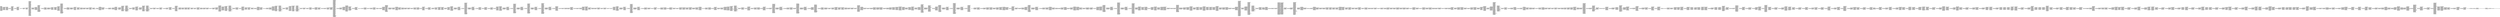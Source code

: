 digraph "graph.cfg.gv" {
	subgraph global {
		node [fontname=Courier fontsize=30.0 rank=same shape=box]
		block_0 [label="0: %00 = #0x1\l2: %01 = #0x40\l4: MSTORE(%01, %00)\l5: [NO_SSA] DUP1\l6: [NO_SSA] PUSH1\l8: [NO_SSA] DUP2\l9: [NO_SSA] MSTORE\la: [NO_SSA] PUSH1\lc: [NO_SSA] ADD\ld: [NO_SSA] PUSH1\lf: [NO_SSA] DUP2\l10: [NO_SSA] MSTORE\l11: [NO_SSA] PUSH1\l13: [NO_SSA] ADD\l14: [NO_SSA] PUSH1\l16: [NO_SSA] DUP2\l17: [NO_SSA] MSTORE\l18: [NO_SSA] POP\l19: [NO_SSA] SWAP1\l1a: [NO_SSA] JUMP\l"]
		block_1b [label="1b: [NO_SSA] JUMPDEST\l1c: [NO_SSA] DUP2\l1d: [NO_SSA] MSTORE\l1e: [NO_SSA] PUSH1\l20: [NO_SSA] ADD\l21: [NO_SSA] SWAP1\l22: [NO_SSA] PUSH1\l24: [NO_SSA] SWAP1\l25: [NO_SSA] SUB\l26: [NO_SSA] SWAP1\l27: [NO_SSA] DUP2\l28: [NO_SSA] PUSH2\l2b: [NO_SSA] JUMPI\l"]
		block_2c [label="2c: [NO_SSA] SWAP1\l2d: [NO_SSA] POP\l2e: [NO_SSA] POP\l2f: [NO_SSA] SWAP1\l30: [NO_SSA] POP\l31: [NO_SSA] DUP3\l32: [NO_SSA] DUP2\l33: [NO_SSA] PUSH1\l35: [NO_SSA] DUP2\l36: [NO_SSA] MLOAD\l37: [NO_SSA] DUP2\l38: [NO_SSA] LT\l39: [NO_SSA] PUSH2\l3c: [NO_SSA] JUMPI\l"]
		block_3d [label="3d: [NO_SSA] PUSH2\l40: [NO_SSA] PUSH2\l43: [NO_SSA] JUMP\l"]
		block_44 [label="44: [NO_SSA] JUMPDEST\l45: [NO_SSA] PUSH1\l47: [NO_SSA] MUL\l48: [NO_SSA] PUSH1\l4a: [NO_SSA] ADD\l4b: [NO_SSA] ADD\l4c: [NO_SSA] DUP2\l4d: [NO_SSA] SWAP1\l4e: [NO_SSA] MSTORE\l4f: [NO_SSA] POP\l50: [NO_SSA] DUP2\l51: [NO_SSA] DUP2\l52: [NO_SSA] PUSH1\l54: [NO_SSA] DUP2\l55: [NO_SSA] MLOAD\l56: [NO_SSA] DUP2\l57: [NO_SSA] LT\l58: [NO_SSA] PUSH2\l5b: [NO_SSA] JUMPI\l"]
		block_5c [label="5c: [NO_SSA] PUSH2\l5f: [NO_SSA] PUSH2\l62: [NO_SSA] JUMP\l"]
		block_63 [label="63: [NO_SSA] JUMPDEST\l64: [NO_SSA] PUSH1\l66: [NO_SSA] MUL\l67: [NO_SSA] PUSH1\l69: [NO_SSA] ADD\l6a: [NO_SSA] ADD\l6b: [NO_SSA] DUP2\l6c: [NO_SSA] SWAP1\l6d: [NO_SSA] MSTORE\l6e: [NO_SSA] POP\l6f: [NO_SSA] PUSH2\l72: [NO_SSA] DUP2\l73: [NO_SSA] PUSH2\l76: [NO_SSA] JUMP\l"]
		block_77 [label="77: [NO_SSA] JUMPDEST\l78: [NO_SSA] POP\l"]
		block_79 [label="79: [NO_SSA] JUMPDEST\l7a: [NO_SSA] POP\l7b: [NO_SSA] POP\l7c: [NO_SSA] POP\l7d: [NO_SSA] POP\l"]
		block_7e [label="7e: [NO_SSA] JUMPDEST\l7f: [NO_SSA] POP\l80: [NO_SSA] POP\l81: [NO_SSA] POP\l82: [NO_SSA] POP\l83: [NO_SSA] POP\l84: [NO_SSA] JUMP\l"]
		block_85 [label="85: [NO_SSA] JUMPDEST\l86: [NO_SSA] PUSH1\l88: [NO_SSA] DUP1\l89: [NO_SSA] MLOAD\l8a: [NO_SSA] PUSH1\l8c: [NO_SSA] DUP1\l8d: [NO_SSA] DUP3\l8e: [NO_SSA] MSTORE\l8f: [NO_SSA] PUSH1\l91: [NO_SSA] DUP1\l92: [NO_SSA] DUP4\l93: [NO_SSA] ADD\l94: [NO_SSA] DUP1\l95: [NO_SSA] DUP6\l96: [NO_SSA] MSTORE\l97: [NO_SSA] PUSH32\lb8: [NO_SSA] DUP2\lb9: [NO_SSA] MSTORE\lba: [NO_SSA] PUSH1\lbc: [NO_SSA] DUP5\lbd: [NO_SSA] ADD\lbe: [NO_SSA] DUP11\lbf: [NO_SSA] DUP2\lc0: [NO_SSA] MSTORE\lc1: [NO_SSA] PUSH1\lc3: [NO_SSA] DUP6\lc4: [NO_SSA] ADD\lc5: [NO_SSA] SWAP6\lc6: [NO_SSA] DUP7\lc7: [NO_SSA] MSTORE\lc8: [NO_SSA] DUP5\lc9: [NO_SSA] MLOAD\lca: [NO_SSA] PUSH1\lcc: [NO_SSA] DUP7\lcd: [NO_SSA] ADD\lce: [NO_SSA] DUP2\lcf: [NO_SSA] SWAP1\ld0: [NO_SSA] MSTORE\ld1: [NO_SSA] PUSH20\le6: [NO_SSA] DUP12\le7: [NO_SSA] AND\le8: [NO_SSA] SWAP7\le9: [NO_SSA] PUSH4\lee: [NO_SSA] SWAP7\lef: [NO_SSA] DUP14\lf0: [NO_SSA] SWAP7\lf1: [NO_SSA] SWAP1\lf2: [NO_SSA] SWAP6\lf3: [NO_SSA] SWAP4\lf4: [NO_SSA] SWAP5\lf5: [NO_SSA] SWAP2\lf6: [NO_SSA] SWAP4\lf7: [NO_SSA] PUSH1\lf9: [NO_SSA] DUP8\lfa: [NO_SSA] ADD\lfb: [NO_SSA] SWAP4\lfc: [NO_SSA] MUL\lfd: [NO_SSA] SWAP1\lfe: [NO_SSA] DUP2\lff: [NO_SSA] SWAP1\l100: [NO_SSA] DUP5\l101: [NO_SSA] SWAP1\l102: [NO_SSA] DUP5\l103: [NO_SSA] SWAP1\l"]
		block_104 [label="104: [NO_SSA] JUMPDEST\l105: [NO_SSA] DUP4\l106: [NO_SSA] DUP2\l107: [NO_SSA] LT\l108: [NO_SSA] ISZERO\l109: [NO_SSA] PUSH2\l10c: [NO_SSA] JUMPI\l"]
		block_10d [label="10d: [NO_SSA] DUP2\l10e: [NO_SSA] DUP2\l10f: [NO_SSA] ADD\l110: [NO_SSA] MLOAD\l111: [NO_SSA] DUP4\l112: [NO_SSA] DUP3\l113: [NO_SSA] ADD\l114: [NO_SSA] MSTORE\l115: [NO_SSA] PUSH1\l117: [NO_SSA] ADD\l118: [NO_SSA] PUSH2\l11b: [NO_SSA] JUMP\l"]
		block_11c [label="11c: [NO_SSA] JUMPDEST\l11d: [NO_SSA] POP\l11e: [NO_SSA] POP\l11f: [NO_SSA] POP\l120: [NO_SSA] POP\l121: [NO_SSA] SWAP1\l122: [NO_SSA] POP\l123: [NO_SSA] ADD\l124: [NO_SSA] SWAP4\l125: [NO_SSA] POP\l126: [NO_SSA] POP\l127: [NO_SSA] POP\l128: [NO_SSA] POP\l129: [NO_SSA] PUSH1\l12b: [NO_SSA] PUSH1\l12d: [NO_SSA] MLOAD\l12e: [NO_SSA] DUP1\l12f: [NO_SSA] DUP4\l130: [NO_SSA] SUB\l131: [NO_SSA] DUP2\l132: [NO_SSA] PUSH1\l134: [NO_SSA] DUP8\l135: [NO_SSA] DUP1\l136: [NO_SSA] EXTCODESIZE\l137: [NO_SSA] ISZERO\l138: [NO_SSA] DUP1\l139: [NO_SSA] ISZERO\l13a: [NO_SSA] PUSH2\l13d: [NO_SSA] JUMPI\l"]
		block_13e [label="13e: [NO_SSA] PUSH1\l140: [NO_SSA] DUP1\l141: [NO_SSA] REVERT\l"]
		block_142 [label="142: [NO_SSA] JUMPDEST\l143: [NO_SSA] POP\l144: [NO_SSA] GAS\l145: [NO_SSA] CALL\l146: [NO_SSA] ISZERO\l147: [NO_SSA] DUP1\l148: [NO_SSA] ISZERO\l149: [NO_SSA] PUSH2\l14c: [NO_SSA] JUMPI\l"]
		block_14d [label="14d: [NO_SSA] RETURNDATASIZE\l14e: [NO_SSA] PUSH1\l150: [NO_SSA] DUP1\l151: [NO_SSA] RETURNDATACOPY\l152: [NO_SSA] RETURNDATASIZE\l153: [NO_SSA] PUSH1\l155: [NO_SSA] REVERT\l"]
		block_156 [label="156: [NO_SSA] JUMPDEST\l157: [NO_SSA] POP\l158: [NO_SSA] POP\l159: [NO_SSA] POP\l15a: [NO_SSA] POP\l15b: [NO_SSA] PUSH2\l15e: [NO_SSA] DUP4\l15f: [NO_SSA] DUP4\l160: [NO_SSA] DUP4\l161: [NO_SSA] PUSH2\l164: [NO_SSA] JUMP\l"]
		block_165 [label="165: [NO_SSA] JUMPDEST\l166: [NO_SSA] PUSH1\l168: [NO_SSA] DUP1\l169: [NO_SSA] PUSH2\l16c: [NO_SSA] DUP8\l16d: [NO_SSA] DUP8\l16e: [NO_SSA] DUP8\l16f: [NO_SSA] DUP8\l170: [NO_SSA] DUP8\l171: [NO_SSA] PUSH4\l176: [NO_SSA] PUSH2\l179: [NO_SSA] JUMP\l"]
		block_17a [label="17a: [NO_SSA] JUMPDEST\l17b: [NO_SSA] SWAP2\l17c: [NO_SSA] POP\l17d: [NO_SSA] SWAP2\l17e: [NO_SSA] POP\l17f: [NO_SSA] DUP7\l180: [NO_SSA] PUSH20\l195: [NO_SSA] AND\l196: [NO_SSA] PUSH4\l19b: [NO_SSA] DUP4\l19c: [NO_SSA] DUP4\l19d: [NO_SSA] DUP8\l19e: [NO_SSA] PUSH1\l1a0: [NO_SSA] MLOAD\l1a1: [NO_SSA] DUP5\l1a2: [NO_SSA] PUSH4\l1a7: [NO_SSA] AND\l1a8: [NO_SSA] PUSH1\l1aa: [NO_SSA] INVALID\l"]
		block_1ab [label="1ab: [NO_SSA] DUP2\l1ac: [NO_SSA] MSTORE\l1ad: [NO_SSA] PUSH1\l1af: [NO_SSA] ADD\l1b0: [NO_SSA] DUP1\l1b1: [NO_SSA] DUP5\l1b2: [NO_SSA] DUP2\l1b3: [NO_SSA] MSTORE\l1b4: [NO_SSA] PUSH1\l1b6: [NO_SSA] ADD\l1b7: [NO_SSA] DUP4\l1b8: [NO_SSA] DUP2\l1b9: [NO_SSA] MSTORE\l1ba: [NO_SSA] PUSH1\l1bc: [NO_SSA] ADD\l1bd: [NO_SSA] DUP3\l1be: [NO_SSA] PUSH20\l1d3: [NO_SSA] AND\l1d4: [NO_SSA] DUP2\l1d5: [NO_SSA] MSTORE\l1d6: [NO_SSA] PUSH1\l1d8: [NO_SSA] ADD\l1d9: [NO_SSA] SWAP4\l1da: [NO_SSA] POP\l1db: [NO_SSA] POP\l1dc: [NO_SSA] POP\l1dd: [NO_SSA] POP\l1de: [NO_SSA] PUSH1\l1e0: [NO_SSA] PUSH1\l1e2: [NO_SSA] MLOAD\l1e3: [NO_SSA] DUP1\l1e4: [NO_SSA] DUP4\l1e5: [NO_SSA] SUB\l1e6: [NO_SSA] DUP2\l1e7: [NO_SSA] PUSH1\l1e9: [NO_SSA] DUP8\l1ea: [NO_SSA] DUP1\l1eb: [NO_SSA] EXTCODESIZE\l1ec: [NO_SSA] ISZERO\l1ed: [NO_SSA] DUP1\l1ee: [NO_SSA] ISZERO\l1ef: [NO_SSA] PUSH2\l1f2: [NO_SSA] JUMPI\l"]
		block_1f3 [label="1f3: [NO_SSA] PUSH1\l1f5: [NO_SSA] DUP1\l1f6: [NO_SSA] REVERT\l"]
		block_1f7 [label="1f7: [NO_SSA] JUMPDEST\l1f8: [NO_SSA] POP\l1f9: [NO_SSA] GAS\l1fa: [NO_SSA] CALL\l1fb: [NO_SSA] ISZERO\l1fc: [NO_SSA] DUP1\l1fd: [NO_SSA] ISZERO\l1fe: [NO_SSA] PUSH2\l201: [NO_SSA] JUMPI\l"]
		block_202 [label="202: [NO_SSA] RETURNDATASIZE\l203: [NO_SSA] PUSH1\l205: [NO_SSA] DUP1\l206: [NO_SSA] RETURNDATACOPY\l207: [NO_SSA] RETURNDATASIZE\l208: [NO_SSA] PUSH1\l20a: [NO_SSA] REVERT\l"]
		block_20b [label="20b: [NO_SSA] JUMPDEST\l20c: [NO_SSA] POP\l20d: [NO_SSA] POP\l20e: [NO_SSA] POP\l20f: [NO_SSA] POP\l210: [NO_SSA] POP\l211: [NO_SSA] POP\l212: [NO_SSA] POP\l213: [NO_SSA] POP\l214: [NO_SSA] POP\l215: [NO_SSA] POP\l216: [NO_SSA] POP\l217: [NO_SSA] JUMP\l"]
		block_218 [label="218: [NO_SSA] JUMPDEST\l219: [NO_SSA] PUSH1\l21b: [NO_SSA] PUSH16\l22c: [NO_SSA] DUP3\l22d: [NO_SSA] AND\l22e: [NO_SSA] PUSH1\l230: [NO_SSA] DUP4\l231: [NO_SSA] SWAP1\l232: [NO_SSA] INVALID\l"]
		block_233 [label="233: [NO_SSA] PUSH2\l236: [NO_SSA] PUSH20\l24b: [NO_SSA] DUP7\l24c: [NO_SSA] AND\l24d: [NO_SSA] CALLER\l24e: [NO_SSA] PUSH2\l251: [NO_SSA] JUMP\l"]
		block_252 [label="252: [NO_SSA] JUMPDEST\l253: [NO_SSA] PUSH2\l256: [NO_SSA] SWAP2\l257: [NO_SSA] SWAP1\l258: [NO_SSA] PUSH2\l25b: [NO_SSA] JUMP\l"]
		block_25c [label="25c: [NO_SSA] JUMPDEST\l25d: [NO_SSA] PUSH2\l260: [NO_SSA] SWAP2\l261: [NO_SSA] SWAP1\l262: [NO_SSA] PUSH2\l265: [NO_SSA] JUMP\l"]
		block_266 [label="266: [NO_SSA] JUMPDEST\l267: [NO_SSA] SWAP1\l268: [NO_SSA] POP\l269: [NO_SSA] PUSH2\l26c: [NO_SSA] DUP6\l26d: [NO_SSA] DUP6\l26e: [NO_SSA] DUP4\l26f: [NO_SSA] PUSH2\l272: [NO_SSA] JUMP\l"]
		block_273 [label="273: [NO_SSA] JUMPDEST\l274: [NO_SSA] DUP1\l275: [NO_SSA] PUSH1\l277: [NO_SSA] ADD\l278: [NO_SSA] CALLDATALOAD\l279: [NO_SSA] INVALID\l"]
		block_27a [label="27a: [NO_SSA] LT\l27b: [NO_SSA] ISZERO\l27c: [NO_SSA] PUSH2\l27f: [NO_SSA] JUMPI\l"]
		block_280 [label="280: [NO_SSA] PUSH1\l282: [NO_SSA] MLOAD\l283: [NO_SSA] PUSH32\l2a4: [NO_SSA] DUP2\l2a5: [NO_SSA] MSTORE\l2a6: [NO_SSA] PUSH1\l2a8: [NO_SSA] ADD\l2a9: [NO_SSA] PUSH1\l2ab: [NO_SSA] MLOAD\l2ac: [NO_SSA] DUP1\l2ad: [NO_SSA] SWAP2\l2ae: [NO_SSA] SUB\l2af: [NO_SSA] SWAP1\l2b0: [NO_SSA] REVERT\l"]
		block_2b1 [label="2b1: [NO_SSA] JUMPDEST\l2b2: [NO_SSA] PUSH1\l2b4: [NO_SSA] DUP2\l2b5: [NO_SSA] CALLDATALOAD\l2b6: [NO_SSA] PUSH20\l2cb: [NO_SSA] DUP2\l2cc: [NO_SSA] AND\l2cd: [NO_SSA] PUSH2\l2d0: [NO_SSA] JUMPI\l"]
		block_2d1 [label="2d1: [NO_SSA] POP\l2d2: [NO_SSA] ADDRESS\l"]
		block_2d3 [label="2d3: [NO_SSA] JUMPDEST\l2d4: [NO_SSA] PUSH12\l2e1: [NO_SSA] DUP4\l2e2: [NO_SSA] CALLDATALOAD\l2e3: [NO_SSA] PUSH1\l2e5: [NO_SSA] INVALID\l"]
		block_2e6 [label="2e6: [NO_SSA] AND\l2e7: [NO_SSA] PUSH1\l2e9: [NO_SSA] DUP2\l2ea: [NO_SSA] SWAP1\l2eb: [NO_SSA] SUB\l2ec: [NO_SSA] PUSH2\l2ef: [NO_SSA] JUMPI\l"]
		block_2f0 [label="2f0: [NO_SSA] PUSH20\l305: [NO_SSA] DUP3\l306: [NO_SSA] AND\l307: [NO_SSA] PUSH1\l309: [NO_SSA] DUP6\l30a: [NO_SSA] ADD\l30b: [NO_SSA] CALLDATALOAD\l30c: [NO_SSA] PUSH2\l30f: [NO_SSA] PUSH1\l311: [NO_SSA] DUP8\l312: [NO_SSA] ADD\l313: [NO_SSA] DUP8\l314: [NO_SSA] PUSH2\l317: [NO_SSA] JUMP\l"]
		block_318 [label="318: [NO_SSA] JUMPDEST\l319: [NO_SSA] PUSH1\l31b: [NO_SSA] MLOAD\l31c: [NO_SSA] PUSH2\l31f: [NO_SSA] SWAP3\l320: [NO_SSA] SWAP2\l321: [NO_SSA] SWAP1\l322: [NO_SSA] PUSH2\l325: [NO_SSA] JUMP\l"]
		block_326 [label="326: [NO_SSA] JUMPDEST\l327: [NO_SSA] PUSH1\l329: [NO_SSA] PUSH1\l32b: [NO_SSA] MLOAD\l32c: [NO_SSA] DUP1\l32d: [NO_SSA] DUP4\l32e: [NO_SSA] SUB\l32f: [NO_SSA] DUP2\l330: [NO_SSA] DUP6\l331: [NO_SSA] DUP8\l332: [NO_SSA] GAS\l333: [NO_SSA] CALL\l334: [NO_SSA] SWAP3\l335: [NO_SSA] POP\l336: [NO_SSA] POP\l337: [NO_SSA] POP\l338: [NO_SSA] RETURNDATASIZE\l339: [NO_SSA] DUP1\l33a: [NO_SSA] PUSH1\l33c: [NO_SSA] DUP2\l33d: [NO_SSA] EQ\l33e: [NO_SSA] PUSH2\l341: [NO_SSA] JUMPI\l"]
		block_342 [label="342: [NO_SSA] PUSH1\l344: [NO_SSA] MLOAD\l345: [NO_SSA] SWAP2\l346: [NO_SSA] POP\l347: [NO_SSA] PUSH1\l349: [NO_SSA] NOT\l34a: [NO_SSA] PUSH1\l34c: [NO_SSA] RETURNDATASIZE\l34d: [NO_SSA] ADD\l34e: [NO_SSA] AND\l34f: [NO_SSA] DUP3\l350: [NO_SSA] ADD\l351: [NO_SSA] PUSH1\l353: [NO_SSA] MSTORE\l354: [NO_SSA] RETURNDATASIZE\l355: [NO_SSA] DUP3\l356: [NO_SSA] MSTORE\l357: [NO_SSA] RETURNDATASIZE\l358: [NO_SSA] PUSH1\l35a: [NO_SSA] PUSH1\l35c: [NO_SSA] DUP5\l35d: [NO_SSA] ADD\l35e: [NO_SSA] RETURNDATACOPY\l35f: [NO_SSA] PUSH2\l362: [NO_SSA] JUMP\l"]
		block_363 [label="363: [NO_SSA] JUMPDEST\l364: [NO_SSA] PUSH1\l366: [NO_SSA] SWAP2\l367: [NO_SSA] POP\l"]
		block_368 [label="368: [NO_SSA] JUMPDEST\l369: [NO_SSA] POP\l36a: [NO_SSA] POP\l36b: [NO_SSA] DUP1\l36c: [NO_SSA] SWAP4\l36d: [NO_SSA] POP\l36e: [NO_SSA] POP\l36f: [NO_SSA] PUSH2\l372: [NO_SSA] JUMP\l"]
		block_373 [label="373: [NO_SSA] JUMPDEST\l374: [NO_SSA] PUSH20\l389: [NO_SSA] DUP3\l38a: [NO_SSA] AND\l38b: [NO_SSA] DUP2\l38c: [NO_SSA] PUSH1\l38e: [NO_SSA] DUP7\l38f: [NO_SSA] ADD\l390: [NO_SSA] CALLDATALOAD\l391: [NO_SSA] PUSH2\l394: [NO_SSA] PUSH1\l396: [NO_SSA] DUP9\l397: [NO_SSA] ADD\l398: [NO_SSA] DUP9\l399: [NO_SSA] PUSH2\l39c: [NO_SSA] JUMP\l"]
		block_39d [label="39d: [NO_SSA] JUMPDEST\l39e: [NO_SSA] PUSH1\l3a0: [NO_SSA] MLOAD\l3a1: [NO_SSA] PUSH2\l3a4: [NO_SSA] SWAP3\l3a5: [NO_SSA] SWAP2\l3a6: [NO_SSA] SWAP1\l3a7: [NO_SSA] PUSH2\l3aa: [NO_SSA] JUMP\l"]
		block_3ab [label="3ab: [NO_SSA] JUMPDEST\l3ac: [NO_SSA] PUSH1\l3ae: [NO_SSA] PUSH1\l3b0: [NO_SSA] MLOAD\l3b1: [NO_SSA] DUP1\l3b2: [NO_SSA] DUP4\l3b3: [NO_SSA] SUB\l3b4: [NO_SSA] DUP2\l3b5: [NO_SSA] DUP6\l3b6: [NO_SSA] DUP9\l3b7: [NO_SSA] DUP9\l3b8: [NO_SSA] CALL\l3b9: [NO_SSA] SWAP4\l3ba: [NO_SSA] POP\l3bb: [NO_SSA] POP\l3bc: [NO_SSA] POP\l3bd: [NO_SSA] POP\l3be: [NO_SSA] RETURNDATASIZE\l3bf: [NO_SSA] DUP1\l3c0: [NO_SSA] PUSH1\l3c2: [NO_SSA] DUP2\l3c3: [NO_SSA] EQ\l3c4: [NO_SSA] PUSH2\l3c7: [NO_SSA] JUMPI\l"]
		block_3c8 [label="3c8: [NO_SSA] PUSH1\l3ca: [NO_SSA] MLOAD\l3cb: [NO_SSA] SWAP2\l3cc: [NO_SSA] POP\l3cd: [NO_SSA] PUSH1\l3cf: [NO_SSA] NOT\l3d0: [NO_SSA] PUSH1\l3d2: [NO_SSA] RETURNDATASIZE\l3d3: [NO_SSA] ADD\l3d4: [NO_SSA] AND\l3d5: [NO_SSA] DUP3\l3d6: [NO_SSA] ADD\l3d7: [NO_SSA] PUSH1\l3d9: [NO_SSA] MSTORE\l3da: [NO_SSA] RETURNDATASIZE\l3db: [NO_SSA] DUP3\l3dc: [NO_SSA] MSTORE\l3dd: [NO_SSA] RETURNDATASIZE\l3de: [NO_SSA] PUSH1\l3e0: [NO_SSA] PUSH1\l3e2: [NO_SSA] DUP5\l3e3: [NO_SSA] ADD\l3e4: [NO_SSA] RETURNDATACOPY\l3e5: [NO_SSA] PUSH2\l3e8: [NO_SSA] JUMP\l"]
		block_3e9 [label="3e9: [NO_SSA] JUMPDEST\l3ea: [NO_SSA] PUSH1\l3ec: [NO_SSA] SWAP2\l3ed: [NO_SSA] POP\l"]
		block_3ee [label="3ee: [NO_SSA] JUMPDEST\l3ef: [NO_SSA] POP\l3f0: [NO_SSA] SWAP1\l3f1: [NO_SSA] SWAP4\l3f2: [NO_SSA] POP\l3f3: [NO_SSA] POP\l"]
		block_3f4 [label="3f4: [NO_SSA] JUMPDEST\l3f5: [NO_SSA] DUP3\l3f6: [NO_SSA] PUSH2\l3f9: [NO_SSA] JUMPI\l"]
		block_3fa [label="3fa: [NO_SSA] PUSH32\l41b: [NO_SSA] DUP5\l41c: [NO_SSA] CALLDATALOAD\l41d: [NO_SSA] DUP2\l41e: [NO_SSA] AND\l41f: [NO_SSA] ADD\l420: [NO_SSA] PUSH2\l423: [NO_SSA] JUMPI\l"]
		block_424 [label="424: [NO_SSA] PUSH2\l427: [NO_SSA] PUSH2\l42a: [NO_SSA] JUMP\l"]
		block_42b [label="42b: [NO_SSA] JUMPDEST\l42c: [NO_SSA] POP\l42d: [NO_SSA] POP\l42e: [NO_SSA] POP\l42f: [NO_SSA] POP\l430: [NO_SSA] JUMP\l"]
		block_431 [label="431: [NO_SSA] JUMPDEST\l432: [NO_SSA] PUSH1\l434: [NO_SSA] DUP1\l435: [NO_SSA] DUP4\l436: [NO_SSA] DUP4\l437: [NO_SSA] PUSH1\l439: [NO_SSA] DUP2\l43a: [NO_SSA] LT\l43b: [NO_SSA] ISZERO\l43c: [NO_SSA] PUSH2\l43f: [NO_SSA] JUMPI\l"]
		block_440 [label="440: [NO_SSA] PUSH1\l442: [NO_SSA] DUP1\l443: [NO_SSA] REVERT\l"]
		block_444 [label="444: [NO_SSA] JUMPDEST\l445: [NO_SSA] POP\l446: [NO_SSA] PUSH20\l45b: [NO_SSA] DUP2\l45c: [NO_SSA] CALLDATALOAD\l45d: [NO_SSA] DUP2\l45e: [NO_SSA] AND\l45f: [NO_SSA] SWAP4\l460: [NO_SSA] POP\l461: [NO_SSA] PUSH1\l463: [NO_SSA] SWAP1\l464: [NO_SSA] SWAP2\l465: [NO_SSA] ADD\l466: [NO_SSA] CALLDATALOAD\l467: [NO_SSA] AND\l468: [NO_SSA] SWAP1\l469: [NO_SSA] POP\l46a: [NO_SSA] PUSH1\l46c: [NO_SSA] DUP7\l46d: [NO_SSA] SGT\l46e: [NO_SSA] ISZERO\l46f: [NO_SSA] PUSH2\l472: [NO_SSA] JUMPI\l"]
		block_473 [label="473: [NO_SSA] PUSH2\l476: [NO_SSA] PUSH20\l48b: [NO_SSA] DUP4\l48c: [NO_SSA] AND\l48d: [NO_SSA] CALLER\l48e: [NO_SSA] DUP9\l48f: [NO_SSA] PUSH2\l492: [NO_SSA] JUMP\l"]
		block_493 [label="493: [NO_SSA] JUMPDEST\l494: [NO_SSA] PUSH1\l496: [NO_SSA] DUP6\l497: [NO_SSA] SGT\l498: [NO_SSA] ISZERO\l499: [NO_SSA] PUSH2\l49c: [NO_SSA] JUMPI\l"]
		block_49d [label="49d: [NO_SSA] PUSH2\l4a0: [NO_SSA] PUSH20\l4b5: [NO_SSA] DUP3\l4b6: [NO_SSA] AND\l4b7: [NO_SSA] CALLER\l4b8: [NO_SSA] DUP8\l4b9: [NO_SSA] PUSH2\l4bc: [NO_SSA] JUMP\l"]
		block_4bd [label="4bd: [NO_SSA] JUMPDEST\l4be: [NO_SSA] POP\l4bf: [NO_SSA] POP\l4c0: [NO_SSA] POP\l4c1: [NO_SSA] POP\l4c2: [NO_SSA] POP\l4c3: [NO_SSA] POP\l4c4: [NO_SSA] JUMP\l"]
		block_4c5 [label="4c5: [NO_SSA] JUMPDEST\l4c6: [NO_SSA] PUSH2\l4c9: [NO_SSA] DUP3\l4ca: [NO_SSA] DUP3\l4cb: [NO_SSA] PUSH2\l4ce: [NO_SSA] JUMP\l"]
		block_4cf [label="4cf: [NO_SSA] JUMPDEST\l4d0: [NO_SSA] POP\l4d1: [NO_SSA] POP\l4d2: [NO_SSA] POP\l4d3: [NO_SSA] JUMP\l"]
		block_4d4 [label="4d4: [NO_SSA] JUMPDEST\l4d5: [NO_SSA] PUSH1\l4d7: [NO_SSA] PUSH16\l4e8: [NO_SSA] DUP3\l4e9: [NO_SSA] AND\l4ea: [NO_SSA] PUSH1\l4ec: [NO_SSA] DUP4\l4ed: [NO_SSA] SWAP1\l4ee: [NO_SSA] INVALID\l"]
		block_4ef [label="4ef: [NO_SSA] PUSH2\l4f2: [NO_SSA] DUP6\l4f3: [NO_SSA] CALLER\l4f4: [NO_SSA] BALANCE\l4f5: [NO_SSA] PUSH2\l4f8: [NO_SSA] JUMP\l"]
		block_4f9 [label="4f9: [NO_SSA] JUMPDEST\l4fa: [NO_SSA] PUSH2\l4fd: [NO_SSA] SWAP2\l4fe: [NO_SSA] SWAP1\l4ff: [NO_SSA] PUSH2\l502: [NO_SSA] JUMP\l"]
		block_503 [label="503: [NO_SSA] JUMPDEST\l504: [NO_SSA] PUSH2\l507: [NO_SSA] SWAP2\l508: [NO_SSA] SWAP1\l509: [NO_SSA] PUSH2\l50c: [NO_SSA] JUMP\l"]
		block_50d [label="50d: [NO_SSA] JUMPDEST\l50e: [NO_SSA] SWAP1\l50f: [NO_SSA] POP\l"]
		block_510 [label="510: [NO_SSA] JUMPDEST\l511: [NO_SSA] SWAP3\l512: [NO_SSA] SWAP2\l513: [NO_SSA] POP\l514: [NO_SSA] POP\l515: [NO_SSA] JUMP\l"]
		block_516 [label="516: [NO_SSA] JUMPDEST\l517: [NO_SSA] PUSH2\l51a: [NO_SSA] PUSH20\l52f: [NO_SSA] DUP4\l530: [NO_SSA] AND\l531: [NO_SSA] PUSH32\l552: [NO_SSA] DUP4\l553: [NO_SSA] PUSH2\l556: [NO_SSA] JUMP\l"]
		block_557 [label="557: [NO_SSA] JUMPDEST\l558: [NO_SSA] PUSH1\l55a: [NO_SSA] SWAP3\l55b: [NO_SSA] DUP4\l55c: [NO_SSA] MSTORE\l55d: [NO_SSA] PUSH1\l55f: [NO_SSA] DUP4\l560: [NO_SSA] DUP2\l561: [NO_SSA] MSTORE\l562: [NO_SSA] PUSH1\l564: [NO_SSA] DUP1\l565: [NO_SSA] DUP6\l566: [NO_SSA] SHA3\l567: [NO_SSA] PUSH20\l57c: [NO_SSA] SWAP1\l57d: [NO_SSA] SWAP5\l57e: [NO_SSA] AND\l57f: [NO_SSA] DUP6\l580: [NO_SSA] MSTORE\l581: [NO_SSA] SWAP3\l582: [NO_SSA] SWAP1\l583: [NO_SSA] MSTORE\l584: [NO_SSA] SWAP2\l585: [NO_SSA] SHA3\l586: [NO_SSA] SSTORE\l587: [NO_SSA] JUMP\l"]
		block_588 [label="588: [NO_SSA] JUMPDEST\l589: [NO_SSA] PUSH1\l58b: [NO_SSA] DUP1\l58c: [NO_SSA] DUP5\l58d: [NO_SSA] PUSH20\l5a2: [NO_SSA] AND\l5a3: [NO_SSA] DUP5\l5a4: [NO_SSA] DUP5\l5a5: [NO_SSA] PUSH1\l5a7: [NO_SSA] MLOAD\l5a8: [NO_SSA] PUSH2\l5ab: [NO_SSA] SWAP3\l5ac: [NO_SSA] SWAP2\l5ad: [NO_SSA] SWAP1\l5ae: [NO_SSA] PUSH2\l5b1: [NO_SSA] JUMP\l"]
		block_5b2 [label="5b2: [NO_SSA] JUMPDEST\l5b3: [NO_SSA] PUSH1\l5b5: [NO_SSA] PUSH1\l5b7: [NO_SSA] MLOAD\l5b8: [NO_SSA] DUP1\l5b9: [NO_SSA] DUP4\l5ba: [NO_SSA] SUB\l5bb: [NO_SSA] DUP2\l5bc: [NO_SSA] DUP6\l5bd: [NO_SSA] GAS\l5be: [NO_SSA] STATICCALL\l5bf: [NO_SSA] SWAP2\l5c0: [NO_SSA] POP\l5c1: [NO_SSA] POP\l5c2: [NO_SSA] RETURNDATASIZE\l5c3: [NO_SSA] DUP1\l5c4: [NO_SSA] PUSH1\l5c6: [NO_SSA] DUP2\l5c7: [NO_SSA] EQ\l5c8: [NO_SSA] PUSH2\l5cb: [NO_SSA] JUMPI\l"]
		block_5cc [label="5cc: [NO_SSA] PUSH1\l5ce: [NO_SSA] MLOAD\l5cf: [NO_SSA] SWAP2\l5d0: [NO_SSA] POP\l5d1: [NO_SSA] PUSH1\l5d3: [NO_SSA] NOT\l5d4: [NO_SSA] PUSH1\l5d6: [NO_SSA] RETURNDATASIZE\l5d7: [NO_SSA] ADD\l5d8: [NO_SSA] AND\l5d9: [NO_SSA] DUP3\l5da: [NO_SSA] ADD\l5db: [NO_SSA] PUSH1\l5dd: [NO_SSA] MSTORE\l5de: [NO_SSA] RETURNDATASIZE\l5df: [NO_SSA] DUP3\l5e0: [NO_SSA] MSTORE\l5e1: [NO_SSA] RETURNDATASIZE\l5e2: [NO_SSA] PUSH1\l5e4: [NO_SSA] PUSH1\l5e6: [NO_SSA] DUP5\l5e7: [NO_SSA] ADD\l5e8: [NO_SSA] RETURNDATACOPY\l5e9: [NO_SSA] PUSH2\l5ec: [NO_SSA] JUMP\l"]
		block_5ed [label="5ed: [NO_SSA] JUMPDEST\l5ee: [NO_SSA] PUSH1\l5f0: [NO_SSA] SWAP2\l5f1: [NO_SSA] POP\l"]
		block_5f2 [label="5f2: [NO_SSA] JUMPDEST\l5f3: [NO_SSA] POP\l5f4: [NO_SSA] SWAP2\l5f5: [NO_SSA] POP\l5f6: [NO_SSA] SWAP2\l5f7: [NO_SSA] POP\l5f8: [NO_SSA] DUP2\l5f9: [NO_SSA] PUSH2\l5fc: [NO_SSA] JUMPI\l"]
		block_5fd [label="5fd: [NO_SSA] PUSH2\l600: [NO_SSA] PUSH2\l603: [NO_SSA] JUMP\l"]
		block_604 [label="604: [NO_SSA] JUMPDEST\l605: [NO_SSA] PUSH1\l607: [NO_SSA] DUP2\l608: [NO_SSA] DUP1\l609: [NO_SSA] PUSH1\l60b: [NO_SSA] ADD\l60c: [NO_SSA] SWAP1\l60d: [NO_SSA] MLOAD\l60e: [NO_SSA] DUP2\l60f: [NO_SSA] ADD\l610: [NO_SSA] SWAP1\l611: [NO_SSA] PUSH2\l614: [NO_SSA] SWAP2\l615: [NO_SSA] SWAP1\l616: [NO_SSA] PUSH2\l619: [NO_SSA] JUMP\l"]
		block_61a [label="61a: [NO_SSA] JUMPDEST\l61b: [NO_SSA] SWAP1\l61c: [NO_SSA] POP\l61d: [NO_SSA] PUSH2\l620: [NO_SSA] DUP9\l621: [NO_SSA] DUP9\l622: [NO_SSA] DUP4\l623: [NO_SSA] PUSH2\l626: [NO_SSA] JUMP\l"]
		block_627 [label="627: [NO_SSA] JUMPDEST\l628: [NO_SSA] POP\l629: [NO_SSA] POP\l62a: [NO_SSA] POP\l62b: [NO_SSA] POP\l62c: [NO_SSA] POP\l62d: [NO_SSA] POP\l62e: [NO_SSA] POP\l62f: [NO_SSA] POP\l630: [NO_SSA] JUMP\l"]
		block_631 [label="631: [NO_SSA] JUMPDEST\l632: [NO_SSA] DUP1\l633: [NO_SSA] PUSH1\l635: [NO_SSA] ADD\l636: [NO_SSA] MLOAD\l637: [NO_SSA] INVALID\l"]
		block_638 [label="638: [NO_SSA] LT\l639: [NO_SSA] ISZERO\l63a: [NO_SSA] PUSH2\l63d: [NO_SSA] JUMPI\l"]
		block_63e [label="63e: [NO_SSA] PUSH1\l640: [NO_SSA] MLOAD\l641: [NO_SSA] PUSH32\l662: [NO_SSA] DUP2\l663: [NO_SSA] MSTORE\l664: [NO_SSA] PUSH1\l666: [NO_SSA] ADD\l667: [NO_SSA] PUSH1\l669: [NO_SSA] MLOAD\l66a: [NO_SSA] DUP1\l66b: [NO_SSA] SWAP2\l66c: [NO_SSA] SUB\l66d: [NO_SSA] SWAP1\l66e: [NO_SSA] REVERT\l"]
		block_66f [label="66f: [NO_SSA] JUMPDEST\l670: [NO_SSA] DUP1\l671: [NO_SSA] MLOAD\l672: [NO_SSA] PUSH1\l674: [NO_SSA] SWAP1\l675: [NO_SSA] PUSH20\l68a: [NO_SSA] DUP2\l68b: [NO_SSA] AND\l68c: [NO_SSA] PUSH2\l68f: [NO_SSA] JUMPI\l"]
		block_690 [label="690: [NO_SSA] POP\l691: [NO_SSA] ADDRESS\l"]
		block_692 [label="692: [NO_SSA] JUMPDEST\l693: [NO_SSA] DUP3\l694: [NO_SSA] MLOAD\l695: [NO_SSA] PUSH1\l697: [NO_SSA] INVALID\l"]
		block_698 [label="698: [NO_SSA] PUSH12\l6a5: [NO_SSA] AND\l6a6: [NO_SSA] PUSH1\l6a8: [NO_SSA] DUP2\l6a9: [NO_SSA] SWAP1\l6aa: [NO_SSA] SUB\l6ab: [NO_SSA] PUSH2\l6ae: [NO_SSA] JUMPI\l"]
		block_6af [label="6af: [NO_SSA] DUP2\l6b0: [NO_SSA] PUSH20\l6c5: [NO_SSA] AND\l6c6: [NO_SSA] DUP5\l6c7: [NO_SSA] PUSH1\l6c9: [NO_SSA] ADD\l6ca: [NO_SSA] MLOAD\l6cb: [NO_SSA] DUP6\l6cc: [NO_SSA] PUSH1\l6ce: [NO_SSA] ADD\l6cf: [NO_SSA] MLOAD\l6d0: [NO_SSA] PUSH1\l6d2: [NO_SSA] MLOAD\l6d3: [NO_SSA] PUSH2\l6d6: [NO_SSA] SWAP2\l6d7: [NO_SSA] SWAP1\l6d8: [NO_SSA] PUSH2\l6db: [NO_SSA] JUMP\l"]
		block_6dc [label="6dc: [NO_SSA] JUMPDEST\l6dd: [NO_SSA] PUSH1\l6df: [NO_SSA] PUSH1\l6e1: [NO_SSA] MLOAD\l6e2: [NO_SSA] DUP1\l6e3: [NO_SSA] DUP4\l6e4: [NO_SSA] SUB\l6e5: [NO_SSA] DUP2\l6e6: [NO_SSA] DUP6\l6e7: [NO_SSA] DUP8\l6e8: [NO_SSA] GAS\l6e9: [NO_SSA] CALL\l6ea: [NO_SSA] SWAP3\l6eb: [NO_SSA] POP\l6ec: [NO_SSA] POP\l6ed: [NO_SSA] POP\l6ee: [NO_SSA] RETURNDATASIZE\l6ef: [NO_SSA] DUP1\l6f0: [NO_SSA] PUSH1\l6f2: [NO_SSA] DUP2\l6f3: [NO_SSA] EQ\l6f4: [NO_SSA] PUSH2\l6f7: [NO_SSA] JUMPI\l"]
		block_6f8 [label="6f8: [NO_SSA] PUSH1\l6fa: [NO_SSA] MLOAD\l6fb: [NO_SSA] SWAP2\l6fc: [NO_SSA] POP\l6fd: [NO_SSA] PUSH1\l6ff: [NO_SSA] NOT\l700: [NO_SSA] PUSH1\l702: [NO_SSA] RETURNDATASIZE\l703: [NO_SSA] ADD\l704: [NO_SSA] AND\l705: [NO_SSA] DUP3\l706: [NO_SSA] ADD\l707: [NO_SSA] PUSH1\l709: [NO_SSA] MSTORE\l70a: [NO_SSA] RETURNDATASIZE\l70b: [NO_SSA] DUP3\l70c: [NO_SSA] MSTORE\l70d: [NO_SSA] RETURNDATASIZE\l70e: [NO_SSA] PUSH1\l710: [NO_SSA] PUSH1\l712: [NO_SSA] DUP5\l713: [NO_SSA] ADD\l714: [NO_SSA] RETURNDATACOPY\l715: [NO_SSA] PUSH2\l718: [NO_SSA] JUMP\l"]
		block_719 [label="719: [NO_SSA] JUMPDEST\l71a: [NO_SSA] PUSH1\l71c: [NO_SSA] SWAP2\l71d: [NO_SSA] POP\l"]
		block_71e [label="71e: [NO_SSA] JUMPDEST\l71f: [NO_SSA] POP\l720: [NO_SSA] POP\l721: [NO_SSA] DUP1\l722: [NO_SSA] SWAP4\l723: [NO_SSA] POP\l724: [NO_SSA] POP\l725: [NO_SSA] PUSH2\l728: [NO_SSA] JUMP\l"]
		block_729 [label="729: [NO_SSA] JUMPDEST\l72a: [NO_SSA] DUP2\l72b: [NO_SSA] PUSH20\l740: [NO_SSA] AND\l741: [NO_SSA] DUP5\l742: [NO_SSA] PUSH1\l744: [NO_SSA] ADD\l745: [NO_SSA] MLOAD\l746: [NO_SSA] DUP3\l747: [NO_SSA] SWAP1\l748: [NO_SSA] DUP7\l749: [NO_SSA] PUSH1\l74b: [NO_SSA] ADD\l74c: [NO_SSA] MLOAD\l74d: [NO_SSA] PUSH1\l74f: [NO_SSA] MLOAD\l750: [NO_SSA] PUSH2\l753: [NO_SSA] SWAP2\l754: [NO_SSA] SWAP1\l755: [NO_SSA] PUSH2\l758: [NO_SSA] JUMP\l"]
		block_759 [label="759: [NO_SSA] JUMPDEST\l75a: [NO_SSA] PUSH1\l75c: [NO_SSA] PUSH1\l75e: [NO_SSA] MLOAD\l75f: [NO_SSA] DUP1\l760: [NO_SSA] DUP4\l761: [NO_SSA] SUB\l762: [NO_SSA] DUP2\l763: [NO_SSA] DUP6\l764: [NO_SSA] DUP9\l765: [NO_SSA] DUP9\l766: [NO_SSA] CALL\l767: [NO_SSA] SWAP4\l768: [NO_SSA] POP\l769: [NO_SSA] POP\l76a: [NO_SSA] POP\l76b: [NO_SSA] POP\l76c: [NO_SSA] RETURNDATASIZE\l76d: [NO_SSA] DUP1\l76e: [NO_SSA] PUSH1\l770: [NO_SSA] DUP2\l771: [NO_SSA] EQ\l772: [NO_SSA] PUSH2\l775: [NO_SSA] JUMPI\l"]
		block_776 [label="776: [NO_SSA] PUSH1\l778: [NO_SSA] MLOAD\l779: [NO_SSA] SWAP2\l77a: [NO_SSA] POP\l77b: [NO_SSA] PUSH1\l77d: [NO_SSA] NOT\l77e: [NO_SSA] PUSH1\l780: [NO_SSA] RETURNDATASIZE\l781: [NO_SSA] ADD\l782: [NO_SSA] AND\l783: [NO_SSA] DUP3\l784: [NO_SSA] ADD\l785: [NO_SSA] PUSH1\l787: [NO_SSA] MSTORE\l788: [NO_SSA] RETURNDATASIZE\l789: [NO_SSA] DUP3\l78a: [NO_SSA] MSTORE\l78b: [NO_SSA] RETURNDATASIZE\l78c: [NO_SSA] PUSH1\l78e: [NO_SSA] PUSH1\l790: [NO_SSA] DUP5\l791: [NO_SSA] ADD\l792: [NO_SSA] RETURNDATACOPY\l793: [NO_SSA] PUSH2\l796: [NO_SSA] JUMP\l"]
		block_797 [label="797: [NO_SSA] JUMPDEST\l798: [NO_SSA] PUSH1\l79a: [NO_SSA] SWAP2\l79b: [NO_SSA] POP\l"]
		block_79c [label="79c: [NO_SSA] JUMPDEST\l79d: [NO_SSA] POP\l79e: [NO_SSA] SWAP1\l79f: [NO_SSA] SWAP4\l7a0: [NO_SSA] POP\l7a1: [NO_SSA] POP\l"]
		block_7a2 [label="7a2: [NO_SSA] JUMPDEST\l7a3: [NO_SSA] DUP3\l7a4: [NO_SSA] PUSH2\l7a7: [NO_SSA] JUMPI\l"]
		block_7a8 [label="7a8: [NO_SSA] DUP4\l7a9: [NO_SSA] MLOAD\l7aa: [NO_SSA] PUSH32\l7cb: [NO_SSA] SWAP1\l7cc: [NO_SSA] DUP2\l7cd: [NO_SSA] AND\l7ce: [NO_SSA] ADD\l7cf: [NO_SSA] PUSH2\l7d2: [NO_SSA] JUMPI\l"]
		block_7d3 [label="7d3: [NO_SSA] PUSH2\l7d6: [NO_SSA] PUSH2\l7d9: [NO_SSA] JUMP\l"]
		block_7da [label="7da: [NO_SSA] JUMPDEST\l7db: [NO_SSA] PUSH1\l7dd: [NO_SSA] DUP1\l7de: [NO_SSA] PUSH2\l7e1: [NO_SSA] PUSH20\l7f6: [NO_SSA] DUP6\l7f7: [NO_SSA] AND\l7f8: [NO_SSA] CALLER\l7f9: [NO_SSA] PUSH2\l7fc: [NO_SSA] JUMP\l"]
		block_7fd [label="7fd: [NO_SSA] JUMPDEST\l7fe: [NO_SSA] SWAP1\l7ff: [NO_SSA] POP\l800: [NO_SSA] DUP3\l801: [NO_SSA] DUP2\l802: [NO_SSA] GT\l803: [NO_SSA] PUSH2\l806: [NO_SSA] JUMPI\l"]
		block_807 [label="807: [NO_SSA] PUSH1\l809: [NO_SSA] PUSH2\l80c: [NO_SSA] JUMP\l"]
		block_80d [label="80d: [NO_SSA] JUMPDEST\l80e: [NO_SSA] DUP3\l80f: [NO_SSA] DUP2\l810: [NO_SSA] SUB\l"]
		block_811 [label="811: [NO_SSA] JUMPDEST\l812: [NO_SSA] SWAP5\l813: [NO_SSA] SWAP4\l814: [NO_SSA] POP\l815: [NO_SSA] POP\l816: [NO_SSA] POP\l817: [NO_SSA] POP\l818: [NO_SSA] JUMP\l"]
		block_819 [label="819: [NO_SSA] JUMPDEST\l81a: [NO_SSA] PUSH1\l81c: [NO_SSA] DUP1\l81d: [NO_SSA] PUSH2\l820: [NO_SSA] DUP8\l821: [NO_SSA] DUP8\l822: [NO_SSA] DUP8\l823: [NO_SSA] DUP7\l824: [NO_SSA] PUSH2\l827: [NO_SSA] JUMP\l"]
		block_828 [label="828: [NO_SSA] JUMPDEST\l829: [NO_SSA] PUSH1\l82b: [NO_SSA] DUP1\l82c: [NO_SSA] MLOAD\l82d: [NO_SSA] PUSH32\l84e: [NO_SSA] DUP2\l84f: [NO_SSA] MSTORE\l850: [NO_SSA] PUSH1\l852: [NO_SSA] DUP2\l853: [NO_SSA] ADD\l854: [NO_SSA] DUP5\l855: [NO_SSA] SWAP1\l856: [NO_SSA] MSTORE\l857: [NO_SSA] PUSH1\l859: [NO_SSA] DUP2\l85a: [NO_SSA] ADD\l85b: [NO_SSA] DUP4\l85c: [NO_SSA] SWAP1\l85d: [NO_SSA] MSTORE\l85e: [NO_SSA] PUSH20\l873: [NO_SSA] DUP9\l874: [NO_SSA] DUP2\l875: [NO_SSA] AND\l876: [NO_SSA] PUSH1\l878: [NO_SSA] DUP4\l879: [NO_SSA] ADD\l87a: [NO_SSA] MSTORE\l87b: [NO_SSA] PUSH1\l87d: [NO_SSA] PUSH1\l87f: [NO_SSA] DUP4\l880: [NO_SSA] ADD\l881: [NO_SSA] MSTORE\l882: [NO_SSA] PUSH1\l884: [NO_SSA] PUSH1\l886: [NO_SSA] DUP4\l887: [NO_SSA] ADD\l888: [NO_SSA] DUP2\l889: [NO_SSA] SWAP1\l88a: [NO_SSA] MSTORE\l88b: [NO_SSA] SWAP3\l88c: [NO_SSA] MLOAD\l88d: [NO_SSA] SWAP5\l88e: [NO_SSA] SWAP7\l88f: [NO_SSA] POP\l890: [NO_SSA] SWAP3\l891: [NO_SSA] SWAP5\l892: [NO_SSA] POP\l893: [NO_SSA] SWAP2\l894: [NO_SSA] DUP11\l895: [NO_SSA] AND\l896: [NO_SSA] SWAP3\l897: [NO_SSA] PUSH4\l89c: [NO_SSA] SWAP3\l89d: [NO_SSA] PUSH1\l89f: [NO_SSA] DUP1\l8a0: [NO_SSA] DUP3\l8a1: [NO_SSA] ADD\l8a2: [NO_SSA] SWAP4\l8a3: [NO_SSA] SWAP3\l8a4: [NO_SSA] SWAP2\l8a5: [NO_SSA] DUP3\l8a6: [NO_SSA] SWAP1\l8a7: [NO_SSA] SUB\l8a8: [NO_SSA] ADD\l8a9: [NO_SSA] DUP2\l8aa: [NO_SSA] DUP4\l8ab: [NO_SSA] DUP8\l8ac: [NO_SSA] DUP1\l8ad: [NO_SSA] EXTCODESIZE\l8ae: [NO_SSA] ISZERO\l8af: [NO_SSA] DUP1\l8b0: [NO_SSA] ISZERO\l8b1: [NO_SSA] PUSH2\l8b4: [NO_SSA] JUMPI\l"]
		block_8b5 [label="8b5: [NO_SSA] PUSH1\l8b7: [NO_SSA] DUP1\l8b8: [NO_SSA] REVERT\l"]
		block_8b9 [label="8b9: [NO_SSA] JUMPDEST\l8ba: [NO_SSA] PUSH1\l8bc: [NO_SSA] DUP8\l8bd: [NO_SSA] SWAP1\l8be: [NO_SSA] SUB\l8bf: [NO_SSA] PUSH2\l8c2: [NO_SSA] JUMPI\l"]
		block_8c3 [label="8c3: [NO_SSA] PUSH1\l8c5: [NO_SSA] MLOAD\l8c6: [NO_SSA] PUSH32\l8e7: [NO_SSA] DUP2\l8e8: [NO_SSA] MSTORE\l8e9: [NO_SSA] PUSH1\l8eb: [NO_SSA] ADD\l8ec: [NO_SSA] PUSH1\l8ee: [NO_SSA] MLOAD\l8ef: [NO_SSA] DUP1\l8f0: [NO_SSA] SWAP2\l8f1: [NO_SSA] SUB\l8f2: [NO_SSA] SWAP1\l8f3: [NO_SSA] REVERT\l"]
		block_8f4 [label="8f4: [NO_SSA] JUMPDEST\l8f5: [NO_SSA] PUSH1\l8f7: [NO_SSA] MLOAD\l8f8: [NO_SSA] PUSH32\l919: [NO_SSA] DUP2\l91a: [NO_SSA] MSTORE\l91b: [NO_SSA] ADDRESS\l91c: [NO_SSA] SWAP1\l91d: [NO_SSA] PUSH4\l922: [NO_SSA] SWAP1\l923: [NO_SSA] PUSH2\l926: [NO_SSA] SWAP1\l927: [NO_SSA] DUP12\l928: [NO_SSA] SWAP1\l929: [NO_SSA] DUP12\l92a: [NO_SSA] SWAP1\l92b: [NO_SSA] DUP10\l92c: [NO_SSA] SWAP1\l92d: [NO_SSA] DUP9\l92e: [NO_SSA] SWAP1\l92f: [NO_SSA] DUP9\l930: [NO_SSA] SWAP1\l931: [NO_SSA] PUSH1\l933: [NO_SSA] ADD\l934: [NO_SSA] PUSH2\l937: [NO_SSA] JUMP\l"]
		block_938 [label="938: [NO_SSA] JUMPDEST\l939: [NO_SSA] PUSH1\l93b: [NO_SSA] PUSH1\l93d: [NO_SSA] MLOAD\l93e: [NO_SSA] DUP1\l93f: [NO_SSA] DUP4\l940: [NO_SSA] SUB\l941: [NO_SSA] DUP2\l942: [NO_SSA] PUSH1\l944: [NO_SSA] DUP8\l945: [NO_SSA] DUP1\l946: [NO_SSA] EXTCODESIZE\l947: [NO_SSA] ISZERO\l948: [NO_SSA] DUP1\l949: [NO_SSA] ISZERO\l94a: [NO_SSA] PUSH2\l94d: [NO_SSA] JUMPI\l"]
		block_94e [label="94e: [NO_SSA] PUSH1\l950: [NO_SSA] DUP1\l951: [NO_SSA] REVERT\l"]
		block_952 [label="952: [NO_SSA] JUMPDEST\l953: [NO_SSA] POP\l954: [NO_SSA] GAS\l955: [NO_SSA] CALL\l956: [NO_SSA] SWAP3\l957: [NO_SSA] POP\l958: [NO_SSA] POP\l959: [NO_SSA] POP\l95a: [NO_SSA] DUP1\l95b: [NO_SSA] ISZERO\l95c: [NO_SSA] PUSH2\l95f: [NO_SSA] JUMPI\l"]
		block_960 [label="960: [NO_SSA] POP\l961: [NO_SSA] PUSH1\l"]
		block_963 [label="963: [NO_SSA] JUMPDEST\l964: [NO_SSA] PUSH2\l967: [NO_SSA] JUMPI\l"]
		block_968 [label="968: [NO_SSA] PUSH2\l96b: [NO_SSA] PUSH20\l980: [NO_SSA] DUP7\l981: [NO_SSA] AND\l982: [NO_SSA] DUP5\l983: [NO_SSA] DUP9\l984: [NO_SSA] PUSH2\l987: [NO_SSA] JUMP\l"]
		block_988 [label="988: [NO_SSA] JUMPDEST\l989: [NO_SSA] PUSH2\l98c: [NO_SSA] JUMP\l"]
		block_98d [label="98d: [NO_SSA] JUMPDEST\l98e: [NO_SSA] PUSH1\l990: [NO_SSA] DUP2\l991: [NO_SSA] SWAP1\l992: [NO_SSA] INVALID\l"]
		block_993 [label="993: [NO_SSA] PUSH16\l9a4: [NO_SSA] DUP3\l9a5: [NO_SSA] AND\l9a6: [NO_SSA] TIMESTAMP\l9a7: [NO_SSA] DUP3\l9a8: [NO_SSA] LT\l9a9: [NO_SSA] DUP1\l9aa: [NO_SSA] PUSH2\l9ad: [NO_SSA] JUMPI\l"]
		block_9ae [label="9ae: [NO_SSA] POP\l9af: [NO_SSA] DUP1\l9b0: [NO_SSA] NUMBER\l9b1: [NO_SSA] GT\l"]
		block_9b2 [label="9b2: [NO_SSA] JUMPDEST\l9b3: [NO_SSA] ISZERO\l9b4: [NO_SSA] PUSH2\l9b7: [NO_SSA] JUMPI\l"]
		block_9b8 [label="9b8: [NO_SSA] PUSH1\l9ba: [NO_SSA] MLOAD\l9bb: [NO_SSA] PUSH32\l9dc: [NO_SSA] DUP2\l9dd: [NO_SSA] MSTORE\l9de: [NO_SSA] PUSH1\l9e0: [NO_SSA] ADD\l9e1: [NO_SSA] PUSH1\l9e3: [NO_SSA] MLOAD\l9e4: [NO_SSA] DUP1\l9e5: [NO_SSA] SWAP2\l9e6: [NO_SSA] SUB\l9e7: [NO_SSA] SWAP1\l9e8: [NO_SSA] REVERT\l"]
		block_9e9 [label="9e9: [NO_SSA] JUMPDEST\l9ea: [NO_SSA] PUSH1\l9ec: [NO_SSA] MLOAD\l9ed: [NO_SSA] COINBASE\l9ee: [NO_SSA] SWAP1\l9ef: [NO_SSA] CALLVALUE\l9f0: [NO_SSA] DUP1\l9f1: [NO_SSA] ISZERO\l9f2: [NO_SSA] PUSH2\l9f5: [NO_SSA] MUL\l9f6: [NO_SSA] SWAP2\l9f7: [NO_SSA] PUSH1\l9f9: [NO_SSA] DUP2\l9fa: [NO_SSA] DUP2\l9fb: [NO_SSA] DUP2\l9fc: [NO_SSA] DUP6\l9fd: [NO_SSA] DUP9\l9fe: [NO_SSA] DUP9\l9ff: [NO_SSA] CALL\la00: [NO_SSA] SWAP4\la01: [NO_SSA] POP\la02: [NO_SSA] POP\la03: [NO_SSA] POP\la04: [NO_SSA] POP\la05: [NO_SSA] ISZERO\la06: [NO_SSA] DUP1\la07: [NO_SSA] ISZERO\la08: [NO_SSA] PUSH2\la0b: [NO_SSA] JUMPI\l"]
		block_a0c [label="a0c: [NO_SSA] RETURNDATASIZE\la0d: [NO_SSA] PUSH1\la0f: [NO_SSA] DUP1\la10: [NO_SSA] RETURNDATACOPY\la11: [NO_SSA] RETURNDATASIZE\la12: [NO_SSA] PUSH1\la14: [NO_SSA] REVERT\l"]
		block_a15 [label="a15: [NO_SSA] JUMPDEST\la16: [NO_SSA] DUP5\la17: [NO_SSA] MLOAD\la18: [NO_SSA] DUP4\la19: [NO_SSA] EQ\la1a: [NO_SSA] PUSH2\la1d: [NO_SSA] JUMPI\l"]
		block_a1e [label="a1e: [NO_SSA] PUSH1\la20: [NO_SSA] MLOAD\la21: [NO_SSA] PUSH32\la42: [NO_SSA] DUP2\la43: [NO_SSA] MSTORE\la44: [NO_SSA] PUSH1\la46: [NO_SSA] ADD\la47: [NO_SSA] PUSH1\la49: [NO_SSA] MLOAD\la4a: [NO_SSA] DUP1\la4b: [NO_SSA] SWAP2\la4c: [NO_SSA] SUB\la4d: [NO_SSA] SWAP1\la4e: [NO_SSA] REVERT\l"]
		block_a4f [label="a4f: [NO_SSA] JUMPDEST\la50: [NO_SSA] PUSH1\la52: [NO_SSA] PUSH16\la63: [NO_SSA] DUP3\la64: [NO_SSA] AND\la65: [NO_SSA] PUSH1\la67: [NO_SSA] DUP4\la68: [NO_SSA] SWAP1\la69: [NO_SSA] INVALID\l"]
		block_a6a [label="a6a: [NO_SSA] PUSH2\la6d: [NO_SSA] PUSH20\la82: [NO_SSA] DUP7\la83: [NO_SSA] AND\la84: [NO_SSA] CALLER\la85: [NO_SSA] PUSH2\la88: [NO_SSA] JUMP\l"]
		block_a89 [label="a89: [NO_SSA] JUMPDEST\la8a: [NO_SSA] PUSH2\la8d: [NO_SSA] SWAP2\la8e: [NO_SSA] SWAP1\la8f: [NO_SSA] PUSH2\la92: [NO_SSA] JUMP\l"]
		block_a93 [label="a93: [NO_SSA] JUMPDEST\la94: [NO_SSA] PUSH2\la97: [NO_SSA] SWAP2\la98: [NO_SSA] SWAP1\la99: [NO_SSA] PUSH2\la9c: [NO_SSA] JUMP\l"]
		block_a9d [label="a9d: [NO_SSA] JUMPDEST\la9e: [NO_SSA] SWAP1\la9f: [NO_SSA] POP\laa0: [NO_SSA] PUSH1\l"]
		block_aa2 [label="aa2: [NO_SSA] JUMPDEST\laa3: [NO_SSA] DUP7\laa4: [NO_SSA] MLOAD\laa5: [NO_SSA] DUP2\laa6: [NO_SSA] LT\laa7: [NO_SSA] ISZERO\laa8: [NO_SSA] PUSH2\laab: [NO_SSA] JUMPI\l"]
		block_aac [label="aac: [NO_SSA] PUSH2\laaf: [NO_SSA] DUP8\lab0: [NO_SSA] DUP3\lab1: [NO_SSA] DUP2\lab2: [NO_SSA] MLOAD\lab3: [NO_SSA] DUP2\lab4: [NO_SSA] LT\lab5: [NO_SSA] PUSH2\lab8: [NO_SSA] JUMPI\l"]
		block_ab9 [label="ab9: [NO_SSA] PUSH2\labc: [NO_SSA] PUSH2\labf: [NO_SSA] JUMP\l"]
		block_ac0 [label="ac0: [NO_SSA] JUMPDEST\lac1: [NO_SSA] PUSH1\lac3: [NO_SSA] MUL\lac4: [NO_SSA] PUSH1\lac6: [NO_SSA] ADD\lac7: [NO_SSA] ADD\lac8: [NO_SSA] MLOAD\lac9: [NO_SSA] DUP8\laca: [NO_SSA] DUP8\lacb: [NO_SSA] DUP5\lacc: [NO_SSA] DUP2\lacd: [NO_SSA] DUP2\lace: [NO_SSA] LT\lacf: [NO_SSA] PUSH2\lad2: [NO_SSA] JUMPI\l"]
		block_ad3 [label="ad3: [NO_SSA] PUSH2\lad6: [NO_SSA] PUSH2\lad9: [NO_SSA] JUMP\l"]
		block_ada [label="ada: [NO_SSA] JUMPDEST\ladb: [NO_SSA] SWAP1\ladc: [NO_SSA] POP\ladd: [NO_SSA] PUSH1\ladf: [NO_SSA] MUL\lae0: [NO_SSA] ADD\lae1: [NO_SSA] CALLDATALOAD\lae2: [NO_SSA] DUP5\lae3: [NO_SSA] PUSH2\lae6: [NO_SSA] JUMP\l"]
		block_ae7 [label="ae7: [NO_SSA] JUMPDEST\lae8: [NO_SSA] PUSH1\laea: [NO_SSA] ADD\laeb: [NO_SSA] PUSH2\laee: [NO_SSA] JUMP\l"]
		block_aef [label="aef: [NO_SSA] JUMPDEST\laf0: [NO_SSA] POP\laf1: [NO_SSA] POP\laf2: [NO_SSA] POP\laf3: [NO_SSA] POP\laf4: [NO_SSA] POP\laf5: [NO_SSA] POP\laf6: [NO_SSA] POP\laf7: [NO_SSA] JUMP\l"]
		block_af8 [label="af8: [NO_SSA] JUMPDEST\laf9: [NO_SSA] PUSH1\lafb: [NO_SSA] DUP1\lafc: [NO_SSA] PUSH2\laff: [NO_SSA] DUP8\lb00: [NO_SSA] DUP8\lb01: [NO_SSA] DUP8\lb02: [NO_SSA] DUP8\lb03: [NO_SSA] DUP8\lb04: [NO_SSA] PUSH4\lb09: [NO_SSA] PUSH2\lb0c: [NO_SSA] JUMP\l"]
		block_b0d [label="b0d: [NO_SSA] JUMPDEST\lb0e: [NO_SSA] PUSH1\lb10: [NO_SSA] DUP1\lb11: [NO_SSA] PUSH2\lb14: [NO_SSA] DUP8\lb15: [NO_SSA] DUP8\lb16: [NO_SSA] DUP8\lb17: [NO_SSA] DUP8\lb18: [NO_SSA] DUP8\lb19: [NO_SSA] PUSH2\lb1c: [NO_SSA] PUSH2\lb1f: [NO_SSA] JUMP\l"]
		block_b20 [label="b20: [NO_SSA] JUMPDEST\lb21: [NO_SSA] PUSH1\lb23: [NO_SSA] PUSH2\lb26: [NO_SSA] PUSH2\lb29: [NO_SSA] JUMP\l"]
		block_b2a [label="b2a: [NO_SSA] JUMPDEST\lb2b: [NO_SSA] DUP4\lb2c: [NO_SSA] PUSH20\lb41: [NO_SSA] AND\lb42: [NO_SSA] PUSH4\lb47: [NO_SSA] PUSH1\lb49: [NO_SSA] MLOAD\lb4a: [NO_SSA] DUP2\lb4b: [NO_SSA] PUSH4\lb50: [NO_SSA] AND\lb51: [NO_SSA] PUSH1\lb53: [NO_SSA] INVALID\l"]
		block_b54 [label="b54: [NO_SSA] DUP2\lb55: [NO_SSA] MSTORE\lb56: [NO_SSA] PUSH1\lb58: [NO_SSA] ADD\lb59: [NO_SSA] PUSH1\lb5b: [NO_SSA] DUP1\lb5c: [NO_SSA] MLOAD\lb5d: [NO_SSA] DUP1\lb5e: [NO_SSA] DUP4\lb5f: [NO_SSA] SUB\lb60: [NO_SSA] DUP2\lb61: [NO_SSA] DUP7\lb62: [NO_SSA] GAS\lb63: [NO_SSA] STATICCALL\lb64: [NO_SSA] ISZERO\lb65: [NO_SSA] DUP1\lb66: [NO_SSA] ISZERO\lb67: [NO_SSA] PUSH2\lb6a: [NO_SSA] JUMPI\l"]
		block_b6b [label="b6b: [NO_SSA] RETURNDATASIZE\lb6c: [NO_SSA] PUSH1\lb6e: [NO_SSA] DUP1\lb6f: [NO_SSA] RETURNDATACOPY\lb70: [NO_SSA] RETURNDATASIZE\lb71: [NO_SSA] PUSH1\lb73: [NO_SSA] REVERT\l"]
		block_b74 [label="b74: [NO_SSA] JUMPDEST\lb75: [NO_SSA] POP\lb76: [NO_SSA] POP\lb77: [NO_SSA] POP\lb78: [NO_SSA] POP\lb79: [NO_SSA] PUSH1\lb7b: [NO_SSA] MLOAD\lb7c: [NO_SSA] RETURNDATASIZE\lb7d: [NO_SSA] PUSH1\lb7f: [NO_SSA] DUP2\lb80: [NO_SSA] LT\lb81: [NO_SSA] ISZERO\lb82: [NO_SSA] PUSH2\lb85: [NO_SSA] JUMPI\l"]
		block_b86 [label="b86: [NO_SSA] PUSH1\lb88: [NO_SSA] DUP1\lb89: [NO_SSA] REVERT\l"]
		block_b8a [label="b8a: [NO_SSA] JUMPDEST\lb8b: [NO_SSA] POP\lb8c: [NO_SSA] DUP1\lb8d: [NO_SSA] MLOAD\lb8e: [NO_SSA] PUSH1\lb90: [NO_SSA] SWAP2\lb91: [NO_SSA] DUP3\lb92: [NO_SSA] ADD\lb93: [NO_SSA] MLOAD\lb94: [NO_SSA] PUSH1\lb96: [NO_SSA] DUP5\lb97: [NO_SSA] ADD\lb98: [NO_SSA] MSTORE\lb99: [NO_SSA] PUSH1\lb9b: [NO_SSA] DUP4\lb9c: [NO_SSA] ADD\lb9d: [NO_SSA] MSTORE\lb9e: [NO_SSA] PUSH1\lba0: [NO_SSA] DUP1\lba1: [NO_SSA] MLOAD\lba2: [NO_SSA] PUSH32\lbc3: [NO_SSA] DUP2\lbc4: [NO_SSA] MSTORE\lbc5: [NO_SSA] SWAP1\lbc6: [NO_SSA] MLOAD\lbc7: [NO_SSA] PUSH20\lbdc: [NO_SSA] DUP8\lbdd: [NO_SSA] AND\lbde: [NO_SSA] SWAP3\lbdf: [NO_SSA] PUSH4\lbe4: [NO_SSA] SWAP3\lbe5: [NO_SSA] PUSH1\lbe7: [NO_SSA] DUP1\lbe8: [NO_SSA] DUP3\lbe9: [NO_SSA] ADD\lbea: [NO_SSA] SWAP4\lbeb: [NO_SSA] SWAP2\lbec: [NO_SSA] DUP3\lbed: [NO_SSA] SWAP1\lbee: [NO_SSA] SUB\lbef: [NO_SSA] ADD\lbf0: [NO_SSA] DUP2\lbf1: [NO_SSA] DUP7\lbf2: [NO_SSA] GAS\lbf3: [NO_SSA] STATICCALL\lbf4: [NO_SSA] ISZERO\lbf5: [NO_SSA] DUP1\lbf6: [NO_SSA] ISZERO\lbf7: [NO_SSA] PUSH2\lbfa: [NO_SSA] JUMPI\l"]
		block_bfb [label="bfb: [NO_SSA] RETURNDATASIZE\lbfc: [NO_SSA] PUSH1\lbfe: [NO_SSA] DUP1\lbff: [NO_SSA] RETURNDATACOPY\lc00: [NO_SSA] RETURNDATASIZE\lc01: [NO_SSA] PUSH1\lc03: [NO_SSA] REVERT\l"]
		block_c04 [label="c04: [NO_SSA] JUMPDEST\lc05: [NO_SSA] POP\lc06: [NO_SSA] POP\lc07: [NO_SSA] POP\lc08: [NO_SSA] POP\lc09: [NO_SSA] PUSH1\lc0b: [NO_SSA] MLOAD\lc0c: [NO_SSA] RETURNDATASIZE\lc0d: [NO_SSA] PUSH1\lc0f: [NO_SSA] DUP2\lc10: [NO_SSA] LT\lc11: [NO_SSA] ISZERO\lc12: [NO_SSA] PUSH2\lc15: [NO_SSA] JUMPI\l"]
		block_c16 [label="c16: [NO_SSA] PUSH1\lc18: [NO_SSA] DUP1\lc19: [NO_SSA] REVERT\l"]
		block_c1a [label="c1a: [NO_SSA] JUMPDEST\lc1b: [NO_SSA] POP\lc1c: [NO_SSA] MLOAD\lc1d: [NO_SSA] PUSH1\lc1f: [NO_SSA] AND\lc20: [NO_SSA] PUSH1\lc22: [NO_SSA] DUP2\lc23: [NO_SSA] GT\lc24: [NO_SSA] ISZERO\lc25: [NO_SSA] PUSH2\lc28: [NO_SSA] JUMPI\l"]
		block_c29 [label="c29: [NO_SSA] PUSH2\lc2c: [NO_SSA] PUSH2\lc2f: [NO_SSA] JUMP\l"]
		block_c30 [label="c30: [NO_SSA] JUMPDEST\lc31: [NO_SSA] DUP2\lc32: [NO_SSA] PUSH1\lc34: [NO_SSA] ADD\lc35: [NO_SSA] SWAP1\lc36: [NO_SSA] PUSH1\lc38: [NO_SSA] DUP2\lc39: [NO_SSA] GT\lc3a: [NO_SSA] ISZERO\lc3b: [NO_SSA] PUSH2\lc3e: [NO_SSA] JUMPI\l"]
		block_c3f [label="c3f: [NO_SSA] PUSH2\lc42: [NO_SSA] PUSH2\lc45: [NO_SSA] JUMP\l"]
		block_c46 [label="c46: [NO_SSA] JUMPDEST\lc47: [NO_SSA] SWAP1\lc48: [NO_SSA] DUP2\lc49: [NO_SSA] PUSH1\lc4b: [NO_SSA] DUP2\lc4c: [NO_SSA] GT\lc4d: [NO_SSA] ISZERO\lc4e: [NO_SSA] PUSH2\lc51: [NO_SSA] JUMPI\l"]
		block_c52 [label="c52: [NO_SSA] PUSH2\lc55: [NO_SSA] PUSH2\lc58: [NO_SSA] JUMP\l"]
		block_c59 [label="c59: [NO_SSA] JUMPDEST\lc5a: [NO_SSA] DUP2\lc5b: [NO_SSA] MSTORE\lc5c: [NO_SSA] POP\lc5d: [NO_SSA] POP\lc5e: [NO_SSA] DUP4\lc5f: [NO_SSA] PUSH20\lc74: [NO_SSA] AND\lc75: [NO_SSA] PUSH4\lc7a: [NO_SSA] PUSH1\lc7c: [NO_SSA] MLOAD\lc7d: [NO_SSA] DUP2\lc7e: [NO_SSA] PUSH4\lc83: [NO_SSA] AND\lc84: [NO_SSA] PUSH1\lc86: [NO_SSA] INVALID\l"]
		block_c87 [label="c87: [NO_SSA] DUP2\lc88: [NO_SSA] MSTORE\lc89: [NO_SSA] PUSH1\lc8b: [NO_SSA] ADD\lc8c: [NO_SSA] PUSH1\lc8e: [NO_SSA] PUSH1\lc90: [NO_SSA] MLOAD\lc91: [NO_SSA] DUP1\lc92: [NO_SSA] DUP4\lc93: [NO_SSA] SUB\lc94: [NO_SSA] DUP2\lc95: [NO_SSA] DUP7\lc96: [NO_SSA] GAS\lc97: [NO_SSA] STATICCALL\lc98: [NO_SSA] ISZERO\lc99: [NO_SSA] DUP1\lc9a: [NO_SSA] ISZERO\lc9b: [NO_SSA] PUSH2\lc9e: [NO_SSA] JUMPI\l"]
		block_c9f [label="c9f: [NO_SSA] RETURNDATASIZE\lca0: [NO_SSA] PUSH1\lca2: [NO_SSA] DUP1\lca3: [NO_SSA] RETURNDATACOPY\lca4: [NO_SSA] RETURNDATASIZE\lca5: [NO_SSA] PUSH1\lca7: [NO_SSA] REVERT\l"]
		block_ca8 [label="ca8: [NO_SSA] JUMPDEST\lca9: [NO_SSA] POP\lcaa: [NO_SSA] POP\lcab: [NO_SSA] POP\lcac: [NO_SSA] POP\lcad: [NO_SSA] PUSH1\lcaf: [NO_SSA] MLOAD\lcb0: [NO_SSA] RETURNDATASIZE\lcb1: [NO_SSA] PUSH1\lcb3: [NO_SSA] DUP2\lcb4: [NO_SSA] LT\lcb5: [NO_SSA] ISZERO\lcb6: [NO_SSA] PUSH2\lcb9: [NO_SSA] JUMPI\l"]
		block_cba [label="cba: [NO_SSA] PUSH1\lcbc: [NO_SSA] DUP1\lcbd: [NO_SSA] REVERT\l"]
		block_cbe [label="cbe: [NO_SSA] JUMPDEST\lcbf: [NO_SSA] POP\lcc0: [NO_SSA] MLOAD\lcc1: [NO_SSA] DUP2\lcc2: [NO_SSA] MSTORE\lcc3: [NO_SSA] PUSH1\lcc5: [NO_SSA] DUP1\lcc6: [NO_SSA] MLOAD\lcc7: [NO_SSA] PUSH32\lce8: [NO_SSA] DUP2\lce9: [NO_SSA] MSTORE\lcea: [NO_SSA] SWAP1\lceb: [NO_SSA] MLOAD\lcec: [NO_SSA] PUSH20\ld01: [NO_SSA] DUP7\ld02: [NO_SSA] AND\ld03: [NO_SSA] SWAP2\ld04: [NO_SSA] PUSH4\ld09: [NO_SSA] SWAP2\ld0a: [NO_SSA] PUSH1\ld0c: [NO_SSA] DUP1\ld0d: [NO_SSA] DUP4\ld0e: [NO_SSA] ADD\ld0f: [NO_SSA] SWAP3\ld10: [NO_SSA] PUSH1\ld12: [NO_SSA] SWAP3\ld13: [NO_SSA] SWAP2\ld14: [NO_SSA] SWAP1\ld15: [NO_SSA] DUP3\ld16: [NO_SSA] SWAP1\ld17: [NO_SSA] SUB\ld18: [NO_SSA] ADD\ld19: [NO_SSA] DUP2\ld1a: [NO_SSA] DUP7\ld1b: [NO_SSA] GAS\ld1c: [NO_SSA] STATICCALL\ld1d: [NO_SSA] ISZERO\ld1e: [NO_SSA] DUP1\ld1f: [NO_SSA] ISZERO\ld20: [NO_SSA] PUSH2\ld23: [NO_SSA] JUMPI\l"]
		block_d24 [label="d24: [NO_SSA] RETURNDATASIZE\ld25: [NO_SSA] PUSH1\ld27: [NO_SSA] DUP1\ld28: [NO_SSA] RETURNDATACOPY\ld29: [NO_SSA] RETURNDATASIZE\ld2a: [NO_SSA] PUSH1\ld2c: [NO_SSA] REVERT\l"]
		block_d2d [label="d2d: [NO_SSA] JUMPDEST\ld2e: [NO_SSA] POP\ld2f: [NO_SSA] POP\ld30: [NO_SSA] POP\ld31: [NO_SSA] POP\ld32: [NO_SSA] PUSH1\ld34: [NO_SSA] MLOAD\ld35: [NO_SSA] RETURNDATASIZE\ld36: [NO_SSA] PUSH1\ld38: [NO_SSA] DUP2\ld39: [NO_SSA] LT\ld3a: [NO_SSA] ISZERO\ld3b: [NO_SSA] PUSH2\ld3e: [NO_SSA] JUMPI\l"]
		block_d3f [label="d3f: [NO_SSA] PUSH1\ld41: [NO_SSA] DUP1\ld42: [NO_SSA] REVERT\l"]
		block_d43 [label="d43: [NO_SSA] JUMPDEST\ld44: [NO_SSA] POP\ld45: [NO_SSA] MLOAD\ld46: [NO_SSA] PUSH1\ld48: [NO_SSA] DUP3\ld49: [NO_SSA] ADD\ld4a: [NO_SSA] MSTORE\ld4b: [NO_SSA] PUSH1\ld4d: [NO_SSA] DUP1\ld4e: [NO_SSA] MLOAD\ld4f: [NO_SSA] PUSH32\ld70: [NO_SSA] DUP2\ld71: [NO_SSA] MSTORE\ld72: [NO_SSA] SWAP1\ld73: [NO_SSA] MLOAD\ld74: [NO_SSA] PUSH20\ld89: [NO_SSA] DUP7\ld8a: [NO_SSA] AND\ld8b: [NO_SSA] SWAP2\ld8c: [NO_SSA] PUSH4\ld91: [NO_SSA] SWAP2\ld92: [NO_SSA] PUSH1\ld94: [NO_SSA] DUP1\ld95: [NO_SSA] DUP4\ld96: [NO_SSA] ADD\ld97: [NO_SSA] SWAP3\ld98: [NO_SSA] PUSH1\ld9a: [NO_SSA] SWAP3\ld9b: [NO_SSA] SWAP2\ld9c: [NO_SSA] SWAP1\ld9d: [NO_SSA] DUP3\ld9e: [NO_SSA] SWAP1\ld9f: [NO_SSA] SUB\lda0: [NO_SSA] ADD\lda1: [NO_SSA] DUP2\lda2: [NO_SSA] DUP7\lda3: [NO_SSA] GAS\lda4: [NO_SSA] STATICCALL\lda5: [NO_SSA] ISZERO\lda6: [NO_SSA] DUP1\lda7: [NO_SSA] ISZERO\lda8: [NO_SSA] PUSH2\ldab: [NO_SSA] JUMPI\l"]
		block_dac [label="dac: [NO_SSA] RETURNDATASIZE\ldad: [NO_SSA] PUSH1\ldaf: [NO_SSA] DUP1\ldb0: [NO_SSA] RETURNDATACOPY\ldb1: [NO_SSA] RETURNDATASIZE\ldb2: [NO_SSA] PUSH1\ldb4: [NO_SSA] REVERT\l"]
		block_db5 [label="db5: [NO_SSA] JUMPDEST\ldb6: [NO_SSA] POP\ldb7: [NO_SSA] POP\ldb8: [NO_SSA] POP\ldb9: [NO_SSA] POP\ldba: [NO_SSA] PUSH1\ldbc: [NO_SSA] MLOAD\ldbd: [NO_SSA] RETURNDATASIZE\ldbe: [NO_SSA] PUSH1\ldc0: [NO_SSA] DUP2\ldc1: [NO_SSA] LT\ldc2: [NO_SSA] ISZERO\ldc3: [NO_SSA] PUSH2\ldc6: [NO_SSA] JUMPI\l"]
		block_dc7 [label="dc7: [NO_SSA] PUSH1\ldc9: [NO_SSA] DUP1\ldca: [NO_SSA] REVERT\l"]
		block_dcb [label="dcb: [NO_SSA] JUMPDEST\ldcc: [NO_SSA] POP\ldcd: [NO_SSA] MLOAD\ldce: [NO_SSA] PUSH1\ldd0: [NO_SSA] DUP1\ldd1: [NO_SSA] DUP4\ldd2: [NO_SSA] ADD\ldd3: [NO_SSA] SWAP2\ldd4: [NO_SSA] SWAP1\ldd5: [NO_SSA] SWAP2\ldd6: [NO_SSA] MSTORE\ldd7: [NO_SSA] DUP1\ldd8: [NO_SSA] MLOAD\ldd9: [NO_SSA] PUSH32\ldfa: [NO_SSA] DUP2\ldfb: [NO_SSA] MSTORE\ldfc: [NO_SSA] SWAP1\ldfd: [NO_SSA] MLOAD\ldfe: [NO_SSA] PUSH20\le13: [NO_SSA] DUP7\le14: [NO_SSA] AND\le15: [NO_SSA] SWAP2\le16: [NO_SSA] PUSH4\le1b: [NO_SSA] SWAP2\le1c: [NO_SSA] PUSH1\le1e: [NO_SSA] DUP1\le1f: [NO_SSA] DUP4\le20: [NO_SSA] ADD\le21: [NO_SSA] SWAP3\le22: [NO_SSA] PUSH1\le24: [NO_SSA] SWAP3\le25: [NO_SSA] SWAP2\le26: [NO_SSA] SWAP1\le27: [NO_SSA] DUP3\le28: [NO_SSA] SWAP1\le29: [NO_SSA] SUB\le2a: [NO_SSA] ADD\le2b: [NO_SSA] DUP2\le2c: [NO_SSA] DUP7\le2d: [NO_SSA] GAS\le2e: [NO_SSA] STATICCALL\le2f: [NO_SSA] ISZERO\le30: [NO_SSA] DUP1\le31: [NO_SSA] ISZERO\le32: [NO_SSA] PUSH2\le35: [NO_SSA] JUMPI\l"]
		block_e36 [label="e36: [NO_SSA] RETURNDATASIZE\le37: [NO_SSA] PUSH1\le39: [NO_SSA] DUP1\le3a: [NO_SSA] RETURNDATACOPY\le3b: [NO_SSA] RETURNDATASIZE\le3c: [NO_SSA] PUSH1\le3e: [NO_SSA] REVERT\l"]
		block_e3f [label="e3f: [NO_SSA] JUMPDEST\le40: [NO_SSA] POP\le41: [NO_SSA] POP\le42: [NO_SSA] POP\le43: [NO_SSA] POP\le44: [NO_SSA] PUSH1\le46: [NO_SSA] MLOAD\le47: [NO_SSA] RETURNDATASIZE\le48: [NO_SSA] PUSH1\le4a: [NO_SSA] DUP2\le4b: [NO_SSA] LT\le4c: [NO_SSA] ISZERO\le4d: [NO_SSA] PUSH2\le50: [NO_SSA] JUMPI\l"]
		block_e51 [label="e51: [NO_SSA] PUSH1\le53: [NO_SSA] DUP1\le54: [NO_SSA] REVERT\l"]
		block_e55 [label="e55: [NO_SSA] JUMPDEST\le56: [NO_SSA] POP\le57: [NO_SSA] MLOAD\le58: [NO_SSA] PUSH1\le5a: [NO_SSA] DUP3\le5b: [NO_SSA] ADD\le5c: [NO_SSA] MSTORE\le5d: [NO_SSA] PUSH1\le5f: [NO_SSA] DUP1\le60: [NO_SSA] DUP3\le61: [NO_SSA] PUSH1\le63: [NO_SSA] ADD\le64: [NO_SSA] MLOAD\le65: [NO_SSA] PUSH1\le67: [NO_SSA] DUP2\le68: [NO_SSA] GT\le69: [NO_SSA] ISZERO\le6a: [NO_SSA] PUSH2\le6d: [NO_SSA] JUMPI\l"]
		block_e6e [label="e6e: [NO_SSA] PUSH2\le71: [NO_SSA] PUSH2\le74: [NO_SSA] JUMP\l"]
		block_e75 [label="e75: [NO_SSA] JUMPDEST\le76: [NO_SSA] SUB\le77: [NO_SSA] PUSH2\le7a: [NO_SSA] JUMPI\l"]
		block_e7b [label="e7b: [NO_SSA] PUSH2\le7e: [NO_SSA] DUP5\le7f: [NO_SSA] DUP4\le80: [NO_SSA] PUSH2\le83: [NO_SSA] JUMP\l"]
		block_e84 [label="e84: [NO_SSA] JUMPDEST\le85: [NO_SSA] SWAP1\le86: [NO_SSA] POP\le87: [NO_SSA] PUSH2\le8a: [NO_SSA] JUMP\l"]
		block_e8b [label="e8b: [NO_SSA] JUMPDEST\le8c: [NO_SSA] PUSH1\le8e: [NO_SSA] DUP3\le8f: [NO_SSA] PUSH1\le91: [NO_SSA] ADD\le92: [NO_SSA] MLOAD\le93: [NO_SSA] PUSH1\le95: [NO_SSA] DUP2\le96: [NO_SSA] GT\le97: [NO_SSA] ISZERO\le98: [NO_SSA] PUSH2\le9b: [NO_SSA] JUMPI\l"]
		block_e9c [label="e9c: [NO_SSA] PUSH2\le9f: [NO_SSA] PUSH2\lea2: [NO_SSA] JUMP\l"]
		block_ea3 [label="ea3: [NO_SSA] JUMPDEST\lea4: [NO_SSA] SUB\lea5: [NO_SSA] PUSH2\lea8: [NO_SSA] JUMPI\l"]
		block_ea9 [label="ea9: [NO_SSA] PUSH2\leac: [NO_SSA] DUP5\lead: [NO_SSA] DUP4\leae: [NO_SSA] PUSH2\leb1: [NO_SSA] JUMP\l"]
		block_eb2 [label="eb2: [NO_SSA] JUMPDEST\leb3: [NO_SSA] PUSH1\leb5: [NO_SSA] DUP3\leb6: [NO_SSA] PUSH1\leb8: [NO_SSA] ADD\leb9: [NO_SSA] MLOAD\leba: [NO_SSA] DUP4\lebb: [NO_SSA] PUSH1\lebd: [NO_SSA] ADD\lebe: [NO_SSA] MLOAD\lebf: [NO_SSA] PUSH2\lec2: [NO_SSA] SWAP2\lec3: [NO_SSA] SWAP1\lec4: [NO_SSA] PUSH2\lec7: [NO_SSA] JUMP\l"]
		block_ec8 [label="ec8: [NO_SSA] JUMPDEST\lec9: [NO_SSA] SWAP1\leca: [NO_SSA] POP\lecb: [NO_SSA] PUSH1\lecd: [NO_SSA] DUP4\lece: [NO_SSA] PUSH1\led0: [NO_SSA] ADD\led1: [NO_SSA] MLOAD\led2: [NO_SSA] DUP5\led3: [NO_SSA] PUSH1\led5: [NO_SSA] ADD\led6: [NO_SSA] MLOAD\led7: [NO_SSA] PUSH2\leda: [NO_SSA] SWAP2\ledb: [NO_SSA] SWAP1\ledc: [NO_SSA] PUSH2\ledf: [NO_SSA] JUMP\l"]
		block_ee0 [label="ee0: [NO_SSA] JUMPDEST\lee1: [NO_SSA] SWAP1\lee2: [NO_SSA] POP\lee3: [NO_SSA] DUP1\lee4: [NO_SSA] DUP7\lee5: [NO_SSA] GT\lee6: [NO_SSA] PUSH2\lee9: [NO_SSA] JUMPI\l"]
		block_eea [label="eea: [NO_SSA] PUSH2\leed: [NO_SSA] DUP7\leee: [NO_SSA] DUP6\leef: [NO_SSA] PUSH2\lef2: [NO_SSA] JUMP\l"]
		block_ef3 [label="ef3: [NO_SSA] JUMPDEST\lef4: [NO_SSA] SWAP3\lef5: [NO_SSA] POP\lef6: [NO_SSA] PUSH2\lef9: [NO_SSA] JUMP\l"]
		block_efa [label="efa: [NO_SSA] JUMPDEST\lefb: [NO_SSA] PUSH2\lefe: [NO_SSA] PUSH2\lf01: [NO_SSA] DUP3\lf02: [NO_SSA] DUP9\lf03: [NO_SSA] PUSH2\lf06: [NO_SSA] JUMP\l"]
		block_f07 [label="f07: [NO_SSA] JUMPDEST\lf08: [NO_SSA] DUP6\lf09: [NO_SSA] PUSH2\lf0c: [NO_SSA] JUMP\l"]
		block_f0d [label="f0d: [NO_SSA] JUMPDEST\lf0e: [NO_SSA] PUSH2\lf11: [NO_SSA] SWAP1\lf12: [NO_SSA] DUP4\lf13: [NO_SSA] PUSH2\lf16: [NO_SSA] JUMP\l"]
		block_f17 [label="f17: [NO_SSA] JUMPDEST\lf18: [NO_SSA] SWAP3\lf19: [NO_SSA] POP\l"]
		block_f1a [label="f1a: [NO_SSA] JUMPDEST\lf1b: [NO_SSA] POP\lf1c: [NO_SSA] POP\l"]
		block_f1d [label="f1d: [NO_SSA] JUMPDEST\lf1e: [NO_SSA] PUSH2\lf21: [NO_SSA] DUP2\lf22: [NO_SSA] DUP7\lf23: [NO_SSA] PUSH20\lf38: [NO_SSA] AND\lf39: [NO_SSA] PUSH4\lf3e: [NO_SSA] PUSH1\lf40: [NO_SSA] MLOAD\lf41: [NO_SSA] DUP2\lf42: [NO_SSA] PUSH4\lf47: [NO_SSA] AND\lf48: [NO_SSA] PUSH1\lf4a: [NO_SSA] INVALID\l"]
		block_f4b [label="f4b: [NO_SSA] DUP2\lf4c: [NO_SSA] MSTORE\lf4d: [NO_SSA] PUSH1\lf4f: [NO_SSA] ADD\lf50: [NO_SSA] PUSH1\lf52: [NO_SSA] PUSH1\lf54: [NO_SSA] MLOAD\lf55: [NO_SSA] DUP1\lf56: [NO_SSA] DUP4\lf57: [NO_SSA] SUB\lf58: [NO_SSA] DUP2\lf59: [NO_SSA] DUP7\lf5a: [NO_SSA] GAS\lf5b: [NO_SSA] STATICCALL\lf5c: [NO_SSA] ISZERO\lf5d: [NO_SSA] DUP1\lf5e: [NO_SSA] ISZERO\lf5f: [NO_SSA] PUSH2\lf62: [NO_SSA] JUMPI\l"]
		block_f63 [label="f63: [NO_SSA] RETURNDATASIZE\lf64: [NO_SSA] PUSH1\lf66: [NO_SSA] DUP1\lf67: [NO_SSA] RETURNDATACOPY\lf68: [NO_SSA] RETURNDATASIZE\lf69: [NO_SSA] PUSH1\lf6b: [NO_SSA] REVERT\l"]
		block_f6c [label="f6c: [NO_SSA] JUMPDEST\lf6d: [NO_SSA] POP\lf6e: [NO_SSA] POP\lf6f: [NO_SSA] POP\lf70: [NO_SSA] POP\lf71: [NO_SSA] PUSH1\lf73: [NO_SSA] MLOAD\lf74: [NO_SSA] RETURNDATASIZE\lf75: [NO_SSA] PUSH1\lf77: [NO_SSA] DUP2\lf78: [NO_SSA] LT\lf79: [NO_SSA] ISZERO\lf7a: [NO_SSA] PUSH2\lf7d: [NO_SSA] JUMPI\l"]
		block_f7e [label="f7e: [NO_SSA] PUSH1\lf80: [NO_SSA] DUP1\lf81: [NO_SSA] REVERT\l"]
		block_f82 [label="f82: [NO_SSA] JUMPDEST\lf83: [NO_SSA] POP\lf84: [NO_SSA] MLOAD\lf85: [NO_SSA] PUSH1\lf87: [NO_SSA] DUP1\lf88: [NO_SSA] MLOAD\lf89: [NO_SSA] PUSH32\lfaa: [NO_SSA] DUP2\lfab: [NO_SSA] MSTORE\lfac: [NO_SSA] SWAP1\lfad: [NO_SSA] MLOAD\lfae: [NO_SSA] PUSH20\lfc3: [NO_SSA] DUP11\lfc4: [NO_SSA] AND\lfc5: [NO_SSA] SWAP2\lfc6: [NO_SSA] PUSH4\lfcb: [NO_SSA] SWAP2\lfcc: [NO_SSA] PUSH1\lfce: [NO_SSA] DUP1\lfcf: [NO_SSA] DUP4\lfd0: [NO_SSA] ADD\lfd1: [NO_SSA] SWAP3\lfd2: [NO_SSA] PUSH1\lfd4: [NO_SSA] SWAP3\lfd5: [NO_SSA] SWAP2\lfd6: [NO_SSA] SWAP1\lfd7: [NO_SSA] DUP3\lfd8: [NO_SSA] SWAP1\lfd9: [NO_SSA] SUB\lfda: [NO_SSA] ADD\lfdb: [NO_SSA] DUP2\lfdc: [NO_SSA] DUP7\lfdd: [NO_SSA] GAS\lfde: [NO_SSA] STATICCALL\lfdf: [NO_SSA] ISZERO\lfe0: [NO_SSA] DUP1\lfe1: [NO_SSA] ISZERO\lfe2: [NO_SSA] PUSH2\lfe5: [NO_SSA] JUMPI\l"]
		block_fe6 [label="fe6: [NO_SSA] RETURNDATASIZE\lfe7: [NO_SSA] PUSH1\lfe9: [NO_SSA] DUP1\lfea: [NO_SSA] RETURNDATACOPY\lfeb: [NO_SSA] RETURNDATASIZE\lfec: [NO_SSA] PUSH1\lfee: [NO_SSA] REVERT\l"]
		block_fef [label="fef: [NO_SSA] JUMPDEST\lff0: [NO_SSA] POP\lff1: [NO_SSA] POP\lff2: [NO_SSA] POP\lff3: [NO_SSA] POP\lff4: [NO_SSA] PUSH1\lff6: [NO_SSA] MLOAD\lff7: [NO_SSA] RETURNDATASIZE\lff8: [NO_SSA] PUSH1\lffa: [NO_SSA] DUP2\lffb: [NO_SSA] LT\lffc: [NO_SSA] ISZERO\lffd: [NO_SSA] PUSH2\l1000: [NO_SSA] JUMPI\l"]
		block_1001 [label="1001: [NO_SSA] PUSH1\l1003: [NO_SSA] DUP1\l1004: [NO_SSA] REVERT\l"]
		block_1005 [label="1005: [NO_SSA] JUMPDEST\l1006: [NO_SSA] POP\l1007: [NO_SSA] MLOAD\l1008: [NO_SSA] PUSH2\l100b: [NO_SSA] SWAP1\l100c: [NO_SSA] PUSH8\l1015: [NO_SSA] PUSH2\l1018: [NO_SSA] JUMP\l"]
		block_1019 [label="1019: [NO_SSA] JUMPDEST\l101a: [NO_SSA] PUSH2\l101d: [NO_SSA] SWAP2\l101e: [NO_SSA] SWAP1\l101f: [NO_SSA] PUSH2\l1022: [NO_SSA] JUMP\l"]
		block_1023 [label="1023: [NO_SSA] JUMPDEST\l1024: [NO_SSA] PUSH2\l1027: [NO_SSA] JUMP\l"]
		block_1028 [label="1028: [NO_SSA] JUMPDEST\l1029: [NO_SSA] SWAP6\l102a: [NO_SSA] SWAP5\l102b: [NO_SSA] POP\l102c: [NO_SSA] POP\l102d: [NO_SSA] POP\l102e: [NO_SSA] POP\l102f: [NO_SSA] POP\l1030: [NO_SSA] JUMP\l"]
		block_1031 [label="1031: [NO_SSA] JUMPDEST\l1032: [NO_SSA] PUSH1\l"]
		block_1034 [label="1034: [NO_SSA] JUMPDEST\l1035: [NO_SSA] DUP2\l1036: [NO_SSA] MLOAD\l1037: [NO_SSA] DUP2\l1038: [NO_SSA] LT\l1039: [NO_SSA] ISZERO\l103a: [NO_SSA] PUSH2\l103d: [NO_SSA] JUMPI\l"]
		block_103e [label="103e: [NO_SSA] PUSH2\l1041: [NO_SSA] DUP3\l1042: [NO_SSA] DUP3\l1043: [NO_SSA] DUP2\l1044: [NO_SSA] MLOAD\l1045: [NO_SSA] DUP2\l1046: [NO_SSA] LT\l1047: [NO_SSA] PUSH2\l104a: [NO_SSA] JUMPI\l"]
		block_104b [label="104b: [NO_SSA] PUSH2\l104e: [NO_SSA] PUSH2\l1051: [NO_SSA] JUMP\l"]
		block_1052 [label="1052: [NO_SSA] JUMPDEST\l1053: [NO_SSA] PUSH1\l1055: [NO_SSA] MUL\l1056: [NO_SSA] PUSH1\l1058: [NO_SSA] ADD\l1059: [NO_SSA] ADD\l105a: [NO_SSA] MLOAD\l105b: [NO_SSA] PUSH2\l105e: [NO_SSA] JUMP\l"]
		block_105f [label="105f: [NO_SSA] JUMPDEST\l1060: [NO_SSA] PUSH1\l1062: [NO_SSA] ADD\l1063: [NO_SSA] PUSH2\l1066: [NO_SSA] JUMP\l"]
		block_1067 [label="1067: [NO_SSA] JUMPDEST\l1068: [NO_SSA] POP\l1069: [NO_SSA] POP\l106a: [NO_SSA] JUMP\l"]
		block_106b [label="106b: [NO_SSA] JUMPDEST\l106c: [NO_SSA] PUSH2\l106f: [NO_SSA] PUSH20\l1084: [NO_SSA] DUP5\l1085: [NO_SSA] AND\l1086: [NO_SSA] DUP4\l1087: [NO_SSA] DUP4\l1088: [NO_SSA] PUSH2\l108b: [NO_SSA] JUMP\l"]
		block_108c [label="108c: [NO_SSA] JUMPDEST\l108d: [NO_SSA] PUSH1\l108f: [NO_SSA] PUSH2\l1092: [NO_SSA] PUSH20\l10a7: [NO_SSA] DUP6\l10a8: [NO_SSA] AND\l10a9: [NO_SSA] DUP5\l10aa: [NO_SSA] PUSH2\l10ad: [NO_SSA] JUMP\l"]
		block_10ae [label="10ae: [NO_SSA] JUMPDEST\l10af: [NO_SSA] SWAP1\l10b0: [NO_SSA] POP\l10b1: [NO_SSA] PUSH2\l10b4: [NO_SSA] DUP7\l10b5: [NO_SSA] DUP7\l10b6: [NO_SSA] PUSH2\l10b9: [NO_SSA] JUMP\l"]
		block_10ba [label="10ba: [NO_SSA] JUMPDEST\l10bb: [NO_SSA] PUSH1\l10bd: [NO_SSA] DUP2\l10be: [NO_SSA] PUSH2\l10c1: [NO_SSA] PUSH20\l10d6: [NO_SSA] DUP8\l10d7: [NO_SSA] AND\l10d8: [NO_SSA] DUP7\l10d9: [NO_SSA] PUSH2\l10dc: [NO_SSA] JUMP\l"]
		block_10dd [label="10dd: [NO_SSA] JUMPDEST\l10de: [NO_SSA] PUSH2\l10e1: [NO_SSA] SWAP2\l10e2: [NO_SSA] SWAP1\l10e3: [NO_SSA] PUSH2\l10e6: [NO_SSA] JUMP\l"]
		block_10e7 [label="10e7: [NO_SSA] JUMPDEST\l10e8: [NO_SSA] SWAP1\l10e9: [NO_SSA] POP\l10ea: [NO_SSA] DUP3\l10eb: [NO_SSA] DUP2\l10ec: [NO_SSA] LT\l10ed: [NO_SSA] ISZERO\l10ee: [NO_SSA] PUSH2\l10f1: [NO_SSA] JUMPI\l"]
		block_10f2 [label="10f2: [NO_SSA] PUSH1\l10f4: [NO_SSA] MLOAD\l10f5: [NO_SSA] PUSH32\l1116: [NO_SSA] DUP2\l1117: [NO_SSA] MSTORE\l1118: [NO_SSA] PUSH1\l111a: [NO_SSA] ADD\l111b: [NO_SSA] PUSH1\l111d: [NO_SSA] MLOAD\l111e: [NO_SSA] DUP1\l111f: [NO_SSA] SWAP2\l1120: [NO_SSA] SUB\l1121: [NO_SSA] SWAP1\l1122: [NO_SSA] REVERT\l"]
		block_1123 [label="1123: [NO_SSA] JUMPDEST\l1124: [NO_SSA] PUSH1\l"]
		block_1126 [label="1126: [NO_SSA] JUMPDEST\l1127: [NO_SSA] DUP2\l1128: [NO_SSA] DUP2\l1129: [NO_SSA] LT\l112a: [NO_SSA] ISZERO\l112b: [NO_SSA] PUSH2\l112e: [NO_SSA] JUMPI\l"]
		block_112f [label="112f: [NO_SSA] PUSH2\l1132: [NO_SSA] DUP4\l1133: [NO_SSA] DUP4\l1134: [NO_SSA] DUP4\l1135: [NO_SSA] DUP2\l1136: [NO_SSA] DUP2\l1137: [NO_SSA] LT\l1138: [NO_SSA] PUSH2\l113b: [NO_SSA] JUMPI\l"]
		block_113c [label="113c: [NO_SSA] PUSH2\l113f: [NO_SSA] PUSH2\l1142: [NO_SSA] JUMP\l"]
		block_1143 [label="1143: [NO_SSA] JUMPDEST\l1144: [NO_SSA] SWAP1\l1145: [NO_SSA] POP\l1146: [NO_SSA] PUSH1\l1148: [NO_SSA] MUL\l1149: [NO_SSA] DUP2\l114a: [NO_SSA] ADD\l114b: [NO_SSA] SWAP1\l114c: [NO_SSA] PUSH2\l114f: [NO_SSA] SWAP2\l1150: [NO_SSA] SWAP1\l1151: [NO_SSA] PUSH2\l1154: [NO_SSA] JUMP\l"]
		block_1155 [label="1155: [NO_SSA] JUMPDEST\l1156: [NO_SSA] PUSH1\l1158: [NO_SSA] ADD\l1159: [NO_SSA] PUSH2\l115c: [NO_SSA] JUMP\l"]
		block_115d [label="115d: [NO_SSA] JUMPDEST\l115e: [NO_SSA] DUP6\l115f: [NO_SSA] MLOAD\l1160: [NO_SSA] DUP5\l1161: [NO_SSA] EQ\l1162: [NO_SSA] PUSH2\l1165: [NO_SSA] JUMPI\l"]
		block_1166 [label="1166: [NO_SSA] PUSH1\l1168: [NO_SSA] MLOAD\l1169: [NO_SSA] PUSH32\l118a: [NO_SSA] DUP2\l118b: [NO_SSA] MSTORE\l118c: [NO_SSA] PUSH1\l118e: [NO_SSA] ADD\l118f: [NO_SSA] PUSH1\l1191: [NO_SSA] MLOAD\l1192: [NO_SSA] DUP1\l1193: [NO_SSA] SWAP2\l1194: [NO_SSA] SUB\l1195: [NO_SSA] SWAP1\l1196: [NO_SSA] REVERT\l"]
		block_1197 [label="1197: [NO_SSA] JUMPDEST\l1198: [NO_SSA] PUSH1\l119a: [NO_SSA] DUP1\l119b: [NO_SSA] DUP5\l119c: [NO_SSA] PUSH20\l11b1: [NO_SSA] AND\l11b2: [NO_SSA] DUP5\l11b3: [NO_SSA] DUP5\l11b4: [NO_SSA] PUSH1\l11b6: [NO_SSA] MLOAD\l11b7: [NO_SSA] PUSH2\l11ba: [NO_SSA] SWAP3\l11bb: [NO_SSA] SWAP2\l11bc: [NO_SSA] SWAP1\l11bd: [NO_SSA] PUSH2\l11c0: [NO_SSA] JUMP\l"]
		block_11c1 [label="11c1: [NO_SSA] JUMPDEST\l11c2: [NO_SSA] PUSH1\l11c4: [NO_SSA] PUSH1\l11c6: [NO_SSA] MLOAD\l11c7: [NO_SSA] DUP1\l11c8: [NO_SSA] DUP4\l11c9: [NO_SSA] SUB\l11ca: [NO_SSA] DUP2\l11cb: [NO_SSA] DUP6\l11cc: [NO_SSA] GAS\l11cd: [NO_SSA] STATICCALL\l11ce: [NO_SSA] SWAP2\l11cf: [NO_SSA] POP\l11d0: [NO_SSA] POP\l11d1: [NO_SSA] RETURNDATASIZE\l11d2: [NO_SSA] DUP1\l11d3: [NO_SSA] PUSH1\l11d5: [NO_SSA] DUP2\l11d6: [NO_SSA] EQ\l11d7: [NO_SSA] PUSH2\l11da: [NO_SSA] JUMPI\l"]
		block_11db [label="11db: [NO_SSA] PUSH1\l11dd: [NO_SSA] MLOAD\l11de: [NO_SSA] SWAP2\l11df: [NO_SSA] POP\l11e0: [NO_SSA] PUSH1\l11e2: [NO_SSA] NOT\l11e3: [NO_SSA] PUSH1\l11e5: [NO_SSA] RETURNDATASIZE\l11e6: [NO_SSA] ADD\l11e7: [NO_SSA] AND\l11e8: [NO_SSA] DUP3\l11e9: [NO_SSA] ADD\l11ea: [NO_SSA] PUSH1\l11ec: [NO_SSA] MSTORE\l11ed: [NO_SSA] RETURNDATASIZE\l11ee: [NO_SSA] DUP3\l11ef: [NO_SSA] MSTORE\l11f0: [NO_SSA] RETURNDATASIZE\l11f1: [NO_SSA] PUSH1\l11f3: [NO_SSA] PUSH1\l11f5: [NO_SSA] DUP5\l11f6: [NO_SSA] ADD\l11f7: [NO_SSA] RETURNDATACOPY\l11f8: [NO_SSA] PUSH2\l11fb: [NO_SSA] JUMP\l"]
		block_11fc [label="11fc: [NO_SSA] JUMPDEST\l11fd: [NO_SSA] PUSH1\l11ff: [NO_SSA] SWAP2\l1200: [NO_SSA] POP\l"]
		block_1201 [label="1201: [NO_SSA] JUMPDEST\l1202: [NO_SSA] POP\l1203: [NO_SSA] SWAP2\l1204: [NO_SSA] POP\l1205: [NO_SSA] SWAP2\l1206: [NO_SSA] POP\l1207: [NO_SSA] DUP2\l1208: [NO_SSA] PUSH2\l120b: [NO_SSA] JUMPI\l"]
		block_120c [label="120c: [NO_SSA] PUSH2\l120f: [NO_SSA] PUSH2\l1212: [NO_SSA] JUMP\l"]
		block_1213 [label="1213: [NO_SSA] JUMPDEST\l1214: [NO_SSA] PUSH1\l1216: [NO_SSA] DUP2\l1217: [NO_SSA] DUP1\l1218: [NO_SSA] PUSH1\l121a: [NO_SSA] ADD\l121b: [NO_SSA] SWAP1\l121c: [NO_SSA] MLOAD\l121d: [NO_SSA] DUP2\l121e: [NO_SSA] ADD\l121f: [NO_SSA] SWAP1\l1220: [NO_SSA] PUSH2\l1223: [NO_SSA] SWAP2\l1224: [NO_SSA] SWAP1\l1225: [NO_SSA] PUSH2\l1228: [NO_SSA] JUMP\l"]
		block_1229 [label="1229: [NO_SSA] JUMPDEST\l122a: [NO_SSA] SWAP1\l122b: [NO_SSA] POP\l122c: [NO_SSA] PUSH1\l"]
		block_122e [label="122e: [NO_SSA] JUMPDEST\l122f: [NO_SSA] DUP10\l1230: [NO_SSA] MLOAD\l1231: [NO_SSA] DUP2\l1232: [NO_SSA] LT\l1233: [NO_SSA] ISZERO\l1234: [NO_SSA] PUSH2\l1237: [NO_SSA] JUMPI\l"]
		block_1238 [label="1238: [NO_SSA] PUSH2\l123b: [NO_SSA] DUP11\l123c: [NO_SSA] DUP3\l123d: [NO_SSA] DUP2\l123e: [NO_SSA] MLOAD\l123f: [NO_SSA] DUP2\l1240: [NO_SSA] LT\l1241: [NO_SSA] PUSH2\l1244: [NO_SSA] JUMPI\l"]
		block_1245 [label="1245: [NO_SSA] PUSH2\l1248: [NO_SSA] PUSH2\l124b: [NO_SSA] JUMP\l"]
		block_124c [label="124c: [NO_SSA] JUMPDEST\l124d: [NO_SSA] PUSH1\l124f: [NO_SSA] MUL\l1250: [NO_SSA] PUSH1\l1252: [NO_SSA] ADD\l1253: [NO_SSA] ADD\l1254: [NO_SSA] MLOAD\l1255: [NO_SSA] DUP11\l1256: [NO_SSA] DUP11\l1257: [NO_SSA] DUP5\l1258: [NO_SSA] DUP2\l1259: [NO_SSA] DUP2\l125a: [NO_SSA] LT\l125b: [NO_SSA] PUSH2\l125e: [NO_SSA] JUMPI\l"]
		block_125f [label="125f: [NO_SSA] PUSH2\l1262: [NO_SSA] PUSH2\l1265: [NO_SSA] JUMP\l"]
		block_1266 [label="1266: [NO_SSA] JUMPDEST\l1267: [NO_SSA] PUSH1\l1269: [NO_SSA] ADD\l126a: [NO_SSA] PUSH2\l126d: [NO_SSA] JUMP\l"]
		block_126e [label="126e: [NO_SSA] JUMPDEST\l126f: [NO_SSA] PUSH1\l1271: [NO_SSA] DUP1\l1272: [NO_SSA] MLOAD\l1273: [NO_SSA] PUSH32\l1294: [NO_SSA] DUP2\l1295: [NO_SSA] MSTORE\l1296: [NO_SSA] ADDRESS\l1297: [NO_SSA] PUSH1\l1299: [NO_SSA] DUP3\l129a: [NO_SSA] ADD\l129b: [NO_SSA] MSTORE\l129c: [NO_SSA] DUP2\l129d: [NO_SSA] MLOAD\l129e: [NO_SSA] PUSH20\l12b3: [NO_SSA] DUP8\l12b4: [NO_SSA] AND\l12b5: [NO_SSA] SWAP3\l12b6: [NO_SSA] PUSH4\l12bb: [NO_SSA] SWAP3\l12bc: [NO_SSA] PUSH1\l12be: [NO_SSA] DUP1\l12bf: [NO_SSA] DUP3\l12c0: [NO_SSA] ADD\l12c1: [NO_SSA] SWAP4\l12c2: [NO_SSA] SWAP2\l12c3: [NO_SSA] DUP3\l12c4: [NO_SSA] SWAP1\l12c5: [NO_SSA] SUB\l12c6: [NO_SSA] ADD\l12c7: [NO_SSA] DUP2\l12c8: [NO_SSA] PUSH1\l12ca: [NO_SSA] DUP8\l12cb: [NO_SSA] GAS\l12cc: [NO_SSA] CALL\l12cd: [NO_SSA] ISZERO\l12ce: [NO_SSA] DUP1\l12cf: [NO_SSA] ISZERO\l12d0: [NO_SSA] PUSH2\l12d3: [NO_SSA] JUMPI\l"]
		block_12d4 [label="12d4: [NO_SSA] RETURNDATASIZE\l12d5: [NO_SSA] PUSH1\l12d7: [NO_SSA] DUP1\l12d8: [NO_SSA] RETURNDATACOPY\l12d9: [NO_SSA] RETURNDATASIZE\l12da: [NO_SSA] PUSH1\l12dc: [NO_SSA] REVERT\l"]
		block_12dd [label="12dd: [NO_SSA] JUMPDEST\l12de: [NO_SSA] POP\l12df: [NO_SSA] POP\l12e0: [NO_SSA] POP\l12e1: [NO_SSA] POP\l12e2: [NO_SSA] PUSH1\l12e4: [NO_SSA] MLOAD\l12e5: [NO_SSA] RETURNDATASIZE\l12e6: [NO_SSA] PUSH1\l12e8: [NO_SSA] DUP2\l12e9: [NO_SSA] LT\l12ea: [NO_SSA] ISZERO\l12eb: [NO_SSA] PUSH2\l12ee: [NO_SSA] JUMPI\l"]
		block_12ef [label="12ef: [NO_SSA] PUSH1\l12f1: [NO_SSA] DUP1\l12f2: [NO_SSA] REVERT\l"]
		block_12f3 [label="12f3: [NO_SSA] JUMPDEST\l12f4: [NO_SSA] POP\l12f5: [NO_SSA] PUSH2\l12f8: [NO_SSA] SWAP1\l12f9: [NO_SSA] POP\l12fa: [NO_SSA] DUP3\l12fb: [NO_SSA] PUSH1\l"]
		block_12fd [label="12fd: [NO_SSA] JUMPDEST\l12fe: [NO_SSA] PUSH1\l1300: [NO_SSA] MUL\l1301: [NO_SSA] ADD\l1302: [NO_SSA] MLOAD\l1303: [NO_SSA] PUSH20\l1318: [NO_SSA] AND\l1319: [NO_SSA] PUSH2\l131c: [NO_SSA] JUMP\l"]
		block_131d [label="131d: [NO_SSA] JUMPDEST\l131e: [NO_SSA] ISZERO\l131f: [NO_SSA] PUSH2\l1322: [NO_SSA] JUMPI\l"]
		block_1323 [label="1323: [NO_SSA] PUSH1\l1325: [NO_SSA] DUP1\l1326: [NO_SSA] MLOAD\l1327: [NO_SSA] PUSH32\l1348: [NO_SSA] DUP2\l1349: [NO_SSA] MSTORE\l134a: [NO_SSA] ADDRESS\l134b: [NO_SSA] PUSH1\l134d: [NO_SSA] DUP3\l134e: [NO_SSA] ADD\l134f: [NO_SSA] MSTORE\l1350: [NO_SSA] SWAP1\l1351: [NO_SSA] MLOAD\l1352: [NO_SSA] PUSH20\l1367: [NO_SSA] SWAP2\l1368: [NO_SSA] PUSH4\l136d: [NO_SSA] SWAP2\l136e: [NO_SSA] DUP4\l136f: [NO_SSA] SWAP2\l1370: [NO_SSA] PUSH4\l1375: [NO_SSA] SWAP2\l1376: [NO_SSA] PUSH1\l1378: [NO_SSA] DUP1\l1379: [NO_SSA] DUP4\l137a: [NO_SSA] ADD\l137b: [NO_SSA] SWAP3\l137c: [NO_SSA] PUSH1\l137e: [NO_SSA] SWAP3\l137f: [NO_SSA] SWAP2\l1380: [NO_SSA] SWAP1\l1381: [NO_SSA] DUP3\l1382: [NO_SSA] SWAP1\l1383: [NO_SSA] SUB\l1384: [NO_SSA] ADD\l1385: [NO_SSA] DUP2\l1386: [NO_SSA] DUP7\l1387: [NO_SSA] GAS\l1388: [NO_SSA] STATICCALL\l1389: [NO_SSA] ISZERO\l138a: [NO_SSA] DUP1\l138b: [NO_SSA] ISZERO\l138c: [NO_SSA] PUSH2\l138f: [NO_SSA] JUMPI\l"]
		block_1390 [label="1390: [NO_SSA] RETURNDATASIZE\l1391: [NO_SSA] PUSH1\l1393: [NO_SSA] DUP1\l1394: [NO_SSA] RETURNDATACOPY\l1395: [NO_SSA] RETURNDATASIZE\l1396: [NO_SSA] PUSH1\l1398: [NO_SSA] REVERT\l"]
		block_1399 [label="1399: [NO_SSA] JUMPDEST\l139a: [NO_SSA] POP\l139b: [NO_SSA] POP\l139c: [NO_SSA] POP\l139d: [NO_SSA] POP\l139e: [NO_SSA] PUSH1\l13a0: [NO_SSA] MLOAD\l13a1: [NO_SSA] RETURNDATASIZE\l13a2: [NO_SSA] PUSH1\l13a4: [NO_SSA] DUP2\l13a5: [NO_SSA] LT\l13a6: [NO_SSA] ISZERO\l13a7: [NO_SSA] PUSH2\l13aa: [NO_SSA] JUMPI\l"]
		block_13ab [label="13ab: [NO_SSA] PUSH1\l13ad: [NO_SSA] DUP1\l13ae: [NO_SSA] REVERT\l"]
		block_13af [label="13af: [NO_SSA] JUMPDEST\l13b0: [NO_SSA] POP\l13b1: [NO_SSA] MLOAD\l13b2: [NO_SSA] PUSH1\l13b4: [NO_SSA] DUP1\l13b5: [NO_SSA] MLOAD\l13b6: [NO_SSA] PUSH32\l13d7: [NO_SSA] PUSH1\l13d9: [NO_SSA] DUP6\l13da: [NO_SSA] SWAP1\l13db: [NO_SSA] INVALID\l"]
		block_13dc [label="13dc: [NO_SSA] AND\l13dd: [NO_SSA] DUP2\l13de: [NO_SSA] MSTORE\l13df: [NO_SSA] PUSH1\l13e1: [NO_SSA] DUP2\l13e2: [NO_SSA] ADD\l13e3: [NO_SSA] SWAP3\l13e4: [NO_SSA] SWAP1\l13e5: [NO_SSA] SWAP3\l13e6: [NO_SSA] MSTORE\l13e7: [NO_SSA] MLOAD\l13e8: [NO_SSA] PUSH1\l13ea: [NO_SSA] DUP1\l13eb: [NO_SSA] DUP4\l13ec: [NO_SSA] ADD\l13ed: [NO_SSA] SWAP3\l13ee: [NO_SSA] PUSH1\l13f0: [NO_SSA] SWAP3\l13f1: [NO_SSA] SWAP2\l13f2: [NO_SSA] SWAP1\l13f3: [NO_SSA] DUP3\l13f4: [NO_SSA] SWAP1\l13f5: [NO_SSA] SUB\l13f6: [NO_SSA] ADD\l13f7: [NO_SSA] DUP2\l13f8: [NO_SSA] DUP4\l13f9: [NO_SSA] DUP8\l13fa: [NO_SSA] DUP1\l13fb: [NO_SSA] EXTCODESIZE\l13fc: [NO_SSA] ISZERO\l13fd: [NO_SSA] DUP1\l13fe: [NO_SSA] ISZERO\l13ff: [NO_SSA] PUSH2\l1402: [NO_SSA] JUMPI\l"]
		block_1403 [label="1403: [NO_SSA] PUSH1\l1405: [NO_SSA] DUP1\l1406: [NO_SSA] REVERT\l"]
		block_1407 [label="1407: [NO_SSA] JUMPDEST\l1408: [NO_SSA] POP\l1409: [NO_SSA] GAS\l140a: [NO_SSA] CALL\l140b: [NO_SSA] ISZERO\l140c: [NO_SSA] DUP1\l140d: [NO_SSA] ISZERO\l140e: [NO_SSA] PUSH2\l1411: [NO_SSA] JUMPI\l"]
		block_1412 [label="1412: [NO_SSA] RETURNDATASIZE\l1413: [NO_SSA] PUSH1\l1415: [NO_SSA] DUP1\l1416: [NO_SSA] RETURNDATACOPY\l1417: [NO_SSA] RETURNDATASIZE\l1418: [NO_SSA] PUSH1\l141a: [NO_SSA] REVERT\l"]
		block_141b [label="141b: [NO_SSA] JUMPDEST\l141c: [NO_SSA] POP\l141d: [NO_SSA] POP\l141e: [NO_SSA] POP\l141f: [NO_SSA] POP\l"]
		block_1420 [label="1420: [NO_SSA] JUMPDEST\l1421: [NO_SSA] PUSH2\l1424: [NO_SSA] DUP4\l1425: [NO_SSA] DUP4\l1426: [NO_SSA] DUP4\l1427: [NO_SSA] PUSH2\l142a: [NO_SSA] JUMP\l"]
		block_142b [label="142b: [NO_SSA] JUMPDEST\l142c: [NO_SSA] PUSH1\l142e: [NO_SSA] DUP1\l142f: [NO_SSA] PUSH2\l1432: [NO_SSA] DUP8\l1433: [NO_SSA] DUP8\l1434: [NO_SSA] DUP8\l1435: [NO_SSA] DUP8\l1436: [NO_SSA] DUP8\l1437: [NO_SSA] PUSH2\l143a: [NO_SSA] PUSH2\l143d: [NO_SSA] JUMP\l"]
		block_143e [label="143e: [NO_SSA] JUMPDEST\l143f: [NO_SSA] PUSH2\l1442: [NO_SSA] PUSH20\l1457: [NO_SSA] DUP5\l1458: [NO_SSA] AND\l1459: [NO_SSA] DUP4\l145a: [NO_SSA] DUP4\l145b: [NO_SSA] PUSH2\l145e: [NO_SSA] JUMP\l"]
		block_145f [label="145f: [NO_SSA] JUMPDEST\l1460: [NO_SSA] PUSH1\l1462: [NO_SSA] PUSH2\l1465: [NO_SSA] PUSH16\l1476: [NO_SSA] DUP5\l1477: [NO_SSA] AND\l1478: [NO_SSA] PUSH1\l147a: [NO_SSA] DUP6\l147b: [NO_SSA] SWAP1\l147c: [NO_SSA] INVALID\l"]
		block_147d [label="147d: [NO_SSA] PUSH2\l1480: [NO_SSA] PUSH20\l1495: [NO_SSA] DUP9\l1496: [NO_SSA] AND\l1497: [NO_SSA] CALLER\l1498: [NO_SSA] PUSH2\l149b: [NO_SSA] JUMP\l"]
		block_149c [label="149c: [NO_SSA] JUMPDEST\l149d: [NO_SSA] PUSH2\l14a0: [NO_SSA] SWAP2\l14a1: [NO_SSA] SWAP1\l14a2: [NO_SSA] PUSH2\l14a5: [NO_SSA] JUMP\l"]
		block_14a6 [label="14a6: [NO_SSA] JUMPDEST\l14a7: [NO_SSA] PUSH2\l14aa: [NO_SSA] SWAP2\l14ab: [NO_SSA] SWAP1\l14ac: [NO_SSA] PUSH2\l14af: [NO_SSA] JUMP\l"]
		block_14b0 [label="14b0: [NO_SSA] JUMPDEST\l14b1: [NO_SSA] DUP4\l14b2: [NO_SSA] PUSH2\l14b5: [NO_SSA] JUMP\l"]
		block_14b6 [label="14b6: [NO_SSA] JUMPDEST\l14b7: [NO_SSA] PUSH1\l14b9: [NO_SSA] DUP4\l14ba: [NO_SSA] DUP2\l14bb: [NO_SSA] MSTORE\l14bc: [NO_SSA] PUSH1\l14be: [NO_SSA] DUP2\l14bf: [NO_SSA] DUP2\l14c0: [NO_SSA] MSTORE\l14c1: [NO_SSA] PUSH1\l14c3: [NO_SSA] DUP1\l14c4: [NO_SSA] DUP4\l14c5: [NO_SSA] SHA3\l14c6: [NO_SSA] PUSH20\l14db: [NO_SSA] DUP7\l14dc: [NO_SSA] AND\l14dd: [NO_SSA] DUP5\l14de: [NO_SSA] MSTORE\l14df: [NO_SSA] SWAP1\l14e0: [NO_SSA] SWAP2\l14e1: [NO_SSA] MSTORE\l14e2: [NO_SSA] SWAP1\l14e3: [NO_SSA] SHA3\l14e4: [NO_SSA] SLOAD\l14e5: [NO_SSA] DUP2\l14e6: [NO_SSA] EQ\l14e7: [NO_SSA] PUSH2\l14ea: [NO_SSA] JUMPI\l"]
		block_14eb [label="14eb: [NO_SSA] PUSH1\l14ed: [NO_SSA] MLOAD\l14ee: [NO_SSA] PUSH32\l150f: [NO_SSA] DUP2\l1510: [NO_SSA] MSTORE\l1511: [NO_SSA] PUSH1\l1513: [NO_SSA] ADD\l1514: [NO_SSA] PUSH1\l1516: [NO_SSA] MLOAD\l1517: [NO_SSA] DUP1\l1518: [NO_SSA] SWAP2\l1519: [NO_SSA] SUB\l151a: [NO_SSA] SWAP1\l151b: [NO_SSA] REVERT\l"]
		block_151c [label="151c: [NO_SSA] JUMPDEST\l151d: [NO_SSA] PUSH1\l151f: [NO_SSA] PUSH2\l1522: [NO_SSA] PUSH2\l1525: [NO_SSA] JUMP\l"]
		block_1526 [label="1526: [NO_SSA] JUMPDEST\l1527: [NO_SSA] PUSH2\l152a: [NO_SSA] PUSH2\l152d: [NO_SSA] JUMP\l"]
		block_152e [label="152e: [NO_SSA] JUMPDEST\l152f: [NO_SSA] PUSH2\l1532: [NO_SSA] ADDRESS\l1533: [NO_SSA] DUP7\l1534: [NO_SSA] PUSH1\l"]
		block_1536 [label="1536: [NO_SSA] JUMPDEST\l1537: [NO_SSA] PUSH1\l1539: [NO_SSA] MUL\l153a: [NO_SSA] ADD\l153b: [NO_SSA] MLOAD\l153c: [NO_SSA] PUSH20\l1551: [NO_SSA] AND\l1552: [NO_SSA] SWAP1\l1553: [NO_SSA] PUSH2\l1556: [NO_SSA] JUMP\l"]
		block_1557 [label="1557: [NO_SSA] JUMPDEST\l1558: [NO_SSA] DUP2\l1559: [NO_SSA] MSTORE\l155a: [NO_SSA] PUSH2\l155d: [NO_SSA] ADDRESS\l155e: [NO_SSA] DUP7\l155f: [NO_SSA] PUSH1\l1561: [NO_SSA] PUSH2\l1564: [NO_SSA] JUMP\l"]
		block_1565 [label="1565: [NO_SSA] JUMPDEST\l1566: [NO_SSA] PUSH1\l1568: [NO_SSA] DUP3\l1569: [NO_SSA] ADD\l156a: [NO_SSA] MSTORE\l156b: [NO_SSA] PUSH2\l156e: [NO_SSA] DUP6\l156f: [NO_SSA] PUSH1\l1571: [NO_SSA] PUSH2\l1574: [NO_SSA] JUMP\l"]
		block_1575 [label="1575: [NO_SSA] JUMPDEST\l1576: [NO_SSA] ISZERO\l1577: [NO_SSA] PUSH2\l157a: [NO_SSA] JUMPI\l"]
		block_157b [label="157b: [NO_SSA] DUP1\l157c: [NO_SSA] MLOAD\l157d: [NO_SSA] SWAP3\l157e: [NO_SSA] POP\l157f: [NO_SSA] PUSH2\l1582: [NO_SSA] JUMP\l"]
		block_1583 [label="1583: [NO_SSA] JUMPDEST\l1584: [NO_SSA] DUP1\l1585: [NO_SSA] MLOAD\l1586: [NO_SSA] PUSH2\l1589: [NO_SSA] SWAP1\l158a: [NO_SSA] DUP8\l158b: [NO_SSA] SWAP1\l158c: [NO_SSA] DUP8\l158d: [NO_SSA] PUSH1\l"]
		block_158f [label="158f: [NO_SSA] JUMPDEST\l1590: [NO_SSA] PUSH1\l1592: [NO_SSA] MUL\l1593: [NO_SSA] ADD\l1594: [NO_SSA] MLOAD\l1595: [NO_SSA] PUSH20\l15aa: [NO_SSA] AND\l15ab: [NO_SSA] SWAP2\l15ac: [NO_SSA] SWAP1\l15ad: [NO_SSA] PUSH2\l15b0: [NO_SSA] JUMP\l"]
		block_15b1 [label="15b1: [NO_SSA] JUMPDEST\l15b2: [NO_SSA] PUSH2\l15b5: [NO_SSA] DUP7\l15b6: [NO_SSA] DUP3\l15b7: [NO_SSA] PUSH1\l15b9: [NO_SSA] PUSH1\l15bb: [NO_SSA] MUL\l15bc: [NO_SSA] ADD\l15bd: [NO_SSA] MLOAD\l15be: [NO_SSA] DUP8\l15bf: [NO_SSA] PUSH1\l15c1: [NO_SSA] PUSH2\l15c4: [NO_SSA] JUMP\l"]
		block_15c5 [label="15c5: [NO_SSA] JUMPDEST\l15c6: [NO_SSA] DUP6\l15c7: [NO_SSA] PUSH20\l15dc: [NO_SSA] AND\l15dd: [NO_SSA] PUSH4\l15e2: [NO_SSA] DUP5\l15e3: [NO_SSA] DUP4\l15e4: [NO_SSA] DUP6\l15e5: [NO_SSA] DUP9\l15e6: [NO_SSA] PUSH1\l15e8: [NO_SSA] MLOAD\l15e9: [NO_SSA] DUP6\l15ea: [NO_SSA] PUSH4\l15ef: [NO_SSA] AND\l15f0: [NO_SSA] PUSH1\l15f2: [NO_SSA] INVALID\l"]
		block_15f3 [label="15f3: [NO_SSA] DUP2\l15f4: [NO_SSA] MSTORE\l15f5: [NO_SSA] PUSH1\l15f7: [NO_SSA] ADD\l15f8: [NO_SSA] DUP1\l15f9: [NO_SSA] DUP5\l15fa: [NO_SSA] PUSH1\l15fc: [NO_SSA] PUSH1\l15fe: [NO_SSA] MUL\l15ff: [NO_SSA] DUP1\l1600: [NO_SSA] DUP4\l1601: [NO_SSA] DUP4\l1602: [NO_SSA] PUSH1\l"]
		block_1604 [label="1604: [NO_SSA] JUMPDEST\l1605: [NO_SSA] DUP4\l1606: [NO_SSA] DUP2\l1607: [NO_SSA] LT\l1608: [NO_SSA] ISZERO\l1609: [NO_SSA] PUSH2\l160c: [NO_SSA] JUMPI\l"]
		block_160d [label="160d: [NO_SSA] DUP2\l160e: [NO_SSA] DUP2\l160f: [NO_SSA] ADD\l1610: [NO_SSA] MLOAD\l1611: [NO_SSA] DUP4\l1612: [NO_SSA] DUP3\l1613: [NO_SSA] ADD\l1614: [NO_SSA] MSTORE\l1615: [NO_SSA] PUSH1\l1617: [NO_SSA] ADD\l1618: [NO_SSA] PUSH2\l161b: [NO_SSA] JUMP\l"]
		block_161c [label="161c: [NO_SSA] JUMPDEST\l161d: [NO_SSA] POP\l161e: [NO_SSA] POP\l161f: [NO_SSA] POP\l1620: [NO_SSA] POP\l1621: [NO_SSA] SWAP1\l1622: [NO_SSA] POP\l1623: [NO_SSA] ADD\l1624: [NO_SSA] DUP4\l1625: [NO_SSA] PUSH1\l1627: [NO_SSA] PUSH1\l1629: [NO_SSA] MUL\l162a: [NO_SSA] DUP1\l162b: [NO_SSA] DUP4\l162c: [NO_SSA] DUP4\l162d: [NO_SSA] PUSH1\l"]
		block_162f [label="162f: [NO_SSA] JUMPDEST\l1630: [NO_SSA] DUP4\l1631: [NO_SSA] DUP2\l1632: [NO_SSA] LT\l1633: [NO_SSA] ISZERO\l1634: [NO_SSA] PUSH2\l1637: [NO_SSA] JUMPI\l"]
		block_1638 [label="1638: [NO_SSA] DUP2\l1639: [NO_SSA] DUP2\l163a: [NO_SSA] ADD\l163b: [NO_SSA] MLOAD\l163c: [NO_SSA] DUP4\l163d: [NO_SSA] DUP3\l163e: [NO_SSA] ADD\l163f: [NO_SSA] MSTORE\l1640: [NO_SSA] PUSH1\l1642: [NO_SSA] ADD\l1643: [NO_SSA] PUSH2\l1646: [NO_SSA] JUMP\l"]
		block_1647 [label="1647: [NO_SSA] JUMPDEST\l1648: [NO_SSA] POP\l1649: [NO_SSA] POP\l164a: [NO_SSA] POP\l164b: [NO_SSA] POP\l164c: [NO_SSA] SWAP1\l164d: [NO_SSA] POP\l164e: [NO_SSA] ADD\l164f: [NO_SSA] DUP3\l1650: [NO_SSA] PUSH20\l1665: [NO_SSA] AND\l1666: [NO_SSA] DUP2\l1667: [NO_SSA] MSTORE\l1668: [NO_SSA] PUSH1\l166a: [NO_SSA] ADD\l166b: [NO_SSA] SWAP4\l166c: [NO_SSA] POP\l166d: [NO_SSA] POP\l166e: [NO_SSA] POP\l166f: [NO_SSA] POP\l1670: [NO_SSA] PUSH1\l1672: [NO_SSA] PUSH1\l1674: [NO_SSA] MLOAD\l1675: [NO_SSA] DUP1\l1676: [NO_SSA] DUP4\l1677: [NO_SSA] SUB\l1678: [NO_SSA] DUP2\l1679: [NO_SSA] DUP6\l167a: [NO_SSA] DUP9\l167b: [NO_SSA] GAS\l167c: [NO_SSA] CALL\l167d: [NO_SSA] ISZERO\l167e: [NO_SSA] DUP1\l167f: [NO_SSA] ISZERO\l1680: [NO_SSA] PUSH2\l1683: [NO_SSA] JUMPI\l"]
		block_1684 [label="1684: [NO_SSA] RETURNDATASIZE\l1685: [NO_SSA] PUSH1\l1687: [NO_SSA] DUP1\l1688: [NO_SSA] RETURNDATACOPY\l1689: [NO_SSA] RETURNDATASIZE\l168a: [NO_SSA] PUSH1\l168c: [NO_SSA] REVERT\l"]
		block_168d [label="168d: [NO_SSA] JUMPDEST\l168e: [NO_SSA] POP\l168f: [NO_SSA] POP\l1690: [NO_SSA] POP\l1691: [NO_SSA] POP\l1692: [NO_SSA] POP\l1693: [NO_SSA] PUSH1\l1695: [NO_SSA] MLOAD\l1696: [NO_SSA] RETURNDATASIZE\l1697: [NO_SSA] PUSH1\l1699: [NO_SSA] NOT\l169a: [NO_SSA] PUSH1\l169c: [NO_SSA] DUP3\l169d: [NO_SSA] ADD\l169e: [NO_SSA] AND\l169f: [NO_SSA] DUP3\l16a0: [NO_SSA] ADD\l16a1: [NO_SSA] DUP1\l16a2: [NO_SSA] PUSH1\l16a4: [NO_SSA] MSTORE\l16a5: [NO_SSA] POP\l16a6: [NO_SSA] PUSH1\l16a8: [NO_SSA] DUP2\l16a9: [NO_SSA] LT\l16aa: [NO_SSA] ISZERO\l16ab: [NO_SSA] PUSH2\l16ae: [NO_SSA] JUMPI\l"]
		block_16af [label="16af: [NO_SSA] PUSH1\l16b1: [NO_SSA] DUP1\l16b2: [NO_SSA] REVERT\l"]
		block_16b3 [label="16b3: [NO_SSA] JUMPDEST\l16b4: [NO_SSA] PUSH1\l16b6: [NO_SSA] DUP1\l16b7: [NO_SSA] PUSH1\l16b9: [NO_SSA] DUP8\l16ba: [NO_SSA] PUSH20\l16cf: [NO_SSA] AND\l16d0: [NO_SSA] PUSH4\l16d5: [NO_SSA] DUP11\l16d6: [NO_SSA] PUSH1\l16d8: [NO_SSA] MLOAD\l16d9: [NO_SSA] DUP3\l16da: [NO_SSA] PUSH4\l16df: [NO_SSA] AND\l16e0: [NO_SSA] PUSH1\l16e2: [NO_SSA] INVALID\l"]
		block_16e3 [label="16e3: [NO_SSA] DUP2\l16e4: [NO_SSA] MSTORE\l16e5: [NO_SSA] PUSH1\l16e7: [NO_SSA] ADD\l16e8: [NO_SSA] DUP1\l16e9: [NO_SSA] DUP3\l16ea: [NO_SSA] PUSH20\l16ff: [NO_SSA] AND\l1700: [NO_SSA] DUP2\l1701: [NO_SSA] MSTORE\l1702: [NO_SSA] PUSH1\l1704: [NO_SSA] ADD\l1705: [NO_SSA] SWAP2\l1706: [NO_SSA] POP\l1707: [NO_SSA] POP\l1708: [NO_SSA] PUSH1\l170a: [NO_SSA] PUSH1\l170c: [NO_SSA] MLOAD\l170d: [NO_SSA] DUP1\l170e: [NO_SSA] DUP4\l170f: [NO_SSA] SUB\l1710: [NO_SSA] DUP2\l1711: [NO_SSA] DUP7\l1712: [NO_SSA] GAS\l1713: [NO_SSA] STATICCALL\l1714: [NO_SSA] ISZERO\l1715: [NO_SSA] DUP1\l1716: [NO_SSA] ISZERO\l1717: [NO_SSA] PUSH2\l171a: [NO_SSA] JUMPI\l"]
		block_171b [label="171b: [NO_SSA] RETURNDATASIZE\l171c: [NO_SSA] PUSH1\l171e: [NO_SSA] DUP1\l171f: [NO_SSA] RETURNDATACOPY\l1720: [NO_SSA] RETURNDATASIZE\l1721: [NO_SSA] PUSH1\l1723: [NO_SSA] REVERT\l"]
		block_1724 [label="1724: [NO_SSA] JUMPDEST\l1725: [NO_SSA] POP\l1726: [NO_SSA] POP\l1727: [NO_SSA] POP\l1728: [NO_SSA] POP\l1729: [NO_SSA] PUSH1\l172b: [NO_SSA] MLOAD\l172c: [NO_SSA] RETURNDATASIZE\l172d: [NO_SSA] PUSH1\l172f: [NO_SSA] DUP2\l1730: [NO_SSA] LT\l1731: [NO_SSA] ISZERO\l1732: [NO_SSA] PUSH2\l1735: [NO_SSA] JUMPI\l"]
		block_1736 [label="1736: [NO_SSA] PUSH1\l1738: [NO_SSA] DUP1\l1739: [NO_SSA] REVERT\l"]
		block_173a [label="173a: [NO_SSA] JUMPDEST\l173b: [NO_SSA] POP\l173c: [NO_SSA] MLOAD\l173d: [NO_SSA] PUSH1\l173f: [NO_SSA] DUP1\l1740: [NO_SSA] MLOAD\l1741: [NO_SSA] PUSH32\l1762: [NO_SSA] DUP2\l1763: [NO_SSA] MSTORE\l1764: [NO_SSA] SWAP1\l1765: [NO_SSA] MLOAD\l1766: [NO_SSA] SWAP2\l1767: [NO_SSA] SWAP3\l1768: [NO_SSA] POP\l1769: [NO_SSA] PUSH1\l176b: [NO_SSA] SWAP2\l176c: [NO_SSA] DUP3\l176d: [NO_SSA] SWAP2\l176e: [NO_SSA] PUSH20\l1783: [NO_SSA] DUP14\l1784: [NO_SSA] AND\l1785: [NO_SSA] SWAP2\l1786: [NO_SSA] PUSH4\l178b: [NO_SSA] SWAP2\l178c: [NO_SSA] PUSH1\l178e: [NO_SSA] DUP1\l178f: [NO_SSA] DUP3\l1790: [NO_SSA] ADD\l1791: [NO_SSA] SWAP3\l1792: [NO_SSA] PUSH1\l1794: [NO_SSA] SWAP3\l1795: [NO_SSA] SWAP1\l1796: [NO_SSA] SWAP2\l1797: [NO_SSA] SWAP1\l1798: [NO_SSA] DUP3\l1799: [NO_SSA] SWAP1\l179a: [NO_SSA] SUB\l179b: [NO_SSA] ADD\l179c: [NO_SSA] DUP2\l179d: [NO_SSA] DUP7\l179e: [NO_SSA] GAS\l179f: [NO_SSA] STATICCALL\l17a0: [NO_SSA] ISZERO\l17a1: [NO_SSA] DUP1\l17a2: [NO_SSA] ISZERO\l17a3: [NO_SSA] PUSH2\l17a6: [NO_SSA] JUMPI\l"]
		block_17a7 [label="17a7: [NO_SSA] RETURNDATASIZE\l17a8: [NO_SSA] PUSH1\l17aa: [NO_SSA] DUP1\l17ab: [NO_SSA] RETURNDATACOPY\l17ac: [NO_SSA] RETURNDATASIZE\l17ad: [NO_SSA] PUSH1\l17af: [NO_SSA] REVERT\l"]
		block_17b0 [label="17b0: [NO_SSA] JUMPDEST\l17b1: [NO_SSA] POP\l17b2: [NO_SSA] POP\l17b3: [NO_SSA] POP\l17b4: [NO_SSA] POP\l17b5: [NO_SSA] PUSH1\l17b7: [NO_SSA] MLOAD\l17b8: [NO_SSA] RETURNDATASIZE\l17b9: [NO_SSA] PUSH1\l17bb: [NO_SSA] DUP2\l17bc: [NO_SSA] LT\l17bd: [NO_SSA] ISZERO\l17be: [NO_SSA] PUSH2\l17c1: [NO_SSA] JUMPI\l"]
		block_17c2 [label="17c2: [NO_SSA] PUSH1\l17c4: [NO_SSA] DUP1\l17c5: [NO_SSA] REVERT\l"]
		block_17c6 [label="17c6: [NO_SSA] JUMPDEST\l17c7: [NO_SSA] POP\l17c8: [NO_SSA] DUP1\l17c9: [NO_SSA] MLOAD\l17ca: [NO_SSA] PUSH1\l17cc: [NO_SSA] SWAP1\l17cd: [NO_SSA] SWAP2\l17ce: [NO_SSA] ADD\l17cf: [NO_SSA] MLOAD\l17d0: [NO_SSA] PUSH14\l17df: [NO_SSA] SWAP2\l17e0: [NO_SSA] DUP3\l17e1: [NO_SSA] AND\l17e2: [NO_SSA] SWAP4\l17e3: [NO_SSA] POP\l17e4: [NO_SSA] AND\l17e5: [NO_SSA] SWAP1\l17e6: [NO_SSA] POP\l17e7: [NO_SSA] PUSH20\l17fc: [NO_SSA] DUP1\l17fd: [NO_SSA] DUP11\l17fe: [NO_SSA] AND\l17ff: [NO_SSA] SWAP1\l1800: [NO_SSA] DUP12\l1801: [NO_SSA] AND\l1802: [NO_SSA] GT\l1803: [NO_SSA] ISZERO\l1804: [NO_SSA] PUSH2\l1807: [NO_SSA] JUMPI\l"]
		block_1808 [label="1808: [NO_SSA] SWAP1\l"]
		block_1809 [label="1809: [NO_SSA] JUMPDEST\l180a: [NO_SSA] PUSH1\l180c: [NO_SSA] PUSH2\l180f: [NO_SSA] DUP4\l1810: [NO_SSA] DUP6\l1811: [NO_SSA] PUSH2\l1814: [NO_SSA] JUMP\l"]
		block_1815 [label="1815: [NO_SSA] JUMPDEST\l1816: [NO_SSA] SWAP1\l1817: [NO_SSA] POP\l1818: [NO_SSA] PUSH1\l181a: [NO_SSA] PUSH2\l181d: [NO_SSA] PUSH1\l181f: [NO_SSA] DUP12\l1820: [NO_SSA] SWAP1\l1821: [NO_SSA] INVALID\l"]
		block_1822 [label="1822: [NO_SSA] DUP10\l1823: [NO_SSA] PUSH2\l1826: [NO_SSA] JUMP\l"]
		block_1827 [label="1827: [NO_SSA] JUMPDEST\l1828: [NO_SSA] PUSH2\l182b: [NO_SSA] SWAP1\l182c: [NO_SSA] DUP4\l182d: [NO_SSA] PUSH2\l1830: [NO_SSA] JUMP\l"]
		block_1831 [label="1831: [NO_SSA] JUMPDEST\l1832: [NO_SSA] SWAP1\l1833: [NO_SSA] POP\l1834: [NO_SSA] PUSH1\l1836: [NO_SSA] PUSH2\l1839: [NO_SSA] DUP5\l183a: [NO_SSA] DUP4\l183b: [NO_SSA] PUSH2\l183e: [NO_SSA] JUMP\l"]
		block_183f [label="183f: [NO_SSA] JUMPDEST\l1840: [NO_SSA] SWAP1\l1841: [NO_SSA] POP\l1842: [NO_SSA] PUSH1\l1844: [NO_SSA] DUP3\l1845: [NO_SSA] PUSH2\l1848: [NO_SSA] DUP12\l1849: [NO_SSA] DUP9\l184a: [NO_SSA] PUSH2\l184d: [NO_SSA] JUMP\l"]
		block_184e [label="184e: [NO_SSA] JUMPDEST\l184f: [NO_SSA] PUSH2\l1852: [NO_SSA] SWAP2\l1853: [NO_SSA] SWAP1\l1854: [NO_SSA] PUSH2\l1857: [NO_SSA] JUMP\l"]
		block_1858 [label="1858: [NO_SSA] JUMPDEST\l1859: [NO_SSA] SWAP1\l185a: [NO_SSA] POP\l185b: [NO_SSA] PUSH1\l185d: [NO_SSA] PUSH2\l1860: [NO_SSA] DUP3\l1861: [NO_SSA] DUP5\l1862: [NO_SSA] PUSH2\l1865: [NO_SSA] JUMP\l"]
		block_1866 [label="1866: [NO_SSA] JUMPDEST\l1867: [NO_SSA] SWAP1\l1868: [NO_SSA] SWAP10\l1869: [NO_SSA] POP\l186a: [NO_SSA] SWAP8\l186b: [NO_SSA] POP\l186c: [NO_SSA] DUP11\l186d: [NO_SSA] DUP9\l186e: [NO_SSA] LT\l186f: [NO_SSA] ISZERO\l1870: [NO_SSA] PUSH2\l1873: [NO_SSA] JUMPI\l"]
		block_1874 [label="1874: [NO_SSA] PUSH1\l1876: [NO_SSA] MLOAD\l1877: [NO_SSA] PUSH32\l1898: [NO_SSA] DUP2\l1899: [NO_SSA] MSTORE\l189a: [NO_SSA] PUSH1\l189c: [NO_SSA] ADD\l189d: [NO_SSA] PUSH1\l189f: [NO_SSA] MLOAD\l18a0: [NO_SSA] DUP1\l18a1: [NO_SSA] SWAP2\l18a2: [NO_SSA] SUB\l18a3: [NO_SSA] SWAP1\l18a4: [NO_SSA] REVERT\l"]
		block_18a5 [label="18a5: [NO_SSA] JUMPDEST\l18a6: [NO_SSA] DUP13\l18a7: [NO_SSA] PUSH20\l18bc: [NO_SSA] AND\l18bd: [NO_SSA] DUP15\l18be: [NO_SSA] PUSH20\l18d3: [NO_SSA] AND\l18d4: [NO_SSA] GT\l18d5: [NO_SSA] ISZERO\l18d6: [NO_SSA] PUSH2\l18d9: [NO_SSA] JUMPI\l"]
		block_18da [label="18da: [NO_SSA] SWAP7\l18db: [NO_SSA] SWAP8\l18dc: [NO_SSA] SWAP7\l"]
		block_18dd [label="18dd: [NO_SSA] JUMPDEST\l18de: [NO_SSA] POP\l18df: [NO_SSA] POP\l18e0: [NO_SSA] POP\l18e1: [NO_SSA] POP\l18e2: [NO_SSA] POP\l18e3: [NO_SSA] POP\l18e4: [NO_SSA] POP\l18e5: [NO_SSA] SWAP7\l18e6: [NO_SSA] POP\l18e7: [NO_SSA] SWAP7\l18e8: [NO_SSA] SWAP5\l18e9: [NO_SSA] POP\l18ea: [NO_SSA] POP\l18eb: [NO_SSA] POP\l18ec: [NO_SSA] POP\l18ed: [NO_SSA] POP\l18ee: [NO_SSA] JUMP\l"]
		block_18ef [label="18ef: [NO_SSA] JUMPDEST\l18f0: [NO_SSA] PUSH1\l18f2: [NO_SSA] PUSH2\l18f5: [NO_SSA] DUP4\l18f6: [NO_SSA] PUSH2\l18f9: [NO_SSA] JUMP\l"]
		block_18fa [label="18fa: [NO_SSA] JUMPDEST\l18fb: [NO_SSA] ISZERO\l18fc: [NO_SSA] PUSH2\l18ff: [NO_SSA] JUMPI\l"]
		block_1900 [label="1900: [NO_SSA] POP\l1901: [NO_SSA] PUSH20\l1916: [NO_SSA] DUP2\l1917: [NO_SSA] AND\l1918: [NO_SSA] BALANCE\l1919: [NO_SSA] PUSH2\l191c: [NO_SSA] JUMP\l"]
		block_191d [label="191d: [NO_SSA] JUMPDEST\l191e: [NO_SSA] DUP3\l191f: [NO_SSA] PUSH20\l1934: [NO_SSA] AND\l1935: [NO_SSA] PUSH4\l193a: [NO_SSA] DUP4\l193b: [NO_SSA] PUSH1\l193d: [NO_SSA] MLOAD\l193e: [NO_SSA] DUP3\l193f: [NO_SSA] PUSH4\l1944: [NO_SSA] AND\l1945: [NO_SSA] PUSH1\l1947: [NO_SSA] INVALID\l"]
		block_1948 [label="1948: [NO_SSA] DUP2\l1949: [NO_SSA] MSTORE\l194a: [NO_SSA] PUSH1\l194c: [NO_SSA] ADD\l194d: [NO_SSA] DUP1\l194e: [NO_SSA] DUP3\l194f: [NO_SSA] PUSH20\l1964: [NO_SSA] AND\l1965: [NO_SSA] DUP2\l1966: [NO_SSA] MSTORE\l1967: [NO_SSA] PUSH1\l1969: [NO_SSA] ADD\l196a: [NO_SSA] SWAP2\l196b: [NO_SSA] POP\l196c: [NO_SSA] POP\l196d: [NO_SSA] PUSH1\l196f: [NO_SSA] PUSH1\l1971: [NO_SSA] MLOAD\l1972: [NO_SSA] DUP1\l1973: [NO_SSA] DUP4\l1974: [NO_SSA] SUB\l1975: [NO_SSA] DUP2\l1976: [NO_SSA] DUP7\l1977: [NO_SSA] GAS\l1978: [NO_SSA] STATICCALL\l1979: [NO_SSA] ISZERO\l197a: [NO_SSA] DUP1\l197b: [NO_SSA] ISZERO\l197c: [NO_SSA] PUSH2\l197f: [NO_SSA] JUMPI\l"]
		block_1980 [label="1980: [NO_SSA] RETURNDATASIZE\l1981: [NO_SSA] PUSH1\l1983: [NO_SSA] DUP1\l1984: [NO_SSA] RETURNDATACOPY\l1985: [NO_SSA] RETURNDATASIZE\l1986: [NO_SSA] PUSH1\l1988: [NO_SSA] REVERT\l"]
		block_1989 [label="1989: [NO_SSA] JUMPDEST\l198a: [NO_SSA] POP\l198b: [NO_SSA] POP\l198c: [NO_SSA] POP\l198d: [NO_SSA] POP\l198e: [NO_SSA] PUSH1\l1990: [NO_SSA] MLOAD\l1991: [NO_SSA] RETURNDATASIZE\l1992: [NO_SSA] PUSH1\l1994: [NO_SSA] DUP2\l1995: [NO_SSA] LT\l1996: [NO_SSA] ISZERO\l1997: [NO_SSA] PUSH2\l199a: [NO_SSA] JUMPI\l"]
		block_199b [label="199b: [NO_SSA] PUSH1\l199d: [NO_SSA] DUP1\l199e: [NO_SSA] REVERT\l"]
		block_199f [label="199f: [NO_SSA] JUMPDEST\l19a0: [NO_SSA] POP\l19a1: [NO_SSA] MLOAD\l19a2: [NO_SSA] SWAP1\l19a3: [NO_SSA] POP\l19a4: [NO_SSA] PUSH2\l19a7: [NO_SSA] JUMP\l"]
		block_19a8 [label="19a8: [NO_SSA] JUMPDEST\l19a9: [NO_SSA] PUSH32\l19ca: [NO_SSA] DUP3\l19cb: [NO_SSA] AND\l19cc: [NO_SSA] PUSH32\l19ed: [NO_SSA] ADD\l19ee: [NO_SSA] PUSH2\l19f1: [NO_SSA] JUMPI\l"]
		block_19f2 [label="19f2: [NO_SSA] PUSH1\l19f4: [NO_SSA] MLOAD\l19f5: [NO_SSA] PUSH32\l1a16: [NO_SSA] DUP2\l1a17: [NO_SSA] MSTORE\l1a18: [NO_SSA] PUSH1\l1a1a: [NO_SSA] ADD\l1a1b: [NO_SSA] PUSH1\l1a1d: [NO_SSA] MLOAD\l1a1e: [NO_SSA] DUP1\l1a1f: [NO_SSA] SWAP2\l1a20: [NO_SSA] SUB\l1a21: [NO_SSA] SWAP1\l1a22: [NO_SSA] REVERT\l"]
		block_1a23 [label="1a23: [NO_SSA] JUMPDEST\l1a24: [NO_SSA] PUSH32\l1a45: [NO_SSA] DUP3\l1a46: [NO_SSA] AND\l1a47: [NO_SSA] ISZERO\l1a48: [NO_SSA] PUSH2\l1a4b: [NO_SSA] JUMPI\l"]
		block_1a4c [label="1a4c: [NO_SSA] DUP1\l1a4d: [NO_SSA] PUSH1\l1a4f: [NO_SSA] SUB\l1a50: [NO_SSA] PUSH2\l1a53: [NO_SSA] JUMPI\l"]
		block_1a54 [label="1a54: [NO_SSA] POP\l1a55: [NO_SSA] POP\l1a56: [NO_SSA] POP\l1a57: [NO_SSA] JUMP\l"]
		block_1a58 [label="1a58: [NO_SSA] JUMPDEST\l1a59: [NO_SSA] PUSH32\l1a7a: [NO_SSA] DUP3\l1a7b: [NO_SSA] AND\l1a7c: [NO_SSA] PUSH1\l1a7e: [NO_SSA] SUB\l1a7f: [NO_SSA] PUSH2\l1a82: [NO_SSA] JUMPI\l"]
		block_1a83 [label="1a83: [NO_SSA] DUP1\l1a84: [NO_SSA] DUP4\l1a85: [NO_SSA] PUSH1\l1a87: [NO_SSA] ADD\l1a88: [NO_SSA] DUP2\l1a89: [NO_SSA] DUP2\l1a8a: [NO_SSA] MLOAD\l1a8b: [NO_SSA] PUSH2\l1a8e: [NO_SSA] SWAP2\l1a8f: [NO_SSA] SWAP1\l1a90: [NO_SSA] PUSH2\l1a93: [NO_SSA] JUMP\l"]
		block_1a94 [label="1a94: [NO_SSA] JUMPDEST\l1a95: [NO_SSA] SWAP1\l1a96: [NO_SSA] MSTORE\l1a97: [NO_SSA] POP\l"]
		block_1a98 [label="1a98: [NO_SSA] JUMPDEST\l1a99: [NO_SSA] PUSH32\l1aba: [NO_SSA] DUP3\l1abb: [NO_SSA] AND\l1abc: [NO_SSA] PUSH1\l1abe: [NO_SSA] SUB\l1abf: [NO_SSA] PUSH2\l1ac2: [NO_SSA] JUMPI\l"]
		block_1ac3 [label="1ac3: [NO_SSA] PUSH1\l1ac5: [NO_SSA] DUP4\l1ac6: [NO_SSA] ADD\l1ac7: [NO_SSA] MLOAD\l1ac8: [NO_SSA] MLOAD\l1ac9: [NO_SSA] PUSH32\l1aea: [NO_SSA] DUP4\l1aeb: [NO_SSA] AND\l1aec: [NO_SSA] SWAP1\l1aed: [NO_SSA] PUSH1\l1aef: [NO_SSA] DUP3\l1af0: [NO_SSA] ADD\l1af1: [NO_SSA] GT\l1af2: [NO_SSA] ISZERO\l1af3: [NO_SSA] PUSH2\l1af6: [NO_SSA] JUMPI\l"]
		block_1af7 [label="1af7: [NO_SSA] PUSH1\l1af9: [NO_SSA] MLOAD\l1afa: [NO_SSA] PUSH32\l1b1b: [NO_SSA] DUP2\l1b1c: [NO_SSA] MSTORE\l1b1d: [NO_SSA] PUSH1\l1b1f: [NO_SSA] ADD\l1b20: [NO_SSA] PUSH1\l1b22: [NO_SSA] MLOAD\l1b23: [NO_SSA] DUP1\l1b24: [NO_SSA] SWAP2\l1b25: [NO_SSA] SUB\l1b26: [NO_SSA] SWAP1\l1b27: [NO_SSA] REVERT\l"]
		block_1b28 [label="1b28: [NO_SSA] JUMPDEST\l1b29: [NO_SSA] DUP4\l1b2a: [NO_SSA] ADD\l1b2b: [NO_SSA] PUSH1\l1b2d: [NO_SSA] ADD\l1b2e: [NO_SSA] DUP2\l1b2f: [NO_SSA] SWAP1\l1b30: [NO_SSA] MSTORE\l"]
		block_1b31 [label="1b31: [NO_SSA] JUMPDEST\l1b32: [NO_SSA] PUSH2\l1b35: [NO_SSA] DUP4\l1b36: [NO_SSA] PUSH2\l1b39: [NO_SSA] JUMP\l"]
		block_1b3a [label="1b3a: [NO_SSA] JUMPDEST\l1b3b: [NO_SSA] RETURNDATASIZE\l1b3c: [NO_SSA] PUSH1\l1b3e: [NO_SSA] DUP1\l1b3f: [NO_SSA] RETURNDATACOPY\l1b40: [NO_SSA] RETURNDATASIZE\l1b41: [NO_SSA] PUSH1\l1b43: [NO_SSA] REVERT\l"]
		block_1b44 [label="1b44: [NO_SSA] JUMPDEST\l1b45: [NO_SSA] PUSH2\l1b48: [NO_SSA] DUP4\l1b49: [NO_SSA] PUSH32\l1b6a: [NO_SSA] DUP5\l1b6b: [NO_SSA] DUP5\l1b6c: [NO_SSA] PUSH2\l1b6f: [NO_SSA] JUMP\l"]
		block_1b70 [label="1b70: [NO_SSA] JUMPDEST\l1b71: [NO_SSA] PUSH2\l1b74: [NO_SSA] JUMPI\l"]
		block_1b75 [label="1b75: [NO_SSA] PUSH1\l1b77: [NO_SSA] MLOAD\l1b78: [NO_SSA] PUSH32\l1b99: [NO_SSA] DUP2\l1b9a: [NO_SSA] MSTORE\l1b9b: [NO_SSA] PUSH1\l1b9d: [NO_SSA] ADD\l1b9e: [NO_SSA] PUSH1\l1ba0: [NO_SSA] MLOAD\l1ba1: [NO_SSA] DUP1\l1ba2: [NO_SSA] SWAP2\l1ba3: [NO_SSA] SUB\l1ba4: [NO_SSA] SWAP1\l1ba5: [NO_SSA] REVERT\l"]
		block_1ba6 [label="1ba6: [NO_SSA] JUMPDEST\l1ba7: [NO_SSA] PUSH1\l1ba9: [NO_SSA] DUP1\l1baa: [NO_SSA] PUSH1\l1bac: [NO_SSA] DUP6\l1bad: [NO_SSA] PUSH20\l1bc2: [NO_SSA] AND\l1bc3: [NO_SSA] PUSH4\l1bc8: [NO_SSA] DUP9\l1bc9: [NO_SSA] PUSH1\l1bcb: [NO_SSA] MLOAD\l1bcc: [NO_SSA] DUP3\l1bcd: [NO_SSA] PUSH4\l1bd2: [NO_SSA] AND\l1bd3: [NO_SSA] PUSH1\l1bd5: [NO_SSA] INVALID\l"]
		block_1bd6 [label="1bd6: [NO_SSA] DUP2\l1bd7: [NO_SSA] MSTORE\l1bd8: [NO_SSA] PUSH1\l1bda: [NO_SSA] ADD\l1bdb: [NO_SSA] DUP1\l1bdc: [NO_SSA] DUP3\l1bdd: [NO_SSA] PUSH20\l1bf2: [NO_SSA] AND\l1bf3: [NO_SSA] DUP2\l1bf4: [NO_SSA] MSTORE\l1bf5: [NO_SSA] PUSH1\l1bf7: [NO_SSA] ADD\l1bf8: [NO_SSA] SWAP2\l1bf9: [NO_SSA] POP\l1bfa: [NO_SSA] POP\l1bfb: [NO_SSA] PUSH1\l1bfd: [NO_SSA] PUSH1\l1bff: [NO_SSA] MLOAD\l1c00: [NO_SSA] DUP1\l1c01: [NO_SSA] DUP4\l1c02: [NO_SSA] SUB\l1c03: [NO_SSA] DUP2\l1c04: [NO_SSA] DUP7\l1c05: [NO_SSA] GAS\l1c06: [NO_SSA] STATICCALL\l1c07: [NO_SSA] ISZERO\l1c08: [NO_SSA] DUP1\l1c09: [NO_SSA] ISZERO\l1c0a: [NO_SSA] PUSH2\l1c0d: [NO_SSA] JUMPI\l"]
		block_1c0e [label="1c0e: [NO_SSA] RETURNDATASIZE\l1c0f: [NO_SSA] PUSH1\l1c11: [NO_SSA] DUP1\l1c12: [NO_SSA] RETURNDATACOPY\l1c13: [NO_SSA] RETURNDATASIZE\l1c14: [NO_SSA] PUSH1\l1c16: [NO_SSA] REVERT\l"]
		block_1c17 [label="1c17: [NO_SSA] JUMPDEST\l1c18: [NO_SSA] POP\l1c19: [NO_SSA] POP\l1c1a: [NO_SSA] POP\l1c1b: [NO_SSA] POP\l1c1c: [NO_SSA] PUSH1\l1c1e: [NO_SSA] MLOAD\l1c1f: [NO_SSA] RETURNDATASIZE\l1c20: [NO_SSA] PUSH1\l1c22: [NO_SSA] DUP2\l1c23: [NO_SSA] LT\l1c24: [NO_SSA] ISZERO\l1c25: [NO_SSA] PUSH2\l1c28: [NO_SSA] JUMPI\l"]
		block_1c29 [label="1c29: [NO_SSA] PUSH1\l1c2b: [NO_SSA] DUP1\l1c2c: [NO_SSA] REVERT\l"]
		block_1c2d [label="1c2d: [NO_SSA] JUMPDEST\l1c2e: [NO_SSA] POP\l1c2f: [NO_SSA] MLOAD\l1c30: [NO_SSA] PUSH1\l1c32: [NO_SSA] DUP1\l1c33: [NO_SSA] MLOAD\l1c34: [NO_SSA] PUSH32\l1c55: [NO_SSA] DUP2\l1c56: [NO_SSA] MSTORE\l1c57: [NO_SSA] SWAP1\l1c58: [NO_SSA] MLOAD\l1c59: [NO_SSA] SWAP2\l1c5a: [NO_SSA] SWAP3\l1c5b: [NO_SSA] POP\l1c5c: [NO_SSA] PUSH1\l1c5e: [NO_SSA] SWAP2\l1c5f: [NO_SSA] DUP3\l1c60: [NO_SSA] SWAP2\l1c61: [NO_SSA] DUP3\l1c62: [NO_SSA] SWAP2\l1c63: [NO_SSA] DUP3\l1c64: [NO_SSA] SWAP2\l1c65: [NO_SSA] DUP3\l1c66: [NO_SSA] SWAP2\l1c67: [NO_SSA] PUSH20\l1c7c: [NO_SSA] DUP15\l1c7d: [NO_SSA] AND\l1c7e: [NO_SSA] SWAP2\l1c7f: [NO_SSA] PUSH4\l1c84: [NO_SSA] SWAP2\l1c85: [NO_SSA] PUSH1\l1c87: [NO_SSA] DUP1\l1c88: [NO_SSA] DUP4\l1c89: [NO_SSA] ADD\l1c8a: [NO_SSA] SWAP3\l1c8b: [NO_SSA] PUSH1\l1c8d: [NO_SSA] SWAP3\l1c8e: [NO_SSA] SWAP2\l1c8f: [NO_SSA] SWAP1\l1c90: [NO_SSA] DUP3\l1c91: [NO_SSA] SWAP1\l1c92: [NO_SSA] SUB\l1c93: [NO_SSA] ADD\l1c94: [NO_SSA] DUP2\l1c95: [NO_SSA] DUP7\l1c96: [NO_SSA] GAS\l1c97: [NO_SSA] STATICCALL\l1c98: [NO_SSA] ISZERO\l1c99: [NO_SSA] DUP1\l1c9a: [NO_SSA] ISZERO\l1c9b: [NO_SSA] PUSH2\l1c9e: [NO_SSA] JUMPI\l"]
		block_1c9f [label="1c9f: [NO_SSA] RETURNDATASIZE\l1ca0: [NO_SSA] PUSH1\l1ca2: [NO_SSA] DUP1\l1ca3: [NO_SSA] RETURNDATACOPY\l1ca4: [NO_SSA] RETURNDATASIZE\l1ca5: [NO_SSA] PUSH1\l1ca7: [NO_SSA] REVERT\l"]
		block_1ca8 [label="1ca8: [NO_SSA] JUMPDEST\l1ca9: [NO_SSA] POP\l1caa: [NO_SSA] POP\l1cab: [NO_SSA] POP\l1cac: [NO_SSA] POP\l1cad: [NO_SSA] PUSH1\l1caf: [NO_SSA] MLOAD\l1cb0: [NO_SSA] RETURNDATASIZE\l1cb1: [NO_SSA] PUSH1\l1cb3: [NO_SSA] DUP2\l1cb4: [NO_SSA] LT\l1cb5: [NO_SSA] ISZERO\l1cb6: [NO_SSA] PUSH2\l1cb9: [NO_SSA] JUMPI\l"]
		block_1cba [label="1cba: [NO_SSA] PUSH1\l1cbc: [NO_SSA] DUP1\l1cbd: [NO_SSA] REVERT\l"]
		block_1cbe [label="1cbe: [NO_SSA] JUMPDEST\l1cbf: [NO_SSA] POP\l1cc0: [NO_SSA] DUP1\l1cc1: [NO_SSA] MLOAD\l1cc2: [NO_SSA] PUSH1\l1cc4: [NO_SSA] DUP3\l1cc5: [NO_SSA] ADD\l1cc6: [NO_SSA] MLOAD\l1cc7: [NO_SSA] PUSH1\l1cc9: [NO_SSA] DUP4\l1cca: [NO_SSA] ADD\l1ccb: [NO_SSA] MLOAD\l1ccc: [NO_SSA] PUSH1\l1cce: [NO_SSA] DUP5\l1ccf: [NO_SSA] ADD\l1cd0: [NO_SSA] MLOAD\l1cd1: [NO_SSA] PUSH1\l1cd3: [NO_SSA] SWAP1\l1cd4: [NO_SSA] SWAP5\l1cd5: [NO_SSA] ADD\l1cd6: [NO_SSA] MLOAD\l1cd7: [NO_SSA] SWAP3\l1cd8: [NO_SSA] SWAP9\l1cd9: [NO_SSA] POP\l1cda: [NO_SSA] SWAP1\l1cdb: [NO_SSA] SWAP7\l1cdc: [NO_SSA] POP\l1cdd: [NO_SSA] SWAP5\l1cde: [NO_SSA] POP\l1cdf: [NO_SSA] SWAP1\l1ce0: [NO_SSA] SWAP3\l1ce1: [NO_SSA] POP\l1ce2: [NO_SSA] SWAP1\l1ce3: [NO_SSA] POP\l1ce4: [NO_SSA] PUSH20\l1cf9: [NO_SSA] DUP1\l1cfa: [NO_SSA] DUP12\l1cfb: [NO_SSA] AND\l1cfc: [NO_SSA] SWAP1\l1cfd: [NO_SSA] DUP13\l1cfe: [NO_SSA] AND\l1cff: [NO_SSA] GT\l1d00: [NO_SSA] ISZERO\l1d01: [NO_SSA] PUSH2\l1d04: [NO_SSA] JUMPI\l"]
		block_1d05 [label="1d05: [NO_SSA] PUSH2\l1d08: [NO_SSA] PUSH2\l1d0b: [NO_SSA] PUSH14\l1d1a: [NO_SSA] DUP7\l1d1b: [NO_SSA] AND\l1d1c: [NO_SSA] DUP9\l1d1d: [NO_SSA] PUSH2\l1d20: [NO_SSA] JUMP\l"]
		block_1d21 [label="1d21: [NO_SSA] JUMPDEST\l1d22: [NO_SSA] DUP6\l1d23: [NO_SSA] PUSH14\l1d32: [NO_SSA] AND\l1d33: [NO_SSA] DUP8\l1d34: [NO_SSA] PUSH14\l1d43: [NO_SSA] AND\l1d44: [NO_SSA] DUP6\l1d45: [NO_SSA] PUSH14\l1d54: [NO_SSA] AND\l1d55: [NO_SSA] DUP8\l1d56: [NO_SSA] PUSH14\l1d65: [NO_SSA] AND\l1d66: [NO_SSA] DUP7\l1d67: [NO_SSA] PUSH2\l1d6a: [NO_SSA] JUMP\l"]
		block_1d6b [label="1d6b: [NO_SSA] JUMPDEST\l1d6c: [NO_SSA] SWAP8\l1d6d: [NO_SSA] POP\l1d6e: [NO_SSA] PUSH1\l1d70: [NO_SSA] SWAP7\l1d71: [NO_SSA] POP\l1d72: [NO_SSA] DUP9\l1d73: [NO_SSA] DUP9\l1d74: [NO_SSA] LT\l1d75: [NO_SSA] ISZERO\l1d76: [NO_SSA] PUSH2\l1d79: [NO_SSA] JUMPI\l"]
		block_1d7a [label="1d7a: [NO_SSA] PUSH1\l1d7c: [NO_SSA] MLOAD\l1d7d: [NO_SSA] PUSH32\l1d9e: [NO_SSA] DUP2\l1d9f: [NO_SSA] MSTORE\l1da0: [NO_SSA] PUSH1\l1da2: [NO_SSA] ADD\l1da3: [NO_SSA] PUSH1\l1da5: [NO_SSA] MLOAD\l1da6: [NO_SSA] DUP1\l1da7: [NO_SSA] SWAP2\l1da8: [NO_SSA] SUB\l1da9: [NO_SSA] SWAP1\l1daa: [NO_SSA] REVERT\l"]
		block_1dab [label="1dab: [NO_SSA] JUMPDEST\l1dac: [NO_SSA] PUSH2\l1daf: [NO_SSA] JUMP\l"]
		block_1db0 [label="1db0: [NO_SSA] JUMPDEST\l1db1: [NO_SSA] PUSH1\l1db3: [NO_SSA] SWAP8\l1db4: [NO_SSA] POP\l1db5: [NO_SSA] PUSH2\l1db8: [NO_SSA] PUSH2\l1dbb: [NO_SSA] PUSH14\l1dca: [NO_SSA] DUP8\l1dcb: [NO_SSA] AND\l1dcc: [NO_SSA] DUP9\l1dcd: [NO_SSA] PUSH2\l1dd0: [NO_SSA] JUMP\l"]
		block_1dd1 [label="1dd1: [NO_SSA] JUMPDEST\l1dd2: [NO_SSA] DUP7\l1dd3: [NO_SSA] PUSH14\l1de2: [NO_SSA] AND\l1de3: [NO_SSA] DUP7\l1de4: [NO_SSA] PUSH14\l1df3: [NO_SSA] AND\l1df4: [NO_SSA] DUP7\l1df5: [NO_SSA] PUSH14\l1e04: [NO_SSA] AND\l1e05: [NO_SSA] DUP7\l1e06: [NO_SSA] PUSH14\l1e15: [NO_SSA] AND\l1e16: [NO_SSA] DUP7\l1e17: [NO_SSA] PUSH2\l1e1a: [NO_SSA] JUMP\l"]
		block_1e1b [label="1e1b: [NO_SSA] JUMPDEST\l1e1c: [NO_SSA] SWAP7\l1e1d: [NO_SSA] POP\l1e1e: [NO_SSA] DUP9\l1e1f: [NO_SSA] DUP8\l1e20: [NO_SSA] LT\l1e21: [NO_SSA] ISZERO\l1e22: [NO_SSA] PUSH2\l1e25: [NO_SSA] JUMPI\l"]
		block_1e26 [label="1e26: [NO_SSA] PUSH1\l1e28: [NO_SSA] MLOAD\l1e29: [NO_SSA] PUSH32\l1e4a: [NO_SSA] DUP2\l1e4b: [NO_SSA] MSTORE\l1e4c: [NO_SSA] PUSH1\l1e4e: [NO_SSA] ADD\l1e4f: [NO_SSA] PUSH1\l1e51: [NO_SSA] MLOAD\l1e52: [NO_SSA] DUP1\l1e53: [NO_SSA] SWAP2\l1e54: [NO_SSA] SUB\l1e55: [NO_SSA] SWAP1\l1e56: [NO_SSA] REVERT\l"]
		block_1e57 [label="1e57: [NO_SSA] JUMPDEST\l1e58: [NO_SSA] POP\l1e59: [NO_SSA] POP\l1e5a: [NO_SSA] POP\l1e5b: [NO_SSA] POP\l1e5c: [NO_SSA] POP\l1e5d: [NO_SSA] POP\l1e5e: [NO_SSA] SWAP5\l1e5f: [NO_SSA] POP\l1e60: [NO_SSA] SWAP5\l1e61: [NO_SSA] SWAP3\l1e62: [NO_SSA] POP\l1e63: [NO_SSA] POP\l1e64: [NO_SSA] POP\l1e65: [NO_SSA] JUMP\l"]
		block_1e66 [label="1e66: [NO_SSA] JUMPDEST\l1e67: [NO_SSA] DUP1\l1e68: [NO_SSA] ISZERO\l1e69: [NO_SSA] PUSH2\l1e6c: [NO_SSA] JUMPI\l"]
		block_1e6d [label="1e6d: [NO_SSA] PUSH2\l1e70: [NO_SSA] DUP4\l1e71: [NO_SSA] PUSH2\l1e74: [NO_SSA] JUMP\l"]
		block_1e75 [label="1e75: [NO_SSA] JUMPDEST\l1e76: [NO_SSA] ISZERO\l1e77: [NO_SSA] PUSH2\l1e7a: [NO_SSA] JUMPI\l"]
		block_1e7b [label="1e7b: [NO_SSA] PUSH1\l1e7d: [NO_SSA] MLOAD\l1e7e: [NO_SSA] PUSH20\l1e93: [NO_SSA] DUP4\l1e94: [NO_SSA] AND\l1e95: [NO_SSA] SWAP1\l1e96: [NO_SSA] DUP3\l1e97: [NO_SSA] ISZERO\l1e98: [NO_SSA] PUSH2\l1e9b: [NO_SSA] MUL\l1e9c: [NO_SSA] SWAP1\l1e9d: [NO_SSA] DUP4\l1e9e: [NO_SSA] SWAP1\l1e9f: [NO_SSA] PUSH1\l1ea1: [NO_SSA] DUP2\l1ea2: [NO_SSA] DUP2\l1ea3: [NO_SSA] DUP2\l1ea4: [NO_SSA] DUP6\l1ea5: [NO_SSA] DUP9\l1ea6: [NO_SSA] DUP9\l1ea7: [NO_SSA] CALL\l1ea8: [NO_SSA] SWAP4\l1ea9: [NO_SSA] POP\l1eaa: [NO_SSA] POP\l1eab: [NO_SSA] POP\l1eac: [NO_SSA] POP\l1ead: [NO_SSA] ISZERO\l1eae: [NO_SSA] DUP1\l1eaf: [NO_SSA] ISZERO\l1eb0: [NO_SSA] PUSH2\l1eb3: [NO_SSA] JUMPI\l"]
		block_1eb4 [label="1eb4: [NO_SSA] RETURNDATASIZE\l1eb5: [NO_SSA] PUSH1\l1eb7: [NO_SSA] DUP1\l1eb8: [NO_SSA] RETURNDATACOPY\l1eb9: [NO_SSA] RETURNDATASIZE\l1eba: [NO_SSA] PUSH1\l1ebc: [NO_SSA] REVERT\l"]
		block_1ebd [label="1ebd: [NO_SSA] JUMPDEST\l1ebe: [NO_SSA] PUSH2\l1ec1: [NO_SSA] PUSH20\l1ed6: [NO_SSA] DUP5\l1ed7: [NO_SSA] AND\l1ed8: [NO_SSA] DUP4\l1ed9: [NO_SSA] DUP4\l1eda: [NO_SSA] PUSH2\l1edd: [NO_SSA] JUMP\l"]
		block_1ede [label="1ede: [NO_SSA] JUMPDEST\l1edf: [NO_SSA] PUSH1\l1ee1: [NO_SSA] DUP1\l1ee2: [NO_SSA] PUSH2\l1ee5: [NO_SSA] PUSH8\l1eee: [NO_SSA] DUP5\l1eef: [NO_SSA] PUSH1\l1ef1: [NO_SSA] ADD\l1ef2: [NO_SSA] MLOAD\l1ef3: [NO_SSA] PUSH2\l1ef6: [NO_SSA] JUMP\l"]
		block_1ef7 [label="1ef7: [NO_SSA] JUMPDEST\l1ef8: [NO_SSA] SWAP1\l1ef9: [NO_SSA] POP\l1efa: [NO_SSA] PUSH1\l1efc: [NO_SSA] PUSH2\l1eff: [NO_SSA] DUP5\l1f00: [NO_SSA] PUSH1\l1f02: [NO_SSA] ADD\l1f03: [NO_SSA] MLOAD\l1f04: [NO_SSA] DUP6\l1f05: [NO_SSA] PUSH1\l1f07: [NO_SSA] ADD\l1f08: [NO_SSA] MLOAD\l1f09: [NO_SSA] PUSH2\l1f0c: [NO_SSA] DUP6\l1f0d: [NO_SSA] DUP10\l1f0e: [NO_SSA] PUSH2\l1f11: [NO_SSA] JUMP\l"]
		block_1f12 [label="1f12: [NO_SSA] JUMPDEST\l1f13: [NO_SSA] PUSH1\l1f15: [NO_SSA] DUP9\l1f16: [NO_SSA] PUSH1\l1f18: [NO_SSA] ADD\l1f19: [NO_SSA] MLOAD\l1f1a: [NO_SSA] PUSH2\l1f1d: [NO_SSA] JUMP\l"]
		block_1f1e [label="1f1e: [NO_SSA] JUMPDEST\l1f1f: [NO_SSA] SWAP1\l1f20: [NO_SSA] POP\l1f21: [NO_SSA] DUP1\l1f22: [NO_SSA] DUP5\l1f23: [NO_SSA] PUSH1\l1f25: [NO_SSA] ADD\l1f26: [NO_SSA] MLOAD\l1f27: [NO_SSA] PUSH2\l1f2a: [NO_SSA] SWAP2\l1f2b: [NO_SSA] SWAP1\l1f2c: [NO_SSA] PUSH2\l1f2f: [NO_SSA] JUMP\l"]
		block_1f30 [label="1f30: [NO_SSA] JUMPDEST\l1f31: [NO_SSA] PUSH1\l1f33: [NO_SSA] DUP1\l1f34: [NO_SSA] PUSH2\l1f37: [NO_SSA] PUSH8\l1f40: [NO_SSA] DUP5\l1f41: [NO_SSA] PUSH1\l1f43: [NO_SSA] ADD\l1f44: [NO_SSA] MLOAD\l1f45: [NO_SSA] PUSH2\l1f48: [NO_SSA] JUMP\l"]
		block_1f49 [label="1f49: [NO_SSA] JUMPDEST\l1f4a: [NO_SSA] SWAP1\l1f4b: [NO_SSA] POP\l1f4c: [NO_SSA] PUSH1\l1f4e: [NO_SSA] PUSH2\l1f51: [NO_SSA] DUP5\l1f52: [NO_SSA] PUSH1\l1f54: [NO_SSA] ADD\l1f55: [NO_SSA] MLOAD\l1f56: [NO_SSA] DUP6\l1f57: [NO_SSA] PUSH1\l1f59: [NO_SSA] ADD\l1f5a: [NO_SSA] MLOAD\l1f5b: [NO_SSA] PUSH2\l1f5e: [NO_SSA] DUP6\l1f5f: [NO_SSA] DUP10\l1f60: [NO_SSA] PUSH2\l1f63: [NO_SSA] JUMP\l"]
		block_1f64 [label="1f64: [NO_SSA] JUMPDEST\l1f65: [NO_SSA] SWAP1\l1f66: [NO_SSA] POP\l1f67: [NO_SSA] DUP1\l1f68: [NO_SSA] DUP5\l1f69: [NO_SSA] PUSH1\l1f6b: [NO_SSA] ADD\l1f6c: [NO_SSA] MLOAD\l1f6d: [NO_SSA] PUSH2\l1f70: [NO_SSA] SWAP2\l1f71: [NO_SSA] SWAP1\l1f72: [NO_SSA] PUSH2\l1f75: [NO_SSA] JUMP\l"]
		block_1f76 [label="1f76: [NO_SSA] JUMPDEST\l1f77: [NO_SSA] PUSH1\l1f79: [NO_SSA] DUP1\l1f7a: [NO_SSA] DUP4\l1f7b: [NO_SSA] DUP4\l1f7c: [NO_SSA] PUSH1\l1f7e: [NO_SSA] ADD\l1f7f: [NO_SSA] MLOAD\l1f80: [NO_SSA] PUSH2\l1f83: [NO_SSA] SWAP2\l1f84: [NO_SSA] SWAP1\l1f85: [NO_SSA] PUSH2\l1f88: [NO_SSA] JUMP\l"]
		block_1f89 [label="1f89: [NO_SSA] JUMPDEST\l1f8a: [NO_SSA] SWAP1\l1f8b: [NO_SSA] POP\l1f8c: [NO_SSA] PUSH1\l1f8e: [NO_SSA] PUSH2\l1f91: [NO_SSA] PUSH8\l1f9a: [NO_SSA] DUP6\l1f9b: [NO_SSA] PUSH1\l1f9d: [NO_SSA] ADD\l1f9e: [NO_SSA] MLOAD\l1f9f: [NO_SSA] PUSH2\l1fa2: [NO_SSA] JUMP\l"]
		block_1fa3 [label="1fa3: [NO_SSA] JUMPDEST\l1fa4: [NO_SSA] SWAP1\l1fa5: [NO_SSA] POP\l1fa6: [NO_SSA] PUSH2\l1fa9: [NO_SSA] DUP5\l1faa: [NO_SSA] PUSH1\l1fac: [NO_SSA] ADD\l1fad: [NO_SSA] MLOAD\l1fae: [NO_SSA] DUP4\l1faf: [NO_SSA] DUP7\l1fb0: [NO_SSA] PUSH1\l1fb2: [NO_SSA] ADD\l1fb3: [NO_SSA] MLOAD\l1fb4: [NO_SSA] DUP5\l1fb5: [NO_SSA] DUP9\l1fb6: [NO_SSA] PUSH1\l1fb8: [NO_SSA] ADD\l1fb9: [NO_SSA] MLOAD\l1fba: [NO_SSA] PUSH2\l1fbd: [NO_SSA] JUMP\l"]
		block_1fbe [label="1fbe: [NO_SSA] JUMPDEST\l1fbf: [NO_SSA] PUSH1\l1fc1: [NO_SSA] DUP2\l1fc2: [NO_SSA] PUSH2\l1fc5: [NO_SSA] PUSH8\l1fce: [NO_SSA] DUP6\l1fcf: [NO_SSA] PUSH2\l1fd2: [NO_SSA] JUMP\l"]
		block_1fd3 [label="1fd3: [NO_SSA] JUMPDEST\l1fd4: [NO_SSA] PUSH1\l1fd6: [NO_SSA] PUSH20\l1feb: [NO_SSA] DUP3\l1fec: [NO_SSA] AND\l1fed: [NO_SSA] ISZERO\l1fee: [NO_SSA] DUP1\l1fef: [NO_SSA] PUSH2\l1ff2: [NO_SSA] JUMPI\l"]
		block_1ff3 [label="1ff3: [NO_SSA] POP\l1ff4: [NO_SSA] PUSH20\l2009: [NO_SSA] DUP3\l200a: [NO_SSA] AND\l200b: [NO_SSA] PUSH20\l2020: [NO_SSA] EQ\l2021: [NO_SSA] SWAP3\l2022: [NO_SSA] SWAP2\l2023: [NO_SSA] POP\l2024: [NO_SSA] POP\l2025: [NO_SSA] JUMP\l"]
		block_2026 [label="2026: [NO_SSA] JUMPDEST\l2027: [NO_SSA] PUSH2\l202a: [NO_SSA] DUP4\l202b: [NO_SSA] PUSH2\l202e: [NO_SSA] JUMP\l"]
		block_202f [label="202f: [NO_SSA] JUMPDEST\l2030: [NO_SSA] ISZERO\l2031: [NO_SSA] PUSH2\l2034: [NO_SSA] JUMPI\l"]
		block_2035 [label="2035: [NO_SSA] PUSH1\l2037: [NO_SSA] MLOAD\l2038: [NO_SSA] PUSH32\l2059: [NO_SSA] DUP2\l205a: [NO_SSA] MSTORE\l205b: [NO_SSA] PUSH1\l205d: [NO_SSA] ADD\l205e: [NO_SSA] PUSH1\l2060: [NO_SSA] MLOAD\l2061: [NO_SSA] DUP1\l2062: [NO_SSA] SWAP2\l2063: [NO_SSA] SUB\l2064: [NO_SSA] SWAP1\l2065: [NO_SSA] REVERT\l"]
		block_2066 [label="2066: [NO_SSA] JUMPDEST\l2067: [NO_SSA] PUSH1\l2069: [NO_SSA] DUP1\l206a: [NO_SSA] MLOAD\l206b: [NO_SSA] PUSH20\l2080: [NO_SSA] DUP5\l2081: [NO_SSA] DUP2\l2082: [NO_SSA] AND\l2083: [NO_SSA] PUSH1\l2085: [NO_SSA] DUP4\l2086: [NO_SSA] ADD\l2087: [NO_SSA] MSTORE\l2088: [NO_SSA] PUSH1\l208a: [NO_SSA] DUP1\l208b: [NO_SSA] DUP4\l208c: [NO_SSA] ADD\l208d: [NO_SSA] DUP6\l208e: [NO_SSA] SWAP1\l208f: [NO_SSA] MSTORE\l2090: [NO_SSA] DUP4\l2091: [NO_SSA] MLOAD\l2092: [NO_SSA] DUP1\l2093: [NO_SSA] DUP5\l2094: [NO_SSA] SUB\l2095: [NO_SSA] SWAP1\l2096: [NO_SSA] SWAP2\l2097: [NO_SSA] ADD\l2098: [NO_SSA] DUP2\l2099: [NO_SSA] MSTORE\l209a: [NO_SSA] PUSH1\l209c: [NO_SSA] SWAP1\l209d: [NO_SSA] SWAP3\l209e: [NO_SSA] ADD\l209f: [NO_SSA] DUP4\l20a0: [NO_SSA] MSTORE\l20a1: [NO_SSA] PUSH1\l20a3: [NO_SSA] DUP3\l20a4: [NO_SSA] ADD\l20a5: [NO_SSA] DUP1\l20a6: [NO_SSA] MLOAD\l20a7: [NO_SSA] PUSH28\l20c4: [NO_SSA] AND\l20c5: [NO_SSA] PUSH32\l20e6: [NO_SSA] OR\l20e7: [NO_SSA] DUP2\l20e8: [NO_SSA] MSTORE\l20e9: [NO_SSA] SWAP3\l20ea: [NO_SSA] MLOAD\l20eb: [NO_SSA] DUP3\l20ec: [NO_SSA] MLOAD\l20ed: [NO_SSA] PUSH1\l20ef: [NO_SSA] SWAP5\l20f0: [NO_SSA] DUP6\l20f1: [NO_SSA] SWAP5\l20f2: [NO_SSA] SWAP4\l20f3: [NO_SSA] DUP10\l20f4: [NO_SSA] AND\l20f5: [NO_SSA] SWAP4\l20f6: [NO_SSA] SWAP3\l20f7: [NO_SSA] SWAP2\l20f8: [NO_SSA] DUP3\l20f9: [NO_SSA] SWAP2\l20fa: [NO_SSA] SWAP1\l20fb: [NO_SSA] DUP1\l20fc: [NO_SSA] DUP4\l20fd: [NO_SSA] DUP4\l"]
		block_20fe [label="20fe: [NO_SSA] JUMPDEST\l20ff: [NO_SSA] PUSH1\l2101: [NO_SSA] DUP4\l2102: [NO_SSA] LT\l2103: [NO_SSA] PUSH2\l2106: [NO_SSA] JUMPI\l"]
		block_2107 [label="2107: [NO_SSA] DUP1\l2108: [NO_SSA] MLOAD\l2109: [NO_SSA] DUP3\l210a: [NO_SSA] MSTORE\l210b: [NO_SSA] PUSH32\l212c: [NO_SSA] SWAP1\l212d: [NO_SSA] SWAP3\l212e: [NO_SSA] ADD\l212f: [NO_SSA] SWAP2\l2130: [NO_SSA] PUSH1\l2132: [NO_SSA] SWAP2\l2133: [NO_SSA] DUP3\l2134: [NO_SSA] ADD\l2135: [NO_SSA] SWAP2\l2136: [NO_SSA] ADD\l2137: [NO_SSA] PUSH2\l213a: [NO_SSA] JUMP\l"]
		block_213b [label="213b: [NO_SSA] JUMPDEST\l213c: [NO_SSA] PUSH1\l213e: [NO_SSA] DUP4\l213f: [NO_SSA] PUSH1\l2141: [NO_SSA] SUB\l2142: [NO_SSA] PUSH2\l2145: [NO_SSA] EXP\l2146: [NO_SSA] SUB\l2147: [NO_SSA] DUP1\l2148: [NO_SSA] NOT\l2149: [NO_SSA] DUP3\l214a: [NO_SSA] MLOAD\l214b: [NO_SSA] AND\l214c: [NO_SSA] DUP2\l214d: [NO_SSA] DUP5\l214e: [NO_SSA] MLOAD\l214f: [NO_SSA] AND\l2150: [NO_SSA] DUP1\l2151: [NO_SSA] DUP3\l2152: [NO_SSA] OR\l2153: [NO_SSA] DUP6\l2154: [NO_SSA] MSTORE\l2155: [NO_SSA] POP\l2156: [NO_SSA] POP\l2157: [NO_SSA] POP\l2158: [NO_SSA] POP\l2159: [NO_SSA] POP\l215a: [NO_SSA] POP\l215b: [NO_SSA] SWAP1\l215c: [NO_SSA] POP\l215d: [NO_SSA] ADD\l215e: [NO_SSA] SWAP2\l215f: [NO_SSA] POP\l2160: [NO_SSA] POP\l2161: [NO_SSA] PUSH1\l2163: [NO_SSA] PUSH1\l2165: [NO_SSA] MLOAD\l2166: [NO_SSA] DUP1\l2167: [NO_SSA] DUP4\l2168: [NO_SSA] SUB\l2169: [NO_SSA] DUP2\l216a: [NO_SSA] PUSH1\l216c: [NO_SSA] DUP7\l216d: [NO_SSA] GAS\l216e: [NO_SSA] CALL\l216f: [NO_SSA] SWAP2\l2170: [NO_SSA] POP\l2171: [NO_SSA] POP\l2172: [NO_SSA] RETURNDATASIZE\l2173: [NO_SSA] DUP1\l2174: [NO_SSA] PUSH1\l2176: [NO_SSA] DUP2\l2177: [NO_SSA] EQ\l2178: [NO_SSA] PUSH2\l217b: [NO_SSA] JUMPI\l"]
		block_217c [label="217c: [NO_SSA] PUSH1\l217e: [NO_SSA] MLOAD\l217f: [NO_SSA] SWAP2\l2180: [NO_SSA] POP\l2181: [NO_SSA] PUSH1\l2183: [NO_SSA] NOT\l2184: [NO_SSA] PUSH1\l2186: [NO_SSA] RETURNDATASIZE\l2187: [NO_SSA] ADD\l2188: [NO_SSA] AND\l2189: [NO_SSA] DUP3\l218a: [NO_SSA] ADD\l218b: [NO_SSA] PUSH1\l218d: [NO_SSA] MSTORE\l218e: [NO_SSA] RETURNDATASIZE\l218f: [NO_SSA] DUP3\l2190: [NO_SSA] MSTORE\l2191: [NO_SSA] RETURNDATASIZE\l2192: [NO_SSA] PUSH1\l2194: [NO_SSA] PUSH1\l2196: [NO_SSA] DUP5\l2197: [NO_SSA] ADD\l2198: [NO_SSA] RETURNDATACOPY\l2199: [NO_SSA] PUSH2\l219c: [NO_SSA] JUMP\l"]
		block_219d [label="219d: [NO_SSA] JUMPDEST\l219e: [NO_SSA] PUSH1\l21a0: [NO_SSA] SWAP2\l21a1: [NO_SSA] POP\l"]
		block_21a2 [label="21a2: [NO_SSA] JUMPDEST\l21a3: [NO_SSA] POP\l21a4: [NO_SSA] SWAP2\l21a5: [NO_SSA] POP\l21a6: [NO_SSA] SWAP2\l21a7: [NO_SSA] POP\l21a8: [NO_SSA] DUP2\l21a9: [NO_SSA] ISZERO\l21aa: [NO_SSA] DUP1\l21ab: [NO_SSA] PUSH2\l21ae: [NO_SSA] JUMPI\l"]
		block_21af [label="21af: [NO_SSA] POP\l21b0: [NO_SSA] PUSH1\l21b2: [NO_SSA] DUP2\l21b3: [NO_SSA] MLOAD\l21b4: [NO_SSA] GT\l21b5: [NO_SSA] DUP1\l21b6: [NO_SSA] ISZERO\l21b7: [NO_SSA] PUSH2\l21ba: [NO_SSA] JUMPI\l"]
		block_21bb [label="21bb: [NO_SSA] POP\l21bc: [NO_SSA] DUP1\l21bd: [NO_SSA] DUP1\l21be: [NO_SSA] PUSH1\l21c0: [NO_SSA] ADD\l21c1: [NO_SSA] SWAP1\l21c2: [NO_SSA] MLOAD\l21c3: [NO_SSA] PUSH1\l21c5: [NO_SSA] DUP2\l21c6: [NO_SSA] LT\l21c7: [NO_SSA] ISZERO\l21c8: [NO_SSA] PUSH2\l21cb: [NO_SSA] JUMPI\l"]
		block_21cc [label="21cc: [NO_SSA] PUSH1\l21ce: [NO_SSA] DUP1\l21cf: [NO_SSA] REVERT\l"]
		block_21d0 [label="21d0: [NO_SSA] JUMPDEST\l21d1: [NO_SSA] POP\l21d2: [NO_SSA] MLOAD\l21d3: [NO_SSA] ISZERO\l"]
		block_21d4 [label="21d4: [NO_SSA] JUMPDEST\l21d5: [NO_SSA] ISZERO\l21d6: [NO_SSA] PUSH2\l21d9: [NO_SSA] JUMPI\l"]
		block_21da [label="21da: [NO_SSA] PUSH1\l21dc: [NO_SSA] DUP1\l21dd: [NO_SSA] MLOAD\l21de: [NO_SSA] PUSH20\l21f3: [NO_SSA] DUP7\l21f4: [NO_SSA] AND\l21f5: [NO_SSA] PUSH1\l21f7: [NO_SSA] DUP3\l21f8: [NO_SSA] ADD\l21f9: [NO_SSA] MSTORE\l21fa: [NO_SSA] PUSH1\l21fc: [NO_SSA] PUSH1\l21fe: [NO_SSA] DUP1\l21ff: [NO_SSA] DUP4\l2200: [NO_SSA] ADD\l2201: [NO_SSA] SWAP2\l2202: [NO_SSA] SWAP1\l2203: [NO_SSA] SWAP2\l2204: [NO_SSA] MSTORE\l2205: [NO_SSA] DUP3\l2206: [NO_SSA] MLOAD\l2207: [NO_SSA] DUP1\l2208: [NO_SSA] DUP4\l2209: [NO_SSA] SUB\l220a: [NO_SSA] SWAP1\l220b: [NO_SSA] SWAP2\l220c: [NO_SSA] ADD\l220d: [NO_SSA] DUP2\l220e: [NO_SSA] MSTORE\l220f: [NO_SSA] PUSH1\l2211: [NO_SSA] SWAP1\l2212: [NO_SSA] SWAP2\l2213: [NO_SSA] ADD\l2214: [NO_SSA] SWAP1\l2215: [NO_SSA] SWAP2\l2216: [NO_SSA] MSTORE\l2217: [NO_SSA] PUSH1\l2219: [NO_SSA] DUP2\l221a: [NO_SSA] ADD\l221b: [NO_SSA] DUP1\l221c: [NO_SSA] MLOAD\l221d: [NO_SSA] PUSH28\l223a: [NO_SSA] AND\l223b: [NO_SSA] PUSH32\l225c: [NO_SSA] OR\l225d: [NO_SSA] SWAP1\l225e: [NO_SSA] MSTORE\l225f: [NO_SSA] PUSH2\l2262: [NO_SSA] SWAP1\l2263: [NO_SSA] DUP7\l2264: [NO_SSA] SWAP1\l2265: [NO_SSA] PUSH2\l2268: [NO_SSA] JUMP\l"]
		block_2269 [label="2269: [NO_SSA] JUMPDEST\l226a: [NO_SSA] PUSH1\l226c: [NO_SSA] DUP1\l226d: [NO_SSA] MLOAD\l226e: [NO_SSA] PUSH20\l2283: [NO_SSA] DUP7\l2284: [NO_SSA] AND\l2285: [NO_SSA] PUSH1\l2287: [NO_SSA] DUP3\l2288: [NO_SSA] ADD\l2289: [NO_SSA] MSTORE\l228a: [NO_SSA] PUSH1\l228c: [NO_SSA] DUP1\l228d: [NO_SSA] DUP3\l228e: [NO_SSA] ADD\l228f: [NO_SSA] DUP7\l2290: [NO_SSA] SWAP1\l2291: [NO_SSA] MSTORE\l2292: [NO_SSA] DUP3\l2293: [NO_SSA] MLOAD\l2294: [NO_SSA] DUP1\l2295: [NO_SSA] DUP4\l2296: [NO_SSA] SUB\l2297: [NO_SSA] SWAP1\l2298: [NO_SSA] SWAP2\l2299: [NO_SSA] ADD\l229a: [NO_SSA] DUP2\l229b: [NO_SSA] MSTORE\l229c: [NO_SSA] PUSH1\l229e: [NO_SSA] SWAP1\l229f: [NO_SSA] SWAP2\l22a0: [NO_SSA] ADD\l22a1: [NO_SSA] SWAP1\l22a2: [NO_SSA] SWAP2\l22a3: [NO_SSA] MSTORE\l22a4: [NO_SSA] PUSH1\l22a6: [NO_SSA] DUP2\l22a7: [NO_SSA] ADD\l22a8: [NO_SSA] DUP1\l22a9: [NO_SSA] MLOAD\l22aa: [NO_SSA] PUSH28\l22c7: [NO_SSA] AND\l22c8: [NO_SSA] PUSH32\l22e9: [NO_SSA] OR\l22ea: [NO_SSA] SWAP1\l22eb: [NO_SSA] MSTORE\l22ec: [NO_SSA] PUSH2\l22ef: [NO_SSA] SWAP1\l22f0: [NO_SSA] DUP7\l22f1: [NO_SSA] SWAP1\l22f2: [NO_SSA] PUSH2\l22f5: [NO_SSA] JUMP\l"]
		block_22f6 [label="22f6: [NO_SSA] JUMPDEST\l22f7: [NO_SSA] PUSH1\l22f9: [NO_SSA] DUP2\l22fa: [NO_SSA] DUP4\l22fb: [NO_SSA] LT\l22fc: [NO_SSA] PUSH2\l22ff: [NO_SSA] JUMPI\l"]
		block_2300 [label="2300: [NO_SSA] DUP2\l2301: [NO_SSA] PUSH2\l2304: [NO_SSA] JUMP\l"]
		block_2305 [label="2305: [NO_SSA] JUMPDEST\l2306: [NO_SSA] POP\l2307: [NO_SSA] SWAP1\l2308: [NO_SSA] SWAP2\l2309: [NO_SSA] SWAP1\l230a: [NO_SSA] POP\l230b: [NO_SSA] JUMP\l"]
		block_230c [label="230c: [NO_SSA] JUMPDEST\l230d: [NO_SSA] PUSH1\l230f: [NO_SSA] PUSH1\l2311: [NO_SSA] MLOAD\l2312: [NO_SSA] PUSH1\l2314: [NO_SSA] DUP2\l2315: [NO_SSA] ADD\l2316: [NO_SSA] PUSH1\l2318: [NO_SSA] MSTORE\l2319: [NO_SSA] DUP5\l231a: [NO_SSA] DUP2\l231b: [NO_SSA] MSTORE\l231c: [NO_SSA] DUP4\l231d: [NO_SSA] PUSH1\l231f: [NO_SSA] DUP3\l2320: [NO_SSA] ADD\l2321: [NO_SSA] MSTORE\l2322: [NO_SSA] DUP3\l2323: [NO_SSA] PUSH1\l2325: [NO_SSA] DUP3\l2326: [NO_SSA] ADD\l2327: [NO_SSA] MSTORE\l2328: [NO_SSA] PUSH1\l232a: [NO_SSA] PUSH1\l232c: [NO_SSA] PUSH1\l232e: [NO_SSA] DUP4\l232f: [NO_SSA] PUSH1\l2331: [NO_SSA] DUP11\l2332: [NO_SSA] GAS\l2333: [NO_SSA] CALL\l2334: [NO_SSA] SWAP1\l2335: [NO_SSA] POP\l2336: [NO_SSA] PUSH1\l2338: [NO_SSA] PUSH1\l233a: [NO_SSA] MLOAD\l233b: [NO_SSA] EQ\l233c: [NO_SSA] PUSH1\l233e: [NO_SSA] RETURNDATASIZE\l233f: [NO_SSA] GT\l2340: [NO_SSA] AND\l2341: [NO_SSA] RETURNDATASIZE\l2342: [NO_SSA] ISZERO\l2343: [NO_SSA] OR\l2344: [NO_SSA] DUP2\l2345: [NO_SSA] AND\l2346: [NO_SSA] SWAP2\l2347: [NO_SSA] POP\l2348: [NO_SSA] POP\l2349: [NO_SSA] SWAP5\l234a: [NO_SSA] SWAP4\l234b: [NO_SSA] POP\l234c: [NO_SSA] POP\l234d: [NO_SSA] POP\l234e: [NO_SSA] POP\l234f: [NO_SSA] JUMP\l"]
		block_2350 [label="2350: [NO_SSA] JUMPDEST\l2351: [NO_SSA] PUSH1\l2353: [NO_SSA] DUP7\l2354: [NO_SSA] PUSH1\l2356: [NO_SSA] SUB\l2357: [NO_SSA] PUSH2\l235a: [NO_SSA] JUMPI\l"]
		block_235b [label="235b: [NO_SSA] PUSH1\l235d: [NO_SSA] MLOAD\l235e: [NO_SSA] PUSH32\l237f: [NO_SSA] DUP2\l2380: [NO_SSA] MSTORE\l2381: [NO_SSA] PUSH1\l2383: [NO_SSA] ADD\l2384: [NO_SSA] PUSH1\l2386: [NO_SSA] MLOAD\l2387: [NO_SSA] DUP1\l2388: [NO_SSA] SWAP2\l2389: [NO_SSA] SUB\l238a: [NO_SSA] SWAP1\l238b: [NO_SSA] REVERT\l"]
		block_238c [label="238c: [NO_SSA] JUMPDEST\l238d: [NO_SSA] DUP6\l238e: [NO_SSA] ISZERO\l238f: [NO_SSA] DUP1\l2390: [NO_SSA] PUSH2\l2393: [NO_SSA] JUMPI\l"]
		block_2394 [label="2394: [NO_SSA] POP\l2395: [NO_SSA] DUP5\l2396: [NO_SSA] ISZERO\l"]
		block_2397 [label="2397: [NO_SSA] JUMPDEST\l2398: [NO_SSA] ISZERO\l2399: [NO_SSA] PUSH2\l239c: [NO_SSA] JUMPI\l"]
		block_239d [label="239d: [NO_SSA] PUSH1\l239f: [NO_SSA] MLOAD\l23a0: [NO_SSA] PUSH32\l23c1: [NO_SSA] DUP2\l23c2: [NO_SSA] MSTORE\l23c3: [NO_SSA] PUSH1\l23c5: [NO_SSA] ADD\l23c6: [NO_SSA] PUSH1\l23c8: [NO_SSA] MLOAD\l23c9: [NO_SSA] DUP1\l23ca: [NO_SSA] SWAP2\l23cb: [NO_SSA] SUB\l23cc: [NO_SSA] SWAP1\l23cd: [NO_SSA] REVERT\l"]
		block_23ce [label="23ce: [NO_SSA] JUMPDEST\l23cf: [NO_SSA] PUSH1\l23d1: [NO_SSA] PUSH8\l23da: [NO_SSA] PUSH2\l23dd: [NO_SSA] DUP5\l23de: [NO_SSA] DUP3\l23df: [NO_SSA] PUSH2\l23e2: [NO_SSA] JUMP\l"]
		block_23e3 [label="23e3: [NO_SSA] JUMPDEST\l23e4: [NO_SSA] PUSH2\l23e7: [NO_SSA] SWAP1\l23e8: [NO_SSA] DUP11\l23e9: [NO_SSA] PUSH2\l23ec: [NO_SSA] JUMP\l"]
		block_23ed [label="23ed: [NO_SSA] JUMPDEST\l23ee: [NO_SSA] PUSH2\l23f1: [NO_SSA] SWAP2\l23f2: [NO_SSA] SWAP1\l23f3: [NO_SSA] PUSH2\l23f6: [NO_SSA] JUMP\l"]
		block_23f7 [label="23f7: [NO_SSA] JUMPDEST\l23f8: [NO_SSA] SWAP1\l23f9: [NO_SSA] POP\l23fa: [NO_SSA] PUSH1\l23fc: [NO_SSA] PUSH2\l23ff: [NO_SSA] DUP6\l2400: [NO_SSA] DUP4\l2401: [NO_SSA] PUSH2\l2404: [NO_SSA] JUMP\l"]
		block_2405 [label="2405: [NO_SSA] JUMPDEST\l2406: [NO_SSA] SWAP1\l2407: [NO_SSA] POP\l2408: [NO_SSA] PUSH1\l240a: [NO_SSA] PUSH2\l240d: [NO_SSA] DUP4\l240e: [NO_SSA] DUP9\l240f: [NO_SSA] PUSH2\l2412: [NO_SSA] JUMP\l"]
		block_2413 [label="2413: [NO_SSA] JUMPDEST\l2414: [NO_SSA] SWAP1\l2415: [NO_SSA] POP\l2416: [NO_SSA] PUSH2\l2419: [NO_SSA] DUP2\l241a: [NO_SSA] DUP4\l241b: [NO_SSA] PUSH2\l241e: [NO_SSA] JUMP\l"]
		block_241f [label="241f: [NO_SSA] JUMPDEST\l2420: [NO_SSA] SWAP4\l2421: [NO_SSA] POP\l2422: [NO_SSA] DUP4\l2423: [NO_SSA] DUP9\l2424: [NO_SSA] GT\l2425: [NO_SSA] PUSH2\l2428: [NO_SSA] JUMPI\l"]
		block_2429 [label="2429: [NO_SSA] PUSH1\l242b: [NO_SSA] MLOAD\l242c: [NO_SSA] PUSH32\l244d: [NO_SSA] DUP2\l244e: [NO_SSA] MSTORE\l244f: [NO_SSA] PUSH1\l2451: [NO_SSA] ADD\l2452: [NO_SSA] PUSH1\l2454: [NO_SSA] MLOAD\l2455: [NO_SSA] DUP1\l2456: [NO_SSA] SWAP2\l2457: [NO_SSA] SUB\l2458: [NO_SSA] SWAP1\l2459: [NO_SSA] REVERT\l"]
		block_245a [label="245a: [NO_SSA] JUMPDEST\l245b: [NO_SSA] POP\l245c: [NO_SSA] POP\l245d: [NO_SSA] POP\l245e: [NO_SSA] SWAP7\l245f: [NO_SSA] SWAP6\l2460: [NO_SSA] POP\l2461: [NO_SSA] POP\l2462: [NO_SSA] POP\l2463: [NO_SSA] POP\l2464: [NO_SSA] POP\l2465: [NO_SSA] POP\l2466: [NO_SSA] JUMP\l"]
		block_2467 [label="2467: [NO_SSA] JUMPDEST\l2468: [NO_SSA] PUSH1\l246a: [NO_SSA] PUSH8\l2473: [NO_SSA] PUSH2\l2476: [NO_SSA] DUP4\l2477: [NO_SSA] DUP6\l2478: [NO_SSA] PUSH2\l247b: [NO_SSA] JUMP\l"]
		block_247c [label="247c: [NO_SSA] JUMPDEST\l247d: [NO_SSA] PUSH1\l247f: [NO_SSA] DUP1\l2480: [NO_SSA] DUP6\l2481: [NO_SSA] DUP8\l2482: [NO_SSA] PUSH2\l2485: [NO_SSA] DUP6\l2486: [NO_SSA] DUP11\l2487: [NO_SSA] PUSH2\l248a: [NO_SSA] JUMP\l"]
		block_248b [label="248b: [NO_SSA] JUMPDEST\l248c: [NO_SSA] PUSH2\l248f: [NO_SSA] SWAP2\l2490: [NO_SSA] SWAP1\l2491: [NO_SSA] PUSH2\l2494: [NO_SSA] JUMP\l"]
		block_2495 [label="2495: [NO_SSA] JUMPDEST\l2496: [NO_SSA] PUSH2\l2499: [NO_SSA] SWAP2\l249a: [NO_SSA] SWAP1\l249b: [NO_SSA] PUSH2\l249e: [NO_SSA] JUMP\l"]
		block_249f [label="249f: [NO_SSA] JUMPDEST\l24a0: [NO_SSA] SWAP1\l24a1: [NO_SSA] POP\l24a2: [NO_SSA] PUSH1\l24a4: [NO_SSA] PUSH2\l24a7: [NO_SSA] PUSH2\l24aa: [NO_SSA] DUP6\l24ab: [NO_SSA] PUSH8\l24b4: [NO_SSA] PUSH2\l24b7: [NO_SSA] JUMP\l"]
		block_24b8 [label="24b8: [NO_SSA] JUMPDEST\l24b9: [NO_SSA] DUP9\l24ba: [NO_SSA] PUSH2\l24bd: [NO_SSA] JUMP\l"]
		block_24be [label="24be: [NO_SSA] JUMPDEST\l24bf: [NO_SSA] SWAP1\l24c0: [NO_SSA] POP\l24c1: [NO_SSA] PUSH1\l24c3: [NO_SSA] DUP6\l24c4: [NO_SSA] ISZERO\l24c5: [NO_SSA] PUSH2\l24c8: [NO_SSA] JUMPI\l"]
		block_24c9 [label="24c9: [NO_SSA] PUSH2\l24cc: [NO_SSA] DUP8\l24cd: [NO_SSA] DUP4\l24ce: [NO_SSA] PUSH2\l24d1: [NO_SSA] JUMP\l"]
		block_24d2 [label="24d2: [NO_SSA] JUMPDEST\l24d3: [NO_SSA] SWAP2\l24d4: [NO_SSA] POP\l24d5: [NO_SSA] PUSH2\l24d8: [NO_SSA] JUMP\l"]
		block_24d9 [label="24d9: [NO_SSA] JUMPDEST\l24da: [NO_SSA] PUSH2\l24dd: [NO_SSA] DUP8\l24de: [NO_SSA] DUP5\l24df: [NO_SSA] PUSH2\l24e2: [NO_SSA] JUMP\l"]
		block_24e3 [label="24e3: [NO_SSA] JUMPDEST\l24e4: [NO_SSA] SWAP3\l24e5: [NO_SSA] POP\l"]
		block_24e6 [label="24e6: [NO_SSA] JUMPDEST\l24e7: [NO_SSA] DUP3\l24e8: [NO_SSA] DUP3\l24e9: [NO_SSA] LT\l24ea: [NO_SSA] PUSH2\l24ed: [NO_SSA] JUMPI\l"]
		block_24ee [label="24ee: [NO_SSA] PUSH2\l24f1: [NO_SSA] DUP4\l24f2: [NO_SSA] DUP4\l24f3: [NO_SSA] PUSH2\l24f6: [NO_SSA] JUMP\l"]
		block_24f7 [label="24f7: [NO_SSA] JUMPDEST\l24f8: [NO_SSA] SWAP2\l24f9: [NO_SSA] POP\l24fa: [NO_SSA] PUSH1\l24fc: [NO_SSA] SWAP1\l24fd: [NO_SSA] POP\l24fe: [NO_SSA] PUSH2\l2501: [NO_SSA] JUMP\l"]
		block_2502 [label="2502: [NO_SSA] JUMPDEST\l2503: [NO_SSA] PUSH2\l2506: [NO_SSA] DUP3\l2507: [NO_SSA] DUP5\l2508: [NO_SSA] PUSH2\l250b: [NO_SSA] JUMP\l"]
		block_250c [label="250c: [NO_SSA] JUMPDEST\l250d: [NO_SSA] SWAP2\l250e: [NO_SSA] POP\l250f: [NO_SSA] PUSH1\l2511: [NO_SSA] SWAP1\l2512: [NO_SSA] POP\l"]
		block_2513 [label="2513: [NO_SSA] JUMPDEST\l2514: [NO_SSA] PUSH1\l2516: [NO_SSA] PUSH2\l2519: [NO_SSA] PUSH2\l251c: [NO_SSA] DUP8\l251d: [NO_SSA] PUSH8\l2526: [NO_SSA] PUSH2\l2529: [NO_SSA] JUMP\l"]
		block_252a [label="252a: [NO_SSA] JUMPDEST\l252b: [NO_SSA] PUSH2\l252e: [NO_SSA] SWAP1\l252f: [NO_SSA] PUSH1\l2531: [NO_SSA] PUSH2\l2534: [NO_SSA] JUMP\l"]
		block_2535 [label="2535: [NO_SSA] JUMPDEST\l2536: [NO_SSA] DUP12\l2537: [NO_SSA] PUSH2\l253a: [NO_SSA] DUP10\l253b: [NO_SSA] DUP15\l253c: [NO_SSA] PUSH2\l253f: [NO_SSA] JUMP\l"]
		block_2540 [label="2540: [NO_SSA] JUMPDEST\l2541: [NO_SSA] PUSH2\l2544: [NO_SSA] SWAP2\l2545: [NO_SSA] SWAP1\l2546: [NO_SSA] PUSH2\l2549: [NO_SSA] JUMP\l"]
		block_254a [label="254a: [NO_SSA] JUMPDEST\l254b: [NO_SSA] PUSH2\l254e: [NO_SSA] JUMP\l"]
		block_254f [label="254f: [NO_SSA] JUMPDEST\l2550: [NO_SSA] SWAP1\l2551: [NO_SSA] POP\l2552: [NO_SSA] PUSH2\l2555: [NO_SSA] DUP2\l2556: [NO_SSA] PUSH2\l2559: [NO_SSA] DUP6\l255a: [NO_SSA] DUP1\l255b: [NO_SSA] PUSH2\l255e: [NO_SSA] JUMP\l"]
		block_255f [label="255f: [NO_SSA] JUMPDEST\l2560: [NO_SSA] PUSH2\l2563: [NO_SSA] SWAP2\l2564: [NO_SSA] SWAP1\l2565: [NO_SSA] PUSH2\l2568: [NO_SSA] JUMP\l"]
		block_2569 [label="2569: [NO_SSA] JUMPDEST\l256a: [NO_SSA] PUSH2\l256d: [NO_SSA] JUMP\l"]
		block_256e [label="256e: [NO_SSA] JUMPDEST\l256f: [NO_SSA] SWAP1\l2570: [NO_SSA] POP\l2571: [NO_SSA] PUSH1\l2573: [NO_SSA] PUSH2\l2576: [NO_SSA] DUP8\l2577: [NO_SSA] PUSH8\l2580: [NO_SSA] PUSH2\l2583: [NO_SSA] JUMP\l"]
		block_2584 [label="2584: [NO_SSA] JUMPDEST\l2585: [NO_SSA] PUSH2\l2588: [NO_SSA] SWAP1\l2589: [NO_SSA] PUSH1\l258b: [NO_SSA] PUSH2\l258e: [NO_SSA] JUMP\l"]
		block_258f [label="258f: [NO_SSA] JUMPDEST\l2590: [NO_SSA] SWAP1\l2591: [NO_SSA] POP\l2592: [NO_SSA] PUSH1\l2594: [NO_SSA] DUP4\l2595: [NO_SSA] ISZERO\l2596: [NO_SSA] PUSH2\l2599: [NO_SSA] JUMPI\l"]
		block_259a [label="259a: [NO_SSA] PUSH2\l259d: [NO_SSA] DUP4\l259e: [NO_SSA] DUP7\l259f: [NO_SSA] PUSH2\l25a2: [NO_SSA] JUMP\l"]
		block_25a3 [label="25a3: [NO_SSA] JUMPDEST\l25a4: [NO_SSA] SWAP1\l25a5: [NO_SSA] POP\l25a6: [NO_SSA] PUSH2\l25a9: [NO_SSA] JUMP\l"]
		block_25aa [label="25aa: [NO_SSA] JUMPDEST\l25ab: [NO_SSA] PUSH2\l25ae: [NO_SSA] DUP6\l25af: [NO_SSA] DUP5\l25b0: [NO_SSA] PUSH2\l25b3: [NO_SSA] JUMP\l"]
		block_25b4 [label="25b4: [NO_SSA] JUMPDEST\l25b5: [NO_SSA] SWAP1\l25b6: [NO_SSA] POP\l"]
		block_25b7 [label="25b7: [NO_SSA] JUMPDEST\l25b8: [NO_SSA] DUP9\l25b9: [NO_SSA] ISZERO\l25ba: [NO_SSA] PUSH2\l25bd: [NO_SSA] JUMPI\l"]
		block_25be [label="25be: [NO_SSA] PUSH2\l25c1: [NO_SSA] DUP2\l25c2: [NO_SSA] DUP4\l25c3: [NO_SSA] PUSH2\l25c6: [NO_SSA] JUMP\l"]
		block_25c7 [label="25c7: [NO_SSA] JUMPDEST\l25c8: [NO_SSA] SWAP7\l25c9: [NO_SSA] POP\l25ca: [NO_SSA] POP\l25cb: [NO_SSA] POP\l25cc: [NO_SSA] POP\l25cd: [NO_SSA] POP\l25ce: [NO_SSA] POP\l25cf: [NO_SSA] POP\l25d0: [NO_SSA] PUSH2\l25d3: [NO_SSA] JUMP\l"]
		block_25d4 [label="25d4: [NO_SSA] JUMPDEST\l25d5: [NO_SSA] PUSH2\l25d8: [NO_SSA] DUP2\l25d9: [NO_SSA] DUP4\l25da: [NO_SSA] PUSH2\l25dd: [NO_SSA] JUMP\l"]
		block_25de [label="25de: [NO_SSA] JUMPDEST\l25df: [NO_SSA] PUSH1\l25e1: [NO_SSA] DUP1\l25e2: [NO_SSA] PUSH2\l25e5: [NO_SSA] DUP5\l25e6: [NO_SSA] PUSH2\l25e9: [NO_SSA] DUP8\l25ea: [NO_SSA] DUP10\l25eb: [NO_SSA] PUSH2\l25ee: [NO_SSA] JUMP\l"]
		block_25ef [label="25ef: [NO_SSA] JUMPDEST\l25f0: [NO_SSA] SWAP1\l25f1: [NO_SSA] POP\l25f2: [NO_SSA] PUSH1\l25f4: [NO_SSA] PUSH2\l25f7: [NO_SSA] DUP8\l25f8: [NO_SSA] PUSH2\l25fb: [NO_SSA] DUP11\l25fc: [NO_SSA] DUP1\l25fd: [NO_SSA] PUSH2\l2600: [NO_SSA] JUMP\l"]
		block_2601 [label="2601: [NO_SSA] JUMPDEST\l2602: [NO_SSA] PUSH2\l2605: [NO_SSA] SWAP2\l2606: [NO_SSA] SWAP1\l2607: [NO_SSA] PUSH2\l260a: [NO_SSA] JUMP\l"]
		block_260b [label="260b: [NO_SSA] JUMPDEST\l260c: [NO_SSA] DUP8\l260d: [NO_SSA] PUSH2\l2610: [NO_SSA] JUMP\l"]
		block_2611 [label="2611: [NO_SSA] JUMPDEST\l2612: [NO_SSA] SWAP1\l2613: [NO_SSA] POP\l2614: [NO_SSA] PUSH1\l2616: [NO_SSA] PUSH2\l2619: [NO_SSA] DUP6\l261a: [NO_SSA] DUP4\l261b: [NO_SSA] PUSH2\l261e: [NO_SSA] JUMP\l"]
		block_261f [label="261f: [NO_SSA] JUMPDEST\l2620: [NO_SSA] SWAP1\l2621: [NO_SSA] POP\l2622: [NO_SSA] PUSH2\l2625: [NO_SSA] DUP4\l2626: [NO_SSA] DUP3\l2627: [NO_SSA] PUSH2\l262a: [NO_SSA] DUP9\l262b: [NO_SSA] PUSH8\l2634: [NO_SSA] PUSH2\l2637: [NO_SSA] JUMP\l"]
		block_2638 [label="2638: [NO_SSA] JUMPDEST\l2639: [NO_SSA] PUSH2\l263c: [NO_SSA] SWAP2\l263d: [NO_SSA] SWAP1\l263e: [NO_SSA] PUSH2\l2641: [NO_SSA] JUMP\l"]
		block_2642 [label="2642: [NO_SSA] JUMPDEST\l2643: [NO_SSA] SWAP10\l2644: [NO_SSA] SWAP9\l2645: [NO_SSA] POP\l2646: [NO_SSA] POP\l2647: [NO_SSA] POP\l2648: [NO_SSA] POP\l2649: [NO_SSA] POP\l264a: [NO_SSA] POP\l264b: [NO_SSA] POP\l264c: [NO_SSA] POP\l264d: [NO_SSA] POP\l264e: [NO_SSA] JUMP\l"]
		block_264f [label="264f: [NO_SSA] JUMPDEST\l2650: [NO_SSA] PUSH1\l2652: [NO_SSA] DUP1\l2653: [NO_SSA] DUP4\l2654: [NO_SSA] PUSH20\l2669: [NO_SSA] AND\l266a: [NO_SSA] DUP4\l266b: [NO_SSA] PUSH1\l266d: [NO_SSA] MLOAD\l266e: [NO_SSA] DUP1\l266f: [NO_SSA] DUP3\l2670: [NO_SSA] DUP1\l2671: [NO_SSA] MLOAD\l2672: [NO_SSA] SWAP1\l2673: [NO_SSA] PUSH1\l2675: [NO_SSA] ADD\l2676: [NO_SSA] SWAP1\l2677: [NO_SSA] DUP1\l2678: [NO_SSA] DUP4\l2679: [NO_SSA] DUP4\l"]
		block_267a [label="267a: [NO_SSA] JUMPDEST\l267b: [NO_SSA] PUSH1\l267d: [NO_SSA] DUP4\l267e: [NO_SSA] LT\l267f: [NO_SSA] PUSH2\l2682: [NO_SSA] JUMPI\l"]
		block_2683 [label="2683: [NO_SSA] DUP1\l2684: [NO_SSA] MLOAD\l2685: [NO_SSA] DUP3\l2686: [NO_SSA] MSTORE\l2687: [NO_SSA] PUSH32\l26a8: [NO_SSA] SWAP1\l26a9: [NO_SSA] SWAP3\l26aa: [NO_SSA] ADD\l26ab: [NO_SSA] SWAP2\l26ac: [NO_SSA] PUSH1\l26ae: [NO_SSA] SWAP2\l26af: [NO_SSA] DUP3\l26b0: [NO_SSA] ADD\l26b1: [NO_SSA] SWAP2\l26b2: [NO_SSA] ADD\l26b3: [NO_SSA] PUSH2\l26b6: [NO_SSA] JUMP\l"]
		block_26b7 [label="26b7: [NO_SSA] JUMPDEST\l26b8: [NO_SSA] PUSH1\l26ba: [NO_SSA] DUP4\l26bb: [NO_SSA] PUSH1\l26bd: [NO_SSA] SUB\l26be: [NO_SSA] PUSH2\l26c1: [NO_SSA] EXP\l26c2: [NO_SSA] SUB\l26c3: [NO_SSA] DUP1\l26c4: [NO_SSA] NOT\l26c5: [NO_SSA] DUP3\l26c6: [NO_SSA] MLOAD\l26c7: [NO_SSA] AND\l26c8: [NO_SSA] DUP2\l26c9: [NO_SSA] DUP5\l26ca: [NO_SSA] MLOAD\l26cb: [NO_SSA] AND\l26cc: [NO_SSA] DUP1\l26cd: [NO_SSA] DUP3\l26ce: [NO_SSA] OR\l26cf: [NO_SSA] DUP6\l26d0: [NO_SSA] MSTORE\l26d1: [NO_SSA] POP\l26d2: [NO_SSA] POP\l26d3: [NO_SSA] POP\l26d4: [NO_SSA] POP\l26d5: [NO_SSA] POP\l26d6: [NO_SSA] POP\l26d7: [NO_SSA] SWAP1\l26d8: [NO_SSA] POP\l26d9: [NO_SSA] ADD\l26da: [NO_SSA] SWAP2\l26db: [NO_SSA] POP\l26dc: [NO_SSA] POP\l26dd: [NO_SSA] PUSH1\l26df: [NO_SSA] PUSH1\l26e1: [NO_SSA] MLOAD\l26e2: [NO_SSA] DUP1\l26e3: [NO_SSA] DUP4\l26e4: [NO_SSA] SUB\l26e5: [NO_SSA] DUP2\l26e6: [NO_SSA] PUSH1\l26e8: [NO_SSA] DUP7\l26e9: [NO_SSA] GAS\l26ea: [NO_SSA] CALL\l26eb: [NO_SSA] SWAP2\l26ec: [NO_SSA] POP\l26ed: [NO_SSA] POP\l26ee: [NO_SSA] RETURNDATASIZE\l26ef: [NO_SSA] DUP1\l26f0: [NO_SSA] PUSH1\l26f2: [NO_SSA] DUP2\l26f3: [NO_SSA] EQ\l26f4: [NO_SSA] PUSH2\l26f7: [NO_SSA] JUMPI\l"]
		block_26f8 [label="26f8: [NO_SSA] PUSH1\l26fa: [NO_SSA] MLOAD\l26fb: [NO_SSA] SWAP2\l26fc: [NO_SSA] POP\l26fd: [NO_SSA] PUSH1\l26ff: [NO_SSA] NOT\l2700: [NO_SSA] PUSH1\l2702: [NO_SSA] RETURNDATASIZE\l2703: [NO_SSA] ADD\l2704: [NO_SSA] AND\l2705: [NO_SSA] DUP3\l2706: [NO_SSA] ADD\l2707: [NO_SSA] PUSH1\l2709: [NO_SSA] MSTORE\l270a: [NO_SSA] RETURNDATASIZE\l270b: [NO_SSA] DUP3\l270c: [NO_SSA] MSTORE\l270d: [NO_SSA] RETURNDATASIZE\l270e: [NO_SSA] PUSH1\l2710: [NO_SSA] PUSH1\l2712: [NO_SSA] DUP5\l2713: [NO_SSA] ADD\l2714: [NO_SSA] RETURNDATACOPY\l2715: [NO_SSA] PUSH2\l2718: [NO_SSA] JUMP\l"]
		block_2719 [label="2719: [NO_SSA] JUMPDEST\l271a: [NO_SSA] PUSH1\l271c: [NO_SSA] SWAP2\l271d: [NO_SSA] POP\l"]
		block_271e [label="271e: [NO_SSA] JUMPDEST\l271f: [NO_SSA] POP\l2720: [NO_SSA] SWAP2\l2721: [NO_SSA] POP\l2722: [NO_SSA] SWAP2\l2723: [NO_SSA] POP\l2724: [NO_SSA] DUP2\l2725: [NO_SSA] PUSH2\l2728: [NO_SSA] JUMPI\l"]
		block_2729 [label="2729: [NO_SSA] PUSH2\l272c: [NO_SSA] PUSH2\l272f: [NO_SSA] JUMP\l"]
		block_2730 [label="2730: [NO_SSA] JUMPDEST\l2731: [NO_SSA] DUP1\l2732: [NO_SSA] MLOAD\l2733: [NO_SSA] ISZERO\l2734: [NO_SSA] PUSH2\l2737: [NO_SSA] JUMPI\l"]
		block_2738 [label="2738: [NO_SSA] DUP1\l2739: [NO_SSA] DUP1\l273a: [NO_SSA] PUSH1\l273c: [NO_SSA] ADD\l273d: [NO_SSA] SWAP1\l273e: [NO_SSA] MLOAD\l273f: [NO_SSA] PUSH1\l2741: [NO_SSA] DUP2\l2742: [NO_SSA] LT\l2743: [NO_SSA] ISZERO\l2744: [NO_SSA] PUSH2\l2747: [NO_SSA] JUMPI\l"]
		block_2748 [label="2748: [NO_SSA] PUSH1\l274a: [NO_SSA] DUP1\l274b: [NO_SSA] REVERT\l"]
		block_274c [label="274c: [NO_SSA] JUMPDEST\l274d: [NO_SSA] POP\l274e: [NO_SSA] MLOAD\l274f: [NO_SSA] PUSH2\l2752: [NO_SSA] JUMPI\l"]
		block_2753 [label="2753: [NO_SSA] PUSH1\l2755: [NO_SSA] MLOAD\l2756: [NO_SSA] PUSH32\l2777: [NO_SSA] DUP2\l2778: [NO_SSA] MSTORE\l2779: [NO_SSA] PUSH1\l277b: [NO_SSA] ADD\l277c: [NO_SSA] PUSH1\l277e: [NO_SSA] MLOAD\l277f: [NO_SSA] DUP1\l2780: [NO_SSA] SWAP2\l2781: [NO_SSA] SUB\l2782: [NO_SSA] SWAP1\l2783: [NO_SSA] REVERT\l"]
		block_2784 [label="2784: [NO_SSA] JUMPDEST\l2785: [NO_SSA] PUSH1\l2787: [NO_SSA] PUSH1\l2789: [NO_SSA] DUP3\l278a: [NO_SSA] GT\l278b: [NO_SSA] ISZERO\l278c: [NO_SSA] PUSH2\l278f: [NO_SSA] JUMPI\l"]
		block_2790 [label="2790: [NO_SSA] DUP2\l2791: [NO_SSA] PUSH1\l2793: [NO_SSA] PUSH2\l2796: [NO_SSA] PUSH1\l2798: [NO_SSA] DUP4\l2799: [NO_SSA] PUSH2\l279c: [NO_SSA] JUMP\l"]
		block_279d [label="279d: [NO_SSA] JUMPDEST\l279e: [NO_SSA] PUSH2\l27a1: [NO_SSA] SWAP1\l27a2: [NO_SSA] PUSH1\l27a4: [NO_SSA] PUSH2\l27a7: [NO_SSA] JUMP\l"]
		block_27a8 [label="27a8: [NO_SSA] JUMPDEST\l27a9: [NO_SSA] SWAP1\l27aa: [NO_SSA] POP\l"]
		block_27ab [label="27ab: [NO_SSA] JUMPDEST\l27ac: [NO_SSA] DUP2\l27ad: [NO_SSA] DUP2\l27ae: [NO_SSA] LT\l27af: [NO_SSA] ISZERO\l27b0: [NO_SSA] PUSH2\l27b3: [NO_SSA] JUMPI\l"]
		block_27b4 [label="27b4: [NO_SSA] SWAP1\l27b5: [NO_SSA] POP\l27b6: [NO_SSA] DUP1\l27b7: [NO_SSA] PUSH1\l27b9: [NO_SSA] DUP2\l27ba: [NO_SSA] PUSH2\l27bd: [NO_SSA] DUP2\l27be: [NO_SSA] DUP8\l27bf: [NO_SSA] PUSH2\l27c2: [NO_SSA] JUMP\l"]
		block_27c3 [label="27c3: [NO_SSA] JUMPDEST\l27c4: [NO_SSA] PUSH2\l27c7: [NO_SSA] SWAP2\l27c8: [NO_SSA] SWAP1\l27c9: [NO_SSA] PUSH2\l27cc: [NO_SSA] JUMP\l"]
		block_27cd [label="27cd: [NO_SSA] JUMPDEST\l27ce: [NO_SSA] PUSH2\l27d1: [NO_SSA] SWAP2\l27d2: [NO_SSA] SWAP1\l27d3: [NO_SSA] PUSH2\l27d6: [NO_SSA] JUMP\l"]
		block_27d7 [label="27d7: [NO_SSA] JUMPDEST\l27d8: [NO_SSA] SWAP1\l27d9: [NO_SSA] POP\l27da: [NO_SSA] PUSH2\l27dd: [NO_SSA] JUMP\l"]
		block_27de [label="27de: [NO_SSA] JUMPDEST\l27df: [NO_SSA] POP\l27e0: [NO_SSA] SWAP3\l27e1: [NO_SSA] SWAP2\l27e2: [NO_SSA] POP\l27e3: [NO_SSA] POP\l27e4: [NO_SSA] JUMP\l"]
		block_27e5 [label="27e5: [NO_SSA] JUMPDEST\l27e6: [NO_SSA] DUP2\l27e7: [NO_SSA] ISZERO\l27e8: [NO_SSA] PUSH2\l27eb: [NO_SSA] JUMPI\l"]
		block_27ec [label="27ec: [NO_SSA] POP\l27ed: [NO_SSA] PUSH1\l27ef: [NO_SSA] SWAP2\l27f0: [NO_SSA] SWAP1\l27f1: [NO_SSA] POP\l27f2: [NO_SSA] JUMP\l"]
		block_27f3 [label="27f3: [NO_SSA] JUMPDEST\l27f4: [NO_SSA] POP\l27f5: [NO_SSA] PUSH1\l27f7: [NO_SSA] SWAP2\l27f8: [NO_SSA] SWAP1\l27f9: [NO_SSA] POP\l27fa: [NO_SSA] JUMP\l"]
		block_27fb [label="27fb: [NO_SSA] JUMPDEST\l27fc: [NO_SSA] PUSH1\l27fe: [NO_SSA] PUSH2\l2801: [NO_SSA] PUSH2\l2804: [NO_SSA] PUSH8\l280d: [NO_SSA] DUP6\l280e: [NO_SSA] PUSH2\l2811: [NO_SSA] JUMP\l"]
		block_2812 [label="2812: [NO_SSA] JUMPDEST\l2813: [NO_SSA] DUP4\l2814: [NO_SSA] PUSH1\l2816: [NO_SSA] DUP1\l2817: [NO_SSA] PUSH2\l281a: [NO_SSA] DUP4\l281b: [NO_SSA] DUP6\l281c: [NO_SSA] PUSH2\l281f: [NO_SSA] JUMP\l"]
		block_2820 [label="2820: [NO_SSA] JUMPDEST\l2821: [NO_SSA] SWAP1\l2822: [NO_SSA] POP\l2823: [NO_SSA] DUP3\l2824: [NO_SSA] DUP2\l2825: [NO_SSA] MUL\l2826: [NO_SSA] DUP1\l2827: [NO_SSA] DUP6\l2828: [NO_SSA] SUB\l2829: [NO_SSA] SWAP1\l282a: [NO_SSA] DUP6\l282b: [NO_SSA] EQ\l282c: [NO_SSA] PUSH2\l282f: [NO_SSA] JUMPI\l"]
		block_2830 [label="2830: [NO_SSA] POP\l2831: [NO_SSA] PUSH1\l2833: [NO_SSA] ADD\l2834: [NO_SSA] SWAP1\l2835: [NO_SSA] POP\l2836: [NO_SSA] PUSH2\l2839: [NO_SSA] JUMP\l"]
		block_283a [label="283a: [NO_SSA] JUMPDEST\l283b: [NO_SSA] POP\l283c: [NO_SSA] SWAP1\l283d: [NO_SSA] POP\l283e: [NO_SSA] PUSH2\l2841: [NO_SSA] JUMP\l"]
		block_2842 [label="2842: [NO_SSA] JUMPDEST\l2843: [NO_SSA] PUSH1\l2845: [NO_SSA] MLOAD\l2846: [NO_SSA] DUP1\l2847: [NO_SSA] PUSH1\l2849: [NO_SSA] ADD\l284a: [NO_SSA] PUSH1\l284c: [NO_SSA] MSTORE\l284d: [NO_SSA] DUP1\l284e: [NO_SSA] PUSH1\l2850: [NO_SSA] DUP2\l2851: [NO_SSA] MSTORE\l2852: [NO_SSA] PUSH1\l2854: [NO_SSA] ADD\l2855: [NO_SSA] PUSH1\l2857: [NO_SSA] DUP2\l2858: [NO_SSA] MSTORE\l2859: [NO_SSA] PUSH1\l285b: [NO_SSA] ADD\l285c: [NO_SSA] PUSH1\l285e: [NO_SSA] DUP2\l285f: [NO_SSA] MSTORE\l2860: [NO_SSA] PUSH1\l2862: [NO_SSA] ADD\l2863: [NO_SSA] PUSH1\l2865: [NO_SSA] DUP2\l2866: [NO_SSA] MSTORE\l2867: [NO_SSA] PUSH1\l2869: [NO_SSA] ADD\l286a: [NO_SSA] PUSH1\l286c: [NO_SSA] DUP2\l286d: [NO_SSA] MSTORE\l286e: [NO_SSA] PUSH1\l2870: [NO_SSA] ADD\l2871: [NO_SSA] PUSH1\l2873: [NO_SSA] DUP2\l2874: [NO_SSA] MSTORE\l2875: [NO_SSA] PUSH1\l2877: [NO_SSA] ADD\l2878: [NO_SSA] PUSH1\l287a: [NO_SSA] PUSH1\l287c: [NO_SSA] DUP2\l287d: [NO_SSA] GT\l287e: [NO_SSA] ISZERO\l287f: [NO_SSA] PUSH2\l2882: [NO_SSA] JUMPI\l"]
		block_2883 [label="2883: [NO_SSA] PUSH2\l2886: [NO_SSA] PUSH2\l2889: [NO_SSA] JUMP\l"]
		block_288a [label="288a: [NO_SSA] JUMPDEST\l288b: [NO_SSA] SWAP1\l288c: [NO_SSA] MSTORE\l288d: [NO_SSA] SWAP1\l288e: [NO_SSA] JUMP\l"]
		block_288f [label="288f: [NO_SSA] JUMPDEST\l2890: [NO_SSA] PUSH1\l2892: [NO_SSA] MLOAD\l2893: [NO_SSA] DUP1\l2894: [NO_SSA] PUSH1\l2896: [NO_SSA] ADD\l2897: [NO_SSA] PUSH1\l2899: [NO_SSA] MSTORE\l289a: [NO_SSA] DUP1\l289b: [NO_SSA] PUSH1\l289d: [NO_SSA] SWAP1\l289e: [NO_SSA] PUSH1\l28a0: [NO_SSA] DUP3\l28a1: [NO_SSA] MUL\l28a2: [NO_SSA] DUP1\l28a3: [NO_SSA] CALLDATASIZE\l28a4: [NO_SSA] DUP4\l28a5: [NO_SSA] CALLDATACOPY\l28a6: [NO_SSA] POP\l28a7: [NO_SSA] SWAP2\l28a8: [NO_SSA] SWAP3\l28a9: [NO_SSA] SWAP2\l28aa: [NO_SSA] POP\l28ab: [NO_SSA] POP\l28ac: [NO_SSA] JUMP\l"]
		block_28ad [label="28ad: [NO_SSA] JUMPDEST\l28ae: [NO_SSA] PUSH20\l28c3: [NO_SSA] DUP2\l28c4: [NO_SSA] AND\l28c5: [NO_SSA] DUP2\l28c6: [NO_SSA] EQ\l28c7: [NO_SSA] PUSH2\l28ca: [NO_SSA] JUMPI\l"]
		block_28cb [label="28cb: [NO_SSA] PUSH1\l28cd: [NO_SSA] DUP1\l28ce: [NO_SSA] REVERT\l"]
		block_28cf [label="28cf: [NO_SSA] JUMPDEST\l28d0: [NO_SSA] POP\l28d1: [NO_SSA] JUMP\l"]
		block_28d2 [label="28d2: [NO_SSA] JUMPDEST\l28d3: [NO_SSA] PUSH1\l28d5: [NO_SSA] DUP1\l28d6: [NO_SSA] PUSH1\l28d8: [NO_SSA] DUP1\l28d9: [NO_SSA] PUSH1\l28db: [NO_SSA] PUSH1\l28dd: [NO_SSA] DUP7\l28de: [NO_SSA] DUP9\l28df: [NO_SSA] SUB\l28e0: [NO_SSA] SLT\l28e1: [NO_SSA] ISZERO\l28e2: [NO_SSA] PUSH2\l28e5: [NO_SSA] JUMPI\l"]
		block_28e6 [label="28e6: [NO_SSA] PUSH1\l28e8: [NO_SSA] DUP1\l28e9: [NO_SSA] REVERT\l"]
		block_28ea [label="28ea: [NO_SSA] JUMPDEST\l28eb: [NO_SSA] DUP6\l28ec: [NO_SSA] CALLDATALOAD\l28ed: [NO_SSA] PUSH2\l28f0: [NO_SSA] DUP2\l28f1: [NO_SSA] PUSH2\l28f4: [NO_SSA] JUMP\l"]
		block_28f5 [label="28f5: [NO_SSA] JUMPDEST\l28f6: [NO_SSA] SWAP5\l28f7: [NO_SSA] POP\l28f8: [NO_SSA] PUSH1\l28fa: [NO_SSA] DUP7\l28fb: [NO_SSA] ADD\l28fc: [NO_SSA] CALLDATALOAD\l28fd: [NO_SSA] PUSH2\l2900: [NO_SSA] DUP2\l2901: [NO_SSA] PUSH2\l2904: [NO_SSA] JUMP\l"]
		block_2905 [label="2905: [NO_SSA] JUMPDEST\l2906: [NO_SSA] SWAP5\l2907: [NO_SSA] SWAP8\l2908: [NO_SSA] SWAP5\l2909: [NO_SSA] SWAP7\l290a: [NO_SSA] POP\l290b: [NO_SSA] POP\l290c: [NO_SSA] POP\l290d: [NO_SSA] POP\l290e: [NO_SSA] PUSH1\l2910: [NO_SSA] DUP4\l2911: [NO_SSA] ADD\l2912: [NO_SSA] CALLDATALOAD\l2913: [NO_SSA] SWAP3\l2914: [NO_SSA] PUSH1\l2916: [NO_SSA] DUP2\l2917: [NO_SSA] ADD\l2918: [NO_SSA] CALLDATALOAD\l2919: [NO_SSA] SWAP3\l291a: [NO_SSA] PUSH1\l291c: [NO_SSA] SWAP1\l291d: [NO_SSA] SWAP2\l291e: [NO_SSA] ADD\l291f: [NO_SSA] CALLDATALOAD\l2920: [NO_SSA] SWAP2\l2921: [NO_SSA] POP\l2922: [NO_SSA] JUMP\l"]
		block_2923 [label="2923: [NO_SSA] JUMPDEST\l2924: [NO_SSA] PUSH32\l2945: [NO_SSA] PUSH1\l2947: [NO_SSA] MSTORE\l2948: [NO_SSA] PUSH1\l294a: [NO_SSA] PUSH1\l294c: [NO_SSA] MSTORE\l294d: [NO_SSA] PUSH1\l294f: [NO_SSA] PUSH1\l2951: [NO_SSA] REVERT\l"]
		block_2952 [label="2952: [NO_SSA] JUMPDEST\l2953: [NO_SSA] PUSH1\l2955: [NO_SSA] MLOAD\l2956: [NO_SSA] PUSH1\l2958: [NO_SSA] DUP2\l2959: [NO_SSA] ADD\l295a: [NO_SSA] PUSH8\l2963: [NO_SSA] DUP2\l2964: [NO_SSA] GT\l2965: [NO_SSA] DUP3\l2966: [NO_SSA] DUP3\l2967: [NO_SSA] LT\l2968: [NO_SSA] OR\l2969: [NO_SSA] ISZERO\l296a: [NO_SSA] PUSH2\l296d: [NO_SSA] JUMPI\l"]
		block_296e [label="296e: [NO_SSA] PUSH2\l2971: [NO_SSA] PUSH2\l2974: [NO_SSA] JUMP\l"]
		block_2975 [label="2975: [NO_SSA] JUMPDEST\l2976: [NO_SSA] PUSH1\l2978: [NO_SSA] MSTORE\l2979: [NO_SSA] SWAP1\l297a: [NO_SSA] JUMP\l"]
		block_297b [label="297b: [NO_SSA] JUMPDEST\l297c: [NO_SSA] PUSH1\l297e: [NO_SSA] MLOAD\l297f: [NO_SSA] PUSH1\l2981: [NO_SSA] DUP3\l2982: [NO_SSA] ADD\l2983: [NO_SSA] PUSH32\l29a4: [NO_SSA] AND\l29a5: [NO_SSA] DUP2\l29a6: [NO_SSA] ADD\l29a7: [NO_SSA] PUSH8\l29b0: [NO_SSA] DUP2\l29b1: [NO_SSA] GT\l29b2: [NO_SSA] DUP3\l29b3: [NO_SSA] DUP3\l29b4: [NO_SSA] LT\l29b5: [NO_SSA] OR\l29b6: [NO_SSA] ISZERO\l29b7: [NO_SSA] PUSH2\l29ba: [NO_SSA] JUMPI\l"]
		block_29bb [label="29bb: [NO_SSA] PUSH2\l29be: [NO_SSA] PUSH2\l29c1: [NO_SSA] JUMP\l"]
		block_29c2 [label="29c2: [NO_SSA] JUMPDEST\l29c3: [NO_SSA] PUSH1\l29c5: [NO_SSA] MSTORE\l29c6: [NO_SSA] SWAP2\l29c7: [NO_SSA] SWAP1\l29c8: [NO_SSA] POP\l29c9: [NO_SSA] JUMP\l"]
		block_29ca [label="29ca: [NO_SSA] JUMPDEST\l29cb: [NO_SSA] PUSH1\l29cd: [NO_SSA] DUP3\l29ce: [NO_SSA] PUSH1\l29d0: [NO_SSA] DUP4\l29d1: [NO_SSA] ADD\l29d2: [NO_SSA] SLT\l29d3: [NO_SSA] PUSH2\l29d6: [NO_SSA] JUMPI\l"]
		block_29d7 [label="29d7: [NO_SSA] PUSH1\l29d9: [NO_SSA] DUP1\l29da: [NO_SSA] REVERT\l"]
		block_29db [label="29db: [NO_SSA] JUMPDEST\l29dc: [NO_SSA] PUSH1\l29de: [NO_SSA] MLOAD\l29df: [NO_SSA] PUSH1\l29e1: [NO_SSA] DUP2\l29e2: [NO_SSA] ADD\l29e3: [NO_SSA] DUP2\l29e4: [NO_SSA] DUP2\l29e5: [NO_SSA] LT\l29e6: [NO_SSA] PUSH8\l29ef: [NO_SSA] DUP3\l29f0: [NO_SSA] GT\l29f1: [NO_SSA] OR\l29f2: [NO_SSA] ISZERO\l29f3: [NO_SSA] PUSH2\l29f6: [NO_SSA] JUMPI\l"]
		block_29f7 [label="29f7: [NO_SSA] PUSH2\l29fa: [NO_SSA] PUSH2\l29fd: [NO_SSA] JUMP\l"]
		block_29fe [label="29fe: [NO_SSA] JUMPDEST\l29ff: [NO_SSA] DUP1\l2a00: [NO_SSA] PUSH1\l2a02: [NO_SSA] MSTORE\l2a03: [NO_SSA] POP\l2a04: [NO_SSA] DUP1\l2a05: [NO_SSA] PUSH1\l2a07: [NO_SSA] DUP5\l2a08: [NO_SSA] ADD\l2a09: [NO_SSA] DUP6\l2a0a: [NO_SSA] DUP2\l2a0b: [NO_SSA] GT\l2a0c: [NO_SSA] ISZERO\l2a0d: [NO_SSA] PUSH2\l2a10: [NO_SSA] JUMPI\l"]
		block_2a11 [label="2a11: [NO_SSA] PUSH1\l2a13: [NO_SSA] DUP1\l2a14: [NO_SSA] REVERT\l"]
		block_2a15 [label="2a15: [NO_SSA] JUMPDEST\l2a16: [NO_SSA] DUP5\l"]
		block_2a17 [label="2a17: [NO_SSA] JUMPDEST\l2a18: [NO_SSA] DUP2\l2a19: [NO_SSA] DUP2\l2a1a: [NO_SSA] LT\l2a1b: [NO_SSA] ISZERO\l2a1c: [NO_SSA] PUSH2\l2a1f: [NO_SSA] JUMPI\l"]
		block_2a20 [label="2a20: [NO_SSA] DUP1\l2a21: [NO_SSA] CALLDATALOAD\l2a22: [NO_SSA] PUSH2\l2a25: [NO_SSA] DUP2\l2a26: [NO_SSA] PUSH2\l2a29: [NO_SSA] JUMP\l"]
		block_2a2a [label="2a2a: [NO_SSA] JUMPDEST\l2a2b: [NO_SSA] DUP4\l2a2c: [NO_SSA] MSTORE\l2a2d: [NO_SSA] PUSH1\l2a2f: [NO_SSA] SWAP3\l2a30: [NO_SSA] DUP4\l2a31: [NO_SSA] ADD\l2a32: [NO_SSA] SWAP3\l2a33: [NO_SSA] ADD\l2a34: [NO_SSA] PUSH2\l2a37: [NO_SSA] JUMP\l"]
		block_2a38 [label="2a38: [NO_SSA] JUMPDEST\l2a39: [NO_SSA] POP\l2a3a: [NO_SSA] SWAP2\l2a3b: [NO_SSA] SWAP6\l2a3c: [NO_SSA] SWAP5\l2a3d: [NO_SSA] POP\l2a3e: [NO_SSA] POP\l2a3f: [NO_SSA] POP\l2a40: [NO_SSA] POP\l2a41: [NO_SSA] POP\l2a42: [NO_SSA] JUMP\l"]
		block_2a43 [label="2a43: [NO_SSA] JUMPDEST\l2a44: [NO_SSA] PUSH1\l2a46: [NO_SSA] DUP1\l2a47: [NO_SSA] PUSH1\l2a49: [NO_SSA] DUP1\l2a4a: [NO_SSA] PUSH1\l2a4c: [NO_SSA] PUSH1\l2a4e: [NO_SSA] DUP7\l2a4f: [NO_SSA] DUP9\l2a50: [NO_SSA] SUB\l2a51: [NO_SSA] SLT\l2a52: [NO_SSA] ISZERO\l2a53: [NO_SSA] PUSH2\l2a56: [NO_SSA] JUMPI\l"]
		block_2a57 [label="2a57: [NO_SSA] PUSH1\l2a59: [NO_SSA] DUP1\l2a5a: [NO_SSA] REVERT\l"]
		block_2a5b [label="2a5b: [NO_SSA] JUMPDEST\l2a5c: [NO_SSA] DUP6\l2a5d: [NO_SSA] CALLDATALOAD\l2a5e: [NO_SSA] SWAP5\l2a5f: [NO_SSA] POP\l2a60: [NO_SSA] PUSH1\l2a62: [NO_SSA] DUP7\l2a63: [NO_SSA] ADD\l2a64: [NO_SSA] CALLDATALOAD\l2a65: [NO_SSA] PUSH2\l2a68: [NO_SSA] DUP2\l2a69: [NO_SSA] PUSH2\l2a6c: [NO_SSA] JUMP\l"]
		block_2a6d [label="2a6d: [NO_SSA] JUMPDEST\l2a6e: [NO_SSA] SWAP4\l2a6f: [NO_SSA] POP\l2a70: [NO_SSA] PUSH1\l2a72: [NO_SSA] DUP7\l2a73: [NO_SSA] ADD\l2a74: [NO_SSA] CALLDATALOAD\l2a75: [NO_SSA] PUSH2\l2a78: [NO_SSA] DUP2\l2a79: [NO_SSA] PUSH2\l2a7c: [NO_SSA] JUMP\l"]
		block_2a7d [label="2a7d: [NO_SSA] JUMPDEST\l2a7e: [NO_SSA] SWAP3\l2a7f: [NO_SSA] POP\l2a80: [NO_SSA] PUSH2\l2a83: [NO_SSA] DUP8\l2a84: [NO_SSA] PUSH1\l2a86: [NO_SSA] DUP9\l2a87: [NO_SSA] ADD\l2a88: [NO_SSA] PUSH2\l2a8b: [NO_SSA] JUMP\l"]
		block_2a8c [label="2a8c: [NO_SSA] JUMPDEST\l2a8d: [NO_SSA] SWAP2\l2a8e: [NO_SSA] POP\l2a8f: [NO_SSA] PUSH1\l2a91: [NO_SSA] DUP7\l2a92: [NO_SSA] ADD\l2a93: [NO_SSA] CALLDATALOAD\l2a94: [NO_SSA] PUSH2\l2a97: [NO_SSA] DUP2\l2a98: [NO_SSA] PUSH2\l2a9b: [NO_SSA] JUMP\l"]
		block_2a9c [label="2a9c: [NO_SSA] JUMPDEST\l2a9d: [NO_SSA] DUP1\l2a9e: [NO_SSA] SWAP2\l2a9f: [NO_SSA] POP\l2aa0: [NO_SSA] POP\l2aa1: [NO_SSA] SWAP3\l2aa2: [NO_SSA] SWAP6\l2aa3: [NO_SSA] POP\l2aa4: [NO_SSA] SWAP3\l2aa5: [NO_SSA] SWAP6\l2aa6: [NO_SSA] SWAP1\l2aa7: [NO_SSA] SWAP4\l2aa8: [NO_SSA] POP\l2aa9: [NO_SSA] JUMP\l"]
		block_2aaa [label="2aaa: [NO_SSA] JUMPDEST\l2aab: [NO_SSA] PUSH1\l2aad: [NO_SSA] DUP1\l2aae: [NO_SSA] PUSH1\l2ab0: [NO_SSA] DUP1\l2ab1: [NO_SSA] PUSH1\l2ab3: [NO_SSA] PUSH1\l2ab5: [NO_SSA] DUP7\l2ab6: [NO_SSA] DUP9\l2ab7: [NO_SSA] SUB\l2ab8: [NO_SSA] SLT\l2ab9: [NO_SSA] ISZERO\l2aba: [NO_SSA] PUSH2\l2abd: [NO_SSA] JUMPI\l"]
		block_2abe [label="2abe: [NO_SSA] PUSH1\l2ac0: [NO_SSA] DUP1\l2ac1: [NO_SSA] REVERT\l"]
		block_2ac2 [label="2ac2: [NO_SSA] JUMPDEST\l2ac3: [NO_SSA] DUP6\l2ac4: [NO_SSA] CALLDATALOAD\l2ac5: [NO_SSA] PUSH2\l2ac8: [NO_SSA] DUP2\l2ac9: [NO_SSA] PUSH2\l2acc: [NO_SSA] JUMP\l"]
		block_2acd [label="2acd: [NO_SSA] JUMPDEST\l2ace: [NO_SSA] SWAP5\l2acf: [NO_SSA] POP\l2ad0: [NO_SSA] PUSH1\l2ad2: [NO_SSA] DUP7\l2ad3: [NO_SSA] ADD\l2ad4: [NO_SSA] CALLDATALOAD\l2ad5: [NO_SSA] PUSH2\l2ad8: [NO_SSA] DUP2\l2ad9: [NO_SSA] PUSH2\l2adc: [NO_SSA] JUMP\l"]
		block_2add [label="2add: [NO_SSA] JUMPDEST\l2ade: [NO_SSA] SWAP4\l2adf: [NO_SSA] POP\l2ae0: [NO_SSA] PUSH1\l2ae2: [NO_SSA] DUP7\l2ae3: [NO_SSA] ADD\l2ae4: [NO_SSA] CALLDATALOAD\l2ae5: [NO_SSA] PUSH2\l2ae8: [NO_SSA] DUP2\l2ae9: [NO_SSA] PUSH2\l2aec: [NO_SSA] JUMP\l"]
		block_2aed [label="2aed: [NO_SSA] JUMPDEST\l2aee: [NO_SSA] SWAP5\l2aef: [NO_SSA] SWAP8\l2af0: [NO_SSA] SWAP4\l2af1: [NO_SSA] SWAP7\l2af2: [NO_SSA] POP\l2af3: [NO_SSA] SWAP4\l2af4: [NO_SSA] SWAP5\l2af5: [NO_SSA] PUSH1\l2af7: [NO_SSA] DUP2\l2af8: [NO_SSA] ADD\l2af9: [NO_SSA] CALLDATALOAD\l2afa: [NO_SSA] SWAP5\l2afb: [NO_SSA] POP\l2afc: [NO_SSA] PUSH1\l2afe: [NO_SSA] ADD\l2aff: [NO_SSA] CALLDATALOAD\l2b00: [NO_SSA] SWAP3\l2b01: [NO_SSA] SWAP2\l2b02: [NO_SSA] POP\l2b03: [NO_SSA] POP\l2b04: [NO_SSA] JUMP\l"]
		block_2b05 [label="2b05: [NO_SSA] JUMPDEST\l2b06: [NO_SSA] PUSH1\l2b08: [NO_SSA] PUSH1\l2b0a: [NO_SSA] DUP3\l2b0b: [NO_SSA] DUP5\l2b0c: [NO_SSA] SUB\l2b0d: [NO_SSA] SLT\l2b0e: [NO_SSA] ISZERO\l2b0f: [NO_SSA] PUSH2\l2b12: [NO_SSA] JUMPI\l"]
		block_2b13 [label="2b13: [NO_SSA] PUSH1\l2b15: [NO_SSA] DUP1\l2b16: [NO_SSA] REVERT\l"]
		block_2b17 [label="2b17: [NO_SSA] JUMPDEST\l2b18: [NO_SSA] PUSH2\l2b1b: [NO_SSA] PUSH2\l2b1e: [NO_SSA] JUMP\l"]
		block_2b1f [label="2b1f: [NO_SSA] JUMPDEST\l2b20: [NO_SSA] SWAP1\l2b21: [NO_SSA] POP\l2b22: [NO_SSA] DUP2\l2b23: [NO_SSA] CALLDATALOAD\l2b24: [NO_SSA] DUP2\l2b25: [NO_SSA] MSTORE\l2b26: [NO_SSA] PUSH1\l2b28: [NO_SSA] DUP1\l2b29: [NO_SSA] DUP4\l2b2a: [NO_SSA] ADD\l2b2b: [NO_SSA] CALLDATALOAD\l2b2c: [NO_SSA] DUP2\l2b2d: [NO_SSA] DUP4\l2b2e: [NO_SSA] ADD\l2b2f: [NO_SSA] MSTORE\l2b30: [NO_SSA] PUSH1\l2b32: [NO_SSA] DUP4\l2b33: [NO_SSA] ADD\l2b34: [NO_SSA] CALLDATALOAD\l2b35: [NO_SSA] PUSH8\l2b3e: [NO_SSA] DUP1\l2b3f: [NO_SSA] DUP3\l2b40: [NO_SSA] GT\l2b41: [NO_SSA] ISZERO\l2b42: [NO_SSA] PUSH2\l2b45: [NO_SSA] JUMPI\l"]
		block_2b46 [label="2b46: [NO_SSA] PUSH1\l2b48: [NO_SSA] DUP1\l2b49: [NO_SSA] REVERT\l"]
		block_2b4a [label="2b4a: [NO_SSA] JUMPDEST\l2b4b: [NO_SSA] DUP2\l2b4c: [NO_SSA] DUP6\l2b4d: [NO_SSA] ADD\l2b4e: [NO_SSA] SWAP2\l2b4f: [NO_SSA] POP\l2b50: [NO_SSA] DUP6\l2b51: [NO_SSA] PUSH1\l2b53: [NO_SSA] DUP4\l2b54: [NO_SSA] ADD\l2b55: [NO_SSA] SLT\l2b56: [NO_SSA] PUSH2\l2b59: [NO_SSA] JUMPI\l"]
		block_2b5a [label="2b5a: [NO_SSA] PUSH1\l2b5c: [NO_SSA] DUP1\l2b5d: [NO_SSA] REVERT\l"]
		block_2b5e [label="2b5e: [NO_SSA] JUMPDEST\l2b5f: [NO_SSA] DUP2\l2b60: [NO_SSA] CALLDATALOAD\l2b61: [NO_SSA] DUP2\l2b62: [NO_SSA] DUP2\l2b63: [NO_SSA] GT\l2b64: [NO_SSA] ISZERO\l2b65: [NO_SSA] PUSH2\l2b68: [NO_SSA] JUMPI\l"]
		block_2b69 [label="2b69: [NO_SSA] PUSH2\l2b6c: [NO_SSA] PUSH2\l2b6f: [NO_SSA] JUMP\l"]
		block_2b70 [label="2b70: [NO_SSA] JUMPDEST\l2b71: [NO_SSA] PUSH2\l2b74: [NO_SSA] DUP5\l2b75: [NO_SSA] PUSH32\l2b96: [NO_SSA] PUSH1\l2b98: [NO_SSA] DUP5\l2b99: [NO_SSA] ADD\l2b9a: [NO_SSA] AND\l2b9b: [NO_SSA] ADD\l2b9c: [NO_SSA] PUSH2\l2b9f: [NO_SSA] JUMP\l"]
		block_2ba0 [label="2ba0: [NO_SSA] JUMPDEST\l2ba1: [NO_SSA] SWAP2\l2ba2: [NO_SSA] POP\l2ba3: [NO_SSA] DUP1\l2ba4: [NO_SSA] DUP3\l2ba5: [NO_SSA] MSTORE\l2ba6: [NO_SSA] DUP7\l2ba7: [NO_SSA] DUP5\l2ba8: [NO_SSA] DUP3\l2ba9: [NO_SSA] DUP6\l2baa: [NO_SSA] ADD\l2bab: [NO_SSA] ADD\l2bac: [NO_SSA] GT\l2bad: [NO_SSA] ISZERO\l2bae: [NO_SSA] PUSH2\l2bb1: [NO_SSA] JUMPI\l"]
		block_2bb2 [label="2bb2: [NO_SSA] PUSH1\l2bb4: [NO_SSA] DUP1\l2bb5: [NO_SSA] REVERT\l"]
		block_2bb6 [label="2bb6: [NO_SSA] JUMPDEST\l2bb7: [NO_SSA] DUP1\l2bb8: [NO_SSA] DUP5\l2bb9: [NO_SSA] DUP5\l2bba: [NO_SSA] ADD\l2bbb: [NO_SSA] DUP6\l2bbc: [NO_SSA] DUP5\l2bbd: [NO_SSA] ADD\l2bbe: [NO_SSA] CALLDATACOPY\l2bbf: [NO_SSA] PUSH1\l2bc1: [NO_SSA] DUP5\l2bc2: [NO_SSA] DUP3\l2bc3: [NO_SSA] DUP5\l2bc4: [NO_SSA] ADD\l2bc5: [NO_SSA] ADD\l2bc6: [NO_SSA] MSTORE\l2bc7: [NO_SSA] POP\l2bc8: [NO_SSA] DUP1\l2bc9: [NO_SSA] PUSH1\l2bcb: [NO_SSA] DUP6\l2bcc: [NO_SSA] ADD\l2bcd: [NO_SSA] MSTORE\l2bce: [NO_SSA] POP\l2bcf: [NO_SSA] POP\l2bd0: [NO_SSA] POP\l2bd1: [NO_SSA] SWAP3\l2bd2: [NO_SSA] SWAP2\l2bd3: [NO_SSA] POP\l2bd4: [NO_SSA] POP\l2bd5: [NO_SSA] JUMP\l"]
		block_2bd6 [label="2bd6: [NO_SSA] JUMPDEST\l2bd7: [NO_SSA] PUSH1\l2bd9: [NO_SSA] DUP1\l2bda: [NO_SSA] PUSH1\l2bdc: [NO_SSA] DUP1\l2bdd: [NO_SSA] PUSH1\l2bdf: [NO_SSA] DUP6\l2be0: [NO_SSA] DUP8\l2be1: [NO_SSA] SUB\l2be2: [NO_SSA] SLT\l2be3: [NO_SSA] ISZERO\l2be4: [NO_SSA] PUSH2\l2be7: [NO_SSA] JUMPI\l"]
		block_2be8 [label="2be8: [NO_SSA] PUSH1\l2bea: [NO_SSA] DUP1\l2beb: [NO_SSA] REVERT\l"]
		block_2bec [label="2bec: [NO_SSA] JUMPDEST\l2bed: [NO_SSA] DUP5\l2bee: [NO_SSA] CALLDATALOAD\l2bef: [NO_SSA] PUSH8\l2bf8: [NO_SSA] DUP2\l2bf9: [NO_SSA] GT\l2bfa: [NO_SSA] ISZERO\l2bfb: [NO_SSA] PUSH2\l2bfe: [NO_SSA] JUMPI\l"]
		block_2bff [label="2bff: [NO_SSA] PUSH1\l2c01: [NO_SSA] DUP1\l2c02: [NO_SSA] REVERT\l"]
		block_2c03 [label="2c03: [NO_SSA] JUMPDEST\l2c04: [NO_SSA] PUSH2\l2c07: [NO_SSA] DUP8\l2c08: [NO_SSA] DUP3\l2c09: [NO_SSA] DUP9\l2c0a: [NO_SSA] ADD\l2c0b: [NO_SSA] PUSH2\l2c0e: [NO_SSA] JUMP\l"]
		block_2c0f [label="2c0f: [NO_SSA] JUMPDEST\l2c10: [NO_SSA] SWAP5\l2c11: [NO_SSA] POP\l2c12: [NO_SSA] POP\l2c13: [NO_SSA] PUSH1\l2c15: [NO_SSA] DUP6\l2c16: [NO_SSA] ADD\l2c17: [NO_SSA] CALLDATALOAD\l2c18: [NO_SSA] SWAP3\l2c19: [NO_SSA] POP\l2c1a: [NO_SSA] PUSH1\l2c1c: [NO_SSA] DUP6\l2c1d: [NO_SSA] ADD\l2c1e: [NO_SSA] CALLDATALOAD\l2c1f: [NO_SSA] PUSH2\l2c22: [NO_SSA] DUP2\l2c23: [NO_SSA] PUSH2\l2c26: [NO_SSA] JUMP\l"]
		block_2c27 [label="2c27: [NO_SSA] JUMPDEST\l2c28: [NO_SSA] SWAP4\l2c29: [NO_SSA] SWAP7\l2c2a: [NO_SSA] SWAP3\l2c2b: [NO_SSA] SWAP6\l2c2c: [NO_SSA] POP\l2c2d: [NO_SSA] SWAP3\l2c2e: [NO_SSA] SWAP4\l2c2f: [NO_SSA] PUSH1\l2c31: [NO_SSA] ADD\l2c32: [NO_SSA] CALLDATALOAD\l2c33: [NO_SSA] SWAP3\l2c34: [NO_SSA] POP\l2c35: [NO_SSA] POP\l2c36: [NO_SSA] JUMP\l"]
		block_2c37 [label="2c37: [NO_SSA] JUMPDEST\l2c38: [NO_SSA] PUSH1\l2c3a: [NO_SSA] PUSH1\l2c3c: [NO_SSA] DUP3\l2c3d: [NO_SSA] DUP5\l2c3e: [NO_SSA] SUB\l2c3f: [NO_SSA] SLT\l2c40: [NO_SSA] ISZERO\l2c41: [NO_SSA] PUSH2\l2c44: [NO_SSA] JUMPI\l"]
		block_2c45 [label="2c45: [NO_SSA] PUSH1\l2c47: [NO_SSA] DUP1\l2c48: [NO_SSA] REVERT\l"]
		block_2c49 [label="2c49: [NO_SSA] JUMPDEST\l2c4a: [NO_SSA] DUP2\l2c4b: [NO_SSA] CALLDATALOAD\l2c4c: [NO_SSA] PUSH8\l2c55: [NO_SSA] DUP2\l2c56: [NO_SSA] GT\l2c57: [NO_SSA] ISZERO\l2c58: [NO_SSA] PUSH2\l2c5b: [NO_SSA] JUMPI\l"]
		block_2c5c [label="2c5c: [NO_SSA] PUSH1\l2c5e: [NO_SSA] DUP1\l2c5f: [NO_SSA] REVERT\l"]
		block_2c60 [label="2c60: [NO_SSA] JUMPDEST\l2c61: [NO_SSA] DUP3\l2c62: [NO_SSA] ADD\l2c63: [NO_SSA] PUSH1\l2c65: [NO_SSA] DUP2\l2c66: [NO_SSA] DUP6\l2c67: [NO_SSA] SUB\l2c68: [NO_SSA] SLT\l2c69: [NO_SSA] ISZERO\l2c6a: [NO_SSA] PUSH2\l2c6d: [NO_SSA] JUMPI\l"]
		block_2c6e [label="2c6e: [NO_SSA] PUSH1\l2c70: [NO_SSA] DUP1\l2c71: [NO_SSA] REVERT\l"]
		block_2c72 [label="2c72: [NO_SSA] JUMPDEST\l2c73: [NO_SSA] SWAP4\l2c74: [NO_SSA] SWAP3\l2c75: [NO_SSA] POP\l2c76: [NO_SSA] POP\l2c77: [NO_SSA] POP\l2c78: [NO_SSA] JUMP\l"]
		block_2c79 [label="2c79: [NO_SSA] JUMPDEST\l2c7a: [NO_SSA] PUSH1\l2c7c: [NO_SSA] DUP1\l2c7d: [NO_SSA] DUP4\l2c7e: [NO_SSA] PUSH1\l2c80: [NO_SSA] DUP5\l2c81: [NO_SSA] ADD\l2c82: [NO_SSA] SLT\l2c83: [NO_SSA] PUSH2\l2c86: [NO_SSA] JUMPI\l"]
		block_2c87 [label="2c87: [NO_SSA] PUSH1\l2c89: [NO_SSA] DUP1\l2c8a: [NO_SSA] REVERT\l"]
		block_2c8b [label="2c8b: [NO_SSA] JUMPDEST\l2c8c: [NO_SSA] POP\l2c8d: [NO_SSA] DUP2\l2c8e: [NO_SSA] CALLDATALOAD\l2c8f: [NO_SSA] PUSH8\l2c98: [NO_SSA] DUP2\l2c99: [NO_SSA] GT\l2c9a: [NO_SSA] ISZERO\l2c9b: [NO_SSA] PUSH2\l2c9e: [NO_SSA] JUMPI\l"]
		block_2c9f [label="2c9f: [NO_SSA] PUSH1\l2ca1: [NO_SSA] DUP1\l2ca2: [NO_SSA] REVERT\l"]
		block_2ca3 [label="2ca3: [NO_SSA] JUMPDEST\l2ca4: [NO_SSA] PUSH1\l2ca6: [NO_SSA] DUP4\l2ca7: [NO_SSA] ADD\l2ca8: [NO_SSA] SWAP2\l2ca9: [NO_SSA] POP\l2caa: [NO_SSA] DUP4\l2cab: [NO_SSA] PUSH1\l2cad: [NO_SSA] DUP3\l2cae: [NO_SSA] DUP6\l2caf: [NO_SSA] ADD\l2cb0: [NO_SSA] ADD\l2cb1: [NO_SSA] GT\l2cb2: [NO_SSA] ISZERO\l2cb3: [NO_SSA] PUSH2\l2cb6: [NO_SSA] JUMPI\l"]
		block_2cb7 [label="2cb7: [NO_SSA] PUSH1\l2cb9: [NO_SSA] DUP1\l2cba: [NO_SSA] REVERT\l"]
		block_2cbb [label="2cbb: [NO_SSA] JUMPDEST\l2cbc: [NO_SSA] SWAP3\l2cbd: [NO_SSA] POP\l2cbe: [NO_SSA] SWAP3\l2cbf: [NO_SSA] SWAP1\l2cc0: [NO_SSA] POP\l2cc1: [NO_SSA] JUMP\l"]
		block_2cc2 [label="2cc2: [NO_SSA] JUMPDEST\l2cc3: [NO_SSA] PUSH1\l2cc5: [NO_SSA] DUP1\l2cc6: [NO_SSA] PUSH1\l2cc8: [NO_SSA] DUP1\l2cc9: [NO_SSA] PUSH1\l2ccb: [NO_SSA] DUP6\l2ccc: [NO_SSA] DUP8\l2ccd: [NO_SSA] SUB\l2cce: [NO_SSA] SLT\l2ccf: [NO_SSA] ISZERO\l2cd0: [NO_SSA] PUSH2\l2cd3: [NO_SSA] JUMPI\l"]
		block_2cd4 [label="2cd4: [NO_SSA] PUSH1\l2cd6: [NO_SSA] DUP1\l2cd7: [NO_SSA] REVERT\l"]
		block_2cd8 [label="2cd8: [NO_SSA] JUMPDEST\l2cd9: [NO_SSA] DUP5\l2cda: [NO_SSA] CALLDATALOAD\l2cdb: [NO_SSA] SWAP4\l2cdc: [NO_SSA] POP\l2cdd: [NO_SSA] PUSH1\l2cdf: [NO_SSA] DUP6\l2ce0: [NO_SSA] ADD\l2ce1: [NO_SSA] CALLDATALOAD\l2ce2: [NO_SSA] SWAP3\l2ce3: [NO_SSA] POP\l2ce4: [NO_SSA] PUSH1\l2ce6: [NO_SSA] DUP6\l2ce7: [NO_SSA] ADD\l2ce8: [NO_SSA] CALLDATALOAD\l2ce9: [NO_SSA] PUSH8\l2cf2: [NO_SSA] DUP2\l2cf3: [NO_SSA] GT\l2cf4: [NO_SSA] ISZERO\l2cf5: [NO_SSA] PUSH2\l2cf8: [NO_SSA] JUMPI\l"]
		block_2cf9 [label="2cf9: [NO_SSA] PUSH1\l2cfb: [NO_SSA] DUP1\l2cfc: [NO_SSA] REVERT\l"]
		block_2cfd [label="2cfd: [NO_SSA] JUMPDEST\l2cfe: [NO_SSA] PUSH2\l2d01: [NO_SSA] DUP8\l2d02: [NO_SSA] DUP3\l2d03: [NO_SSA] DUP9\l2d04: [NO_SSA] ADD\l2d05: [NO_SSA] PUSH2\l2d08: [NO_SSA] JUMP\l"]
		block_2d09 [label="2d09: [NO_SSA] JUMPDEST\l2d0a: [NO_SSA] SWAP6\l2d0b: [NO_SSA] SWAP9\l2d0c: [NO_SSA] SWAP5\l2d0d: [NO_SSA] SWAP8\l2d0e: [NO_SSA] POP\l2d0f: [NO_SSA] SWAP6\l2d10: [NO_SSA] POP\l2d11: [NO_SSA] POP\l2d12: [NO_SSA] POP\l2d13: [NO_SSA] POP\l2d14: [NO_SSA] JUMP\l"]
		block_2d15 [label="2d15: [NO_SSA] JUMPDEST\l2d16: [NO_SSA] PUSH1\l2d18: [NO_SSA] DUP1\l2d19: [NO_SSA] DUP4\l2d1a: [NO_SSA] PUSH1\l2d1c: [NO_SSA] DUP5\l2d1d: [NO_SSA] ADD\l2d1e: [NO_SSA] SLT\l2d1f: [NO_SSA] PUSH2\l2d22: [NO_SSA] JUMPI\l"]
		block_2d23 [label="2d23: [NO_SSA] PUSH1\l2d25: [NO_SSA] DUP1\l2d26: [NO_SSA] REVERT\l"]
		block_2d27 [label="2d27: [NO_SSA] JUMPDEST\l2d28: [NO_SSA] POP\l2d29: [NO_SSA] DUP2\l2d2a: [NO_SSA] CALLDATALOAD\l2d2b: [NO_SSA] PUSH8\l2d34: [NO_SSA] DUP2\l2d35: [NO_SSA] GT\l2d36: [NO_SSA] ISZERO\l2d37: [NO_SSA] PUSH2\l2d3a: [NO_SSA] JUMPI\l"]
		block_2d3b [label="2d3b: [NO_SSA] PUSH1\l2d3d: [NO_SSA] DUP1\l2d3e: [NO_SSA] REVERT\l"]
		block_2d3f [label="2d3f: [NO_SSA] JUMPDEST\l2d40: [NO_SSA] PUSH1\l2d42: [NO_SSA] DUP4\l2d43: [NO_SSA] ADD\l2d44: [NO_SSA] SWAP2\l2d45: [NO_SSA] POP\l2d46: [NO_SSA] DUP4\l2d47: [NO_SSA] PUSH1\l2d49: [NO_SSA] DUP3\l2d4a: [NO_SSA] PUSH1\l2d4c: [NO_SSA] INVALID\l"]
		block_2d4d [label="2d4d: [NO_SSA] DUP6\l2d4e: [NO_SSA] ADD\l2d4f: [NO_SSA] ADD\l2d50: [NO_SSA] GT\l2d51: [NO_SSA] ISZERO\l2d52: [NO_SSA] PUSH2\l2d55: [NO_SSA] JUMPI\l"]
		block_2d56 [label="2d56: [NO_SSA] PUSH1\l2d58: [NO_SSA] DUP1\l2d59: [NO_SSA] REVERT\l"]
		block_2d5a [label="2d5a: [NO_SSA] JUMPDEST\l2d5b: [NO_SSA] PUSH1\l2d5d: [NO_SSA] DUP1\l2d5e: [NO_SSA] PUSH1\l2d60: [NO_SSA] PUSH1\l2d62: [NO_SSA] DUP5\l2d63: [NO_SSA] DUP7\l2d64: [NO_SSA] SUB\l2d65: [NO_SSA] SLT\l2d66: [NO_SSA] ISZERO\l2d67: [NO_SSA] PUSH2\l2d6a: [NO_SSA] JUMPI\l"]
		block_2d6b [label="2d6b: [NO_SSA] PUSH1\l2d6d: [NO_SSA] DUP1\l2d6e: [NO_SSA] REVERT\l"]
		block_2d6f [label="2d6f: [NO_SSA] JUMPDEST\l2d70: [NO_SSA] DUP4\l2d71: [NO_SSA] CALLDATALOAD\l2d72: [NO_SSA] PUSH2\l2d75: [NO_SSA] DUP2\l2d76: [NO_SSA] PUSH2\l2d79: [NO_SSA] JUMP\l"]
		block_2d7a [label="2d7a: [NO_SSA] JUMPDEST\l2d7b: [NO_SSA] SWAP3\l2d7c: [NO_SSA] POP\l2d7d: [NO_SSA] PUSH1\l2d7f: [NO_SSA] DUP5\l2d80: [NO_SSA] ADD\l2d81: [NO_SSA] CALLDATALOAD\l2d82: [NO_SSA] PUSH8\l2d8b: [NO_SSA] DUP2\l2d8c: [NO_SSA] GT\l2d8d: [NO_SSA] ISZERO\l2d8e: [NO_SSA] PUSH2\l2d91: [NO_SSA] JUMPI\l"]
		block_2d92 [label="2d92: [NO_SSA] PUSH1\l2d94: [NO_SSA] DUP1\l2d95: [NO_SSA] REVERT\l"]
		block_2d96 [label="2d96: [NO_SSA] JUMPDEST\l2d97: [NO_SSA] PUSH2\l2d9a: [NO_SSA] DUP7\l2d9b: [NO_SSA] DUP3\l2d9c: [NO_SSA] DUP8\l2d9d: [NO_SSA] ADD\l2d9e: [NO_SSA] PUSH2\l2da1: [NO_SSA] JUMP\l"]
		block_2da2 [label="2da2: [NO_SSA] JUMPDEST\l2da3: [NO_SSA] SWAP5\l2da4: [NO_SSA] SWAP8\l2da5: [NO_SSA] SWAP1\l2da6: [NO_SSA] SWAP7\l2da7: [NO_SSA] POP\l2da8: [NO_SSA] SWAP4\l2da9: [NO_SSA] SWAP5\l2daa: [NO_SSA] POP\l2dab: [NO_SSA] POP\l2dac: [NO_SSA] POP\l2dad: [NO_SSA] POP\l2dae: [NO_SSA] JUMP\l"]
		block_2daf [label="2daf: [NO_SSA] JUMPDEST\l2db0: [NO_SSA] PUSH1\l2db2: [NO_SSA] DUP1\l2db3: [NO_SSA] PUSH1\l2db5: [NO_SSA] DUP4\l2db6: [NO_SSA] DUP6\l2db7: [NO_SSA] SUB\l2db8: [NO_SSA] SLT\l2db9: [NO_SSA] ISZERO\l2dba: [NO_SSA] PUSH2\l2dbd: [NO_SSA] JUMPI\l"]
		block_2dbe [label="2dbe: [NO_SSA] PUSH1\l2dc0: [NO_SSA] DUP1\l2dc1: [NO_SSA] REVERT\l"]
		block_2dc2 [label="2dc2: [NO_SSA] JUMPDEST\l2dc3: [NO_SSA] POP\l2dc4: [NO_SSA] POP\l2dc5: [NO_SSA] DUP1\l2dc6: [NO_SSA] CALLDATALOAD\l2dc7: [NO_SSA] SWAP3\l2dc8: [NO_SSA] PUSH1\l2dca: [NO_SSA] SWAP1\l2dcb: [NO_SSA] SWAP2\l2dcc: [NO_SSA] ADD\l2dcd: [NO_SSA] CALLDATALOAD\l2dce: [NO_SSA] SWAP2\l2dcf: [NO_SSA] POP\l2dd0: [NO_SSA] JUMP\l"]
		block_2dd1 [label="2dd1: [NO_SSA] JUMPDEST\l2dd2: [NO_SSA] PUSH1\l2dd4: [NO_SSA] DUP1\l2dd5: [NO_SSA] PUSH1\l2dd7: [NO_SSA] PUSH1\l2dd9: [NO_SSA] DUP5\l2dda: [NO_SSA] DUP7\l2ddb: [NO_SSA] SUB\l2ddc: [NO_SSA] SLT\l2ddd: [NO_SSA] ISZERO\l2dde: [NO_SSA] PUSH2\l2de1: [NO_SSA] JUMPI\l"]
		block_2de2 [label="2de2: [NO_SSA] PUSH1\l2de4: [NO_SSA] DUP1\l2de5: [NO_SSA] REVERT\l"]
		block_2de6 [label="2de6: [NO_SSA] JUMPDEST\l2de7: [NO_SSA] DUP4\l2de8: [NO_SSA] CALLDATALOAD\l2de9: [NO_SSA] SWAP3\l2dea: [NO_SSA] POP\l2deb: [NO_SSA] PUSH1\l2ded: [NO_SSA] DUP5\l2dee: [NO_SSA] ADD\l2def: [NO_SSA] CALLDATALOAD\l2df0: [NO_SSA] PUSH2\l2df3: [NO_SSA] DUP2\l2df4: [NO_SSA] PUSH2\l2df7: [NO_SSA] JUMP\l"]
		block_2df8 [label="2df8: [NO_SSA] JUMPDEST\l2df9: [NO_SSA] SWAP3\l2dfa: [NO_SSA] SWAP6\l2dfb: [NO_SSA] SWAP3\l2dfc: [NO_SSA] SWAP5\l2dfd: [NO_SSA] POP\l2dfe: [NO_SSA] POP\l2dff: [NO_SSA] POP\l2e00: [NO_SSA] PUSH1\l2e02: [NO_SSA] SWAP2\l2e03: [NO_SSA] SWAP1\l2e04: [NO_SSA] SWAP2\l2e05: [NO_SSA] ADD\l2e06: [NO_SSA] CALLDATALOAD\l2e07: [NO_SSA] SWAP1\l2e08: [NO_SSA] JUMP\l"]
		block_2e09 [label="2e09: [NO_SSA] JUMPDEST\l2e0a: [NO_SSA] PUSH1\l2e0c: [NO_SSA] DUP1\l2e0d: [NO_SSA] PUSH1\l2e0f: [NO_SSA] DUP1\l2e10: [NO_SSA] PUSH1\l2e12: [NO_SSA] PUSH1\l2e14: [NO_SSA] DUP7\l2e15: [NO_SSA] DUP9\l2e16: [NO_SSA] SUB\l2e17: [NO_SSA] SLT\l2e18: [NO_SSA] ISZERO\l2e19: [NO_SSA] PUSH2\l2e1c: [NO_SSA] JUMPI\l"]
		block_2e1d [label="2e1d: [NO_SSA] PUSH1\l2e1f: [NO_SSA] DUP1\l2e20: [NO_SSA] REVERT\l"]
		block_2e21 [label="2e21: [NO_SSA] JUMPDEST\l2e22: [NO_SSA] DUP6\l2e23: [NO_SSA] CALLDATALOAD\l2e24: [NO_SSA] PUSH8\l2e2d: [NO_SSA] DUP1\l2e2e: [NO_SSA] DUP3\l2e2f: [NO_SSA] GT\l2e30: [NO_SSA] ISZERO\l2e31: [NO_SSA] PUSH2\l2e34: [NO_SSA] JUMPI\l"]
		block_2e35 [label="2e35: [NO_SSA] PUSH1\l2e37: [NO_SSA] DUP1\l2e38: [NO_SSA] REVERT\l"]
		block_2e39 [label="2e39: [NO_SSA] JUMPDEST\l2e3a: [NO_SSA] PUSH2\l2e3d: [NO_SSA] DUP10\l2e3e: [NO_SSA] DUP4\l2e3f: [NO_SSA] DUP11\l2e40: [NO_SSA] ADD\l2e41: [NO_SSA] PUSH2\l2e44: [NO_SSA] JUMP\l"]
		block_2e45 [label="2e45: [NO_SSA] JUMPDEST\l2e46: [NO_SSA] SWAP7\l2e47: [NO_SSA] POP\l2e48: [NO_SSA] PUSH1\l2e4a: [NO_SSA] DUP9\l2e4b: [NO_SSA] ADD\l2e4c: [NO_SSA] CALLDATALOAD\l2e4d: [NO_SSA] SWAP6\l2e4e: [NO_SSA] POP\l2e4f: [NO_SSA] PUSH1\l2e51: [NO_SSA] DUP9\l2e52: [NO_SSA] ADD\l2e53: [NO_SSA] CALLDATALOAD\l2e54: [NO_SSA] SWAP2\l2e55: [NO_SSA] POP\l2e56: [NO_SSA] PUSH2\l2e59: [NO_SSA] DUP3\l2e5a: [NO_SSA] PUSH2\l2e5d: [NO_SSA] JUMP\l"]
		block_2e5e [label="2e5e: [NO_SSA] JUMPDEST\l2e5f: [NO_SSA] SWAP1\l2e60: [NO_SSA] SWAP4\l2e61: [NO_SSA] POP\l2e62: [NO_SSA] PUSH1\l2e64: [NO_SSA] DUP8\l2e65: [NO_SSA] ADD\l2e66: [NO_SSA] CALLDATALOAD\l2e67: [NO_SSA] SWAP1\l2e68: [NO_SSA] DUP1\l2e69: [NO_SSA] DUP3\l2e6a: [NO_SSA] GT\l2e6b: [NO_SSA] ISZERO\l2e6c: [NO_SSA] PUSH2\l2e6f: [NO_SSA] JUMPI\l"]
		block_2e70 [label="2e70: [NO_SSA] PUSH1\l2e72: [NO_SSA] DUP1\l2e73: [NO_SSA] REVERT\l"]
		block_2e74 [label="2e74: [NO_SSA] JUMPDEST\l2e75: [NO_SSA] POP\l2e76: [NO_SSA] PUSH2\l2e79: [NO_SSA] DUP9\l2e7a: [NO_SSA] DUP3\l2e7b: [NO_SSA] DUP10\l2e7c: [NO_SSA] ADD\l2e7d: [NO_SSA] PUSH2\l2e80: [NO_SSA] JUMP\l"]
		block_2e81 [label="2e81: [NO_SSA] JUMPDEST\l2e82: [NO_SSA] SWAP7\l2e83: [NO_SSA] SWAP10\l2e84: [NO_SSA] SWAP6\l2e85: [NO_SSA] SWAP9\l2e86: [NO_SSA] POP\l2e87: [NO_SSA] SWAP4\l2e88: [NO_SSA] SWAP7\l2e89: [NO_SSA] POP\l2e8a: [NO_SSA] SWAP3\l2e8b: [NO_SSA] SWAP5\l2e8c: [NO_SSA] SWAP4\l2e8d: [NO_SSA] SWAP3\l2e8e: [NO_SSA] POP\l2e8f: [NO_SSA] POP\l2e90: [NO_SSA] POP\l2e91: [NO_SSA] JUMP\l"]
		block_2e92 [label="2e92: [NO_SSA] JUMPDEST\l2e93: [NO_SSA] PUSH1\l2e95: [NO_SSA] PUSH1\l2e97: [NO_SSA] DUP3\l2e98: [NO_SSA] DUP5\l2e99: [NO_SSA] SUB\l2e9a: [NO_SSA] SLT\l2e9b: [NO_SSA] ISZERO\l2e9c: [NO_SSA] PUSH2\l2e9f: [NO_SSA] JUMPI\l"]
		block_2ea0 [label="2ea0: [NO_SSA] PUSH1\l2ea2: [NO_SSA] DUP1\l2ea3: [NO_SSA] REVERT\l"]
		block_2ea4 [label="2ea4: [NO_SSA] JUMPDEST\l2ea5: [NO_SSA] DUP2\l2ea6: [NO_SSA] CALLDATALOAD\l2ea7: [NO_SSA] PUSH8\l2eb0: [NO_SSA] DUP2\l2eb1: [NO_SSA] GT\l2eb2: [NO_SSA] ISZERO\l2eb3: [NO_SSA] PUSH2\l2eb6: [NO_SSA] JUMPI\l"]
		block_2eb7 [label="2eb7: [NO_SSA] PUSH1\l2eb9: [NO_SSA] DUP1\l2eba: [NO_SSA] REVERT\l"]
		block_2ebb [label="2ebb: [NO_SSA] JUMPDEST\l2ebc: [NO_SSA] PUSH2\l2ebf: [NO_SSA] DUP5\l2ec0: [NO_SSA] DUP3\l2ec1: [NO_SSA] DUP6\l2ec2: [NO_SSA] ADD\l2ec3: [NO_SSA] PUSH2\l2ec6: [NO_SSA] JUMP\l"]
		block_2ec7 [label="2ec7: [NO_SSA] JUMPDEST\l2ec8: [NO_SSA] PUSH1\l2eca: [NO_SSA] DUP1\l2ecb: [NO_SSA] PUSH1\l2ecd: [NO_SSA] DUP4\l2ece: [NO_SSA] DUP6\l2ecf: [NO_SSA] SUB\l2ed0: [NO_SSA] SLT\l2ed1: [NO_SSA] ISZERO\l2ed2: [NO_SSA] PUSH2\l2ed5: [NO_SSA] JUMPI\l"]
		block_2ed6 [label="2ed6: [NO_SSA] PUSH1\l2ed8: [NO_SSA] DUP1\l2ed9: [NO_SSA] REVERT\l"]
		block_2eda [label="2eda: [NO_SSA] JUMPDEST\l2edb: [NO_SSA] DUP3\l2edc: [NO_SSA] CALLDATALOAD\l2edd: [NO_SSA] PUSH2\l2ee0: [NO_SSA] DUP2\l2ee1: [NO_SSA] PUSH2\l2ee4: [NO_SSA] JUMP\l"]
		block_2ee5 [label="2ee5: [NO_SSA] JUMPDEST\l2ee6: [NO_SSA] SWAP5\l2ee7: [NO_SSA] PUSH1\l2ee9: [NO_SSA] SWAP4\l2eea: [NO_SSA] SWAP1\l2eeb: [NO_SSA] SWAP4\l2eec: [NO_SSA] ADD\l2eed: [NO_SSA] CALLDATALOAD\l2eee: [NO_SSA] SWAP4\l2eef: [NO_SSA] POP\l2ef0: [NO_SSA] POP\l2ef1: [NO_SSA] POP\l2ef2: [NO_SSA] JUMP\l"]
		block_2ef3 [label="2ef3: [NO_SSA] JUMPDEST\l2ef4: [NO_SSA] PUSH1\l2ef6: [NO_SSA] DUP1\l2ef7: [NO_SSA] PUSH1\l2ef9: [NO_SSA] DUP1\l2efa: [NO_SSA] PUSH1\l2efc: [NO_SSA] PUSH1\l2efe: [NO_SSA] DUP7\l2eff: [NO_SSA] DUP9\l2f00: [NO_SSA] SUB\l2f01: [NO_SSA] SLT\l2f02: [NO_SSA] ISZERO\l2f03: [NO_SSA] PUSH2\l2f06: [NO_SSA] JUMPI\l"]
		block_2f07 [label="2f07: [NO_SSA] PUSH1\l2f09: [NO_SSA] DUP1\l2f0a: [NO_SSA] REVERT\l"]
		block_2f0b [label="2f0b: [NO_SSA] JUMPDEST\l2f0c: [NO_SSA] DUP6\l2f0d: [NO_SSA] CALLDATALOAD\l2f0e: [NO_SSA] PUSH2\l2f11: [NO_SSA] DUP2\l2f12: [NO_SSA] PUSH2\l2f15: [NO_SSA] JUMP\l"]
		block_2f16 [label="2f16: [NO_SSA] JUMPDEST\l2f17: [NO_SSA] SWAP5\l2f18: [NO_SSA] POP\l2f19: [NO_SSA] PUSH1\l2f1b: [NO_SSA] DUP7\l2f1c: [NO_SSA] ADD\l2f1d: [NO_SSA] CALLDATALOAD\l2f1e: [NO_SSA] PUSH2\l2f21: [NO_SSA] DUP2\l2f22: [NO_SSA] PUSH2\l2f25: [NO_SSA] JUMP\l"]
		block_2f26 [label="2f26: [NO_SSA] JUMPDEST\l2f27: [NO_SSA] SWAP4\l2f28: [NO_SSA] POP\l2f29: [NO_SSA] PUSH1\l2f2b: [NO_SSA] DUP7\l2f2c: [NO_SSA] ADD\l2f2d: [NO_SSA] CALLDATALOAD\l2f2e: [NO_SSA] PUSH2\l2f31: [NO_SSA] DUP2\l2f32: [NO_SSA] PUSH2\l2f35: [NO_SSA] JUMP\l"]
		block_2f36 [label="2f36: [NO_SSA] JUMPDEST\l2f37: [NO_SSA] SWAP3\l2f38: [NO_SSA] POP\l2f39: [NO_SSA] PUSH1\l2f3b: [NO_SSA] DUP7\l2f3c: [NO_SSA] ADD\l2f3d: [NO_SSA] CALLDATALOAD\l2f3e: [NO_SSA] PUSH2\l2f41: [NO_SSA] DUP2\l2f42: [NO_SSA] PUSH2\l2f45: [NO_SSA] JUMP\l"]
		block_2f46 [label="2f46: [NO_SSA] JUMPDEST\l2f47: [NO_SSA] SWAP5\l2f48: [NO_SSA] SWAP8\l2f49: [NO_SSA] SWAP4\l2f4a: [NO_SSA] SWAP7\l2f4b: [NO_SSA] POP\l2f4c: [NO_SSA] SWAP2\l2f4d: [NO_SSA] SWAP5\l2f4e: [NO_SSA] PUSH1\l2f50: [NO_SSA] ADD\l2f51: [NO_SSA] CALLDATALOAD\l2f52: [NO_SSA] SWAP3\l2f53: [NO_SSA] SWAP2\l2f54: [NO_SSA] POP\l2f55: [NO_SSA] POP\l2f56: [NO_SSA] JUMP\l"]
		block_2f57 [label="2f57: [NO_SSA] JUMPDEST\l2f58: [NO_SSA] PUSH1\l2f5a: [NO_SSA] DUP1\l2f5b: [NO_SSA] PUSH1\l2f5d: [NO_SSA] DUP1\l2f5e: [NO_SSA] PUSH1\l2f60: [NO_SSA] DUP1\l2f61: [NO_SSA] PUSH1\l2f63: [NO_SSA] DUP1\l2f64: [NO_SSA] PUSH1\l2f66: [NO_SSA] DUP10\l2f67: [NO_SSA] DUP12\l2f68: [NO_SSA] SUB\l2f69: [NO_SSA] SLT\l2f6a: [NO_SSA] ISZERO\l2f6b: [NO_SSA] PUSH2\l2f6e: [NO_SSA] JUMPI\l"]
		block_2f6f [label="2f6f: [NO_SSA] PUSH1\l2f71: [NO_SSA] DUP1\l2f72: [NO_SSA] REVERT\l"]
		block_2f73 [label="2f73: [NO_SSA] JUMPDEST\l2f74: [NO_SSA] DUP9\l2f75: [NO_SSA] CALLDATALOAD\l2f76: [NO_SSA] PUSH8\l2f7f: [NO_SSA] DUP2\l2f80: [NO_SSA] GT\l2f81: [NO_SSA] ISZERO\l2f82: [NO_SSA] PUSH2\l2f85: [NO_SSA] JUMPI\l"]
		block_2f86 [label="2f86: [NO_SSA] PUSH1\l2f88: [NO_SSA] DUP1\l2f89: [NO_SSA] REVERT\l"]
		block_2f8a [label="2f8a: [NO_SSA] JUMPDEST\l2f8b: [NO_SSA] PUSH2\l2f8e: [NO_SSA] DUP12\l2f8f: [NO_SSA] DUP3\l2f90: [NO_SSA] DUP13\l2f91: [NO_SSA] ADD\l2f92: [NO_SSA] PUSH2\l2f95: [NO_SSA] JUMP\l"]
		block_2f96 [label="2f96: [NO_SSA] JUMPDEST\l2f97: [NO_SSA] SWAP1\l2f98: [NO_SSA] SWAP10\l2f99: [NO_SSA] POP\l2f9a: [NO_SSA] SWAP8\l2f9b: [NO_SSA] POP\l2f9c: [NO_SSA] POP\l2f9d: [NO_SSA] PUSH1\l2f9f: [NO_SSA] DUP10\l2fa0: [NO_SSA] ADD\l2fa1: [NO_SSA] CALLDATALOAD\l2fa2: [NO_SSA] SWAP6\l2fa3: [NO_SSA] POP\l2fa4: [NO_SSA] PUSH1\l2fa6: [NO_SSA] DUP10\l2fa7: [NO_SSA] ADD\l2fa8: [NO_SSA] CALLDATALOAD\l2fa9: [NO_SSA] PUSH2\l2fac: [NO_SSA] DUP2\l2fad: [NO_SSA] PUSH2\l2fb0: [NO_SSA] JUMP\l"]
		block_2fb1 [label="2fb1: [NO_SSA] JUMPDEST\l2fb2: [NO_SSA] SWAP5\l2fb3: [NO_SSA] POP\l2fb4: [NO_SSA] PUSH1\l2fb6: [NO_SSA] DUP10\l2fb7: [NO_SSA] ADD\l2fb8: [NO_SSA] CALLDATALOAD\l2fb9: [NO_SSA] PUSH2\l2fbc: [NO_SSA] DUP2\l2fbd: [NO_SSA] PUSH2\l2fc0: [NO_SSA] JUMP\l"]
		block_2fc1 [label="2fc1: [NO_SSA] JUMPDEST\l2fc2: [NO_SSA] SWAP4\l2fc3: [NO_SSA] POP\l2fc4: [NO_SSA] PUSH1\l2fc6: [NO_SSA] DUP10\l2fc7: [NO_SSA] ADD\l2fc8: [NO_SSA] CALLDATALOAD\l2fc9: [NO_SSA] PUSH2\l2fcc: [NO_SSA] DUP2\l2fcd: [NO_SSA] PUSH2\l2fd0: [NO_SSA] JUMP\l"]
		block_2fd1 [label="2fd1: [NO_SSA] JUMPDEST\l2fd2: [NO_SSA] SWAP3\l2fd3: [NO_SSA] POP\l2fd4: [NO_SSA] PUSH1\l2fd6: [NO_SSA] DUP10\l2fd7: [NO_SSA] ADD\l2fd8: [NO_SSA] CALLDATALOAD\l2fd9: [NO_SSA] PUSH2\l2fdc: [NO_SSA] DUP2\l2fdd: [NO_SSA] PUSH2\l2fe0: [NO_SSA] JUMP\l"]
		block_2fe1 [label="2fe1: [NO_SSA] JUMPDEST\l2fe2: [NO_SSA] DUP1\l2fe3: [NO_SSA] SWAP3\l2fe4: [NO_SSA] POP\l2fe5: [NO_SSA] POP\l2fe6: [NO_SSA] PUSH1\l2fe8: [NO_SSA] DUP10\l2fe9: [NO_SSA] ADD\l2fea: [NO_SSA] CALLDATALOAD\l2feb: [NO_SSA] SWAP1\l2fec: [NO_SSA] POP\l2fed: [NO_SSA] SWAP3\l2fee: [NO_SSA] SWAP6\l2fef: [NO_SSA] SWAP9\l2ff0: [NO_SSA] POP\l2ff1: [NO_SSA] SWAP3\l2ff2: [NO_SSA] SWAP6\l2ff3: [NO_SSA] SWAP9\l2ff4: [NO_SSA] SWAP1\l2ff5: [NO_SSA] SWAP4\l2ff6: [NO_SSA] SWAP7\l2ff7: [NO_SSA] POP\l2ff8: [NO_SSA] JUMP\l"]
		block_2ff9 [label="2ff9: [NO_SSA] JUMPDEST\l2ffa: [NO_SSA] PUSH1\l2ffc: [NO_SSA] PUSH1\l2ffe: [NO_SSA] DUP3\l2fff: [NO_SSA] DUP5\l3000: [NO_SSA] SUB\l3001: [NO_SSA] SLT\l3002: [NO_SSA] ISZERO\l3003: [NO_SSA] PUSH2\l3006: [NO_SSA] JUMPI\l"]
		block_3007 [label="3007: [NO_SSA] PUSH1\l3009: [NO_SSA] DUP1\l300a: [NO_SSA] REVERT\l"]
		block_300b [label="300b: [NO_SSA] JUMPDEST\l300c: [NO_SSA] POP\l300d: [NO_SSA] CALLDATALOAD\l300e: [NO_SSA] SWAP2\l300f: [NO_SSA] SWAP1\l3010: [NO_SSA] POP\l3011: [NO_SSA] JUMP\l"]
		block_3012 [label="3012: [NO_SSA] JUMPDEST\l3013: [NO_SSA] PUSH1\l3015: [NO_SSA] DUP1\l3016: [NO_SSA] PUSH1\l3018: [NO_SSA] DUP4\l3019: [NO_SSA] DUP6\l301a: [NO_SSA] SUB\l301b: [NO_SSA] SLT\l301c: [NO_SSA] ISZERO\l301d: [NO_SSA] PUSH2\l3020: [NO_SSA] JUMPI\l"]
		block_3021 [label="3021: [NO_SSA] PUSH1\l3023: [NO_SSA] DUP1\l3024: [NO_SSA] REVERT\l"]
		block_3025 [label="3025: [NO_SSA] JUMPDEST\l3026: [NO_SSA] DUP3\l3027: [NO_SSA] CALLDATALOAD\l3028: [NO_SSA] SWAP2\l3029: [NO_SSA] POP\l302a: [NO_SSA] PUSH1\l302c: [NO_SSA] DUP4\l302d: [NO_SSA] ADD\l302e: [NO_SSA] CALLDATALOAD\l302f: [NO_SSA] PUSH2\l3032: [NO_SSA] DUP2\l3033: [NO_SSA] PUSH2\l3036: [NO_SSA] JUMP\l"]
		block_3037 [label="3037: [NO_SSA] JUMPDEST\l3038: [NO_SSA] DUP1\l3039: [NO_SSA] SWAP2\l303a: [NO_SSA] POP\l303b: [NO_SSA] POP\l303c: [NO_SSA] SWAP3\l303d: [NO_SSA] POP\l303e: [NO_SSA] SWAP3\l303f: [NO_SSA] SWAP1\l3040: [NO_SSA] POP\l3041: [NO_SSA] JUMP\l"]
		block_3042 [label="3042: [NO_SSA] JUMPDEST\l3043: [NO_SSA] PUSH1\l3045: [NO_SSA] DUP3\l3046: [NO_SSA] PUSH1\l3048: [NO_SSA] DUP4\l3049: [NO_SSA] ADD\l304a: [NO_SSA] SLT\l304b: [NO_SSA] PUSH2\l304e: [NO_SSA] JUMPI\l"]
		block_304f [label="304f: [NO_SSA] PUSH1\l3051: [NO_SSA] DUP1\l3052: [NO_SSA] REVERT\l"]
		block_3053 [label="3053: [NO_SSA] JUMPDEST\l3054: [NO_SSA] DUP2\l3055: [NO_SSA] CALLDATALOAD\l3056: [NO_SSA] PUSH1\l3058: [NO_SSA] PUSH8\l3061: [NO_SSA] DUP1\l3062: [NO_SSA] DUP4\l3063: [NO_SSA] GT\l3064: [NO_SSA] ISZERO\l3065: [NO_SSA] PUSH2\l3068: [NO_SSA] JUMPI\l"]
		block_3069 [label="3069: [NO_SSA] PUSH2\l306c: [NO_SSA] PUSH2\l306f: [NO_SSA] JUMP\l"]
		block_3070 [label="3070: [NO_SSA] JUMPDEST\l3071: [NO_SSA] DUP3\l3072: [NO_SSA] PUSH1\l3074: [NO_SSA] INVALID\l"]
		block_3075 [label="3075: [NO_SSA] PUSH2\l3078: [NO_SSA] DUP4\l3079: [NO_SSA] DUP3\l307a: [NO_SSA] ADD\l307b: [NO_SSA] PUSH2\l307e: [NO_SSA] JUMP\l"]
		block_307f [label="307f: [NO_SSA] JUMPDEST\l3080: [NO_SSA] SWAP4\l3081: [NO_SSA] DUP5\l3082: [NO_SSA] MSTORE\l3083: [NO_SSA] DUP6\l3084: [NO_SSA] DUP2\l3085: [NO_SSA] ADD\l3086: [NO_SSA] DUP4\l3087: [NO_SSA] ADD\l3088: [NO_SSA] SWAP4\l3089: [NO_SSA] DUP4\l308a: [NO_SSA] DUP2\l308b: [NO_SSA] ADD\l308c: [NO_SSA] SWAP1\l308d: [NO_SSA] DUP9\l308e: [NO_SSA] DUP7\l308f: [NO_SSA] GT\l3090: [NO_SSA] ISZERO\l3091: [NO_SSA] PUSH2\l3094: [NO_SSA] JUMPI\l"]
		block_3095 [label="3095: [NO_SSA] PUSH1\l3097: [NO_SSA] DUP1\l3098: [NO_SSA] REVERT\l"]
		block_3099 [label="3099: [NO_SSA] JUMPDEST\l309a: [NO_SSA] DUP5\l309b: [NO_SSA] DUP9\l309c: [NO_SSA] ADD\l309d: [NO_SSA] SWAP3\l309e: [NO_SSA] POP\l"]
		block_309f [label="309f: [NO_SSA] JUMPDEST\l30a0: [NO_SSA] DUP6\l30a1: [NO_SSA] DUP4\l30a2: [NO_SSA] LT\l30a3: [NO_SSA] ISZERO\l30a4: [NO_SSA] PUSH2\l30a7: [NO_SSA] JUMPI\l"]
		block_30a8 [label="30a8: [NO_SSA] DUP3\l30a9: [NO_SSA] CALLDATALOAD\l30aa: [NO_SSA] DUP5\l30ab: [NO_SSA] DUP2\l30ac: [NO_SSA] GT\l30ad: [NO_SSA] ISZERO\l30ae: [NO_SSA] PUSH2\l30b1: [NO_SSA] JUMPI\l"]
		block_30b2 [label="30b2: [NO_SSA] PUSH1\l30b4: [NO_SSA] DUP1\l30b5: [NO_SSA] DUP2\l30b6: [NO_SSA] REVERT\l"]
		block_30b7 [label="30b7: [NO_SSA] JUMPDEST\l30b8: [NO_SSA] PUSH2\l30bb: [NO_SSA] DUP11\l30bc: [NO_SSA] DUP8\l30bd: [NO_SSA] DUP4\l30be: [NO_SSA] DUP13\l30bf: [NO_SSA] ADD\l30c0: [NO_SSA] ADD\l30c1: [NO_SSA] PUSH2\l30c4: [NO_SSA] JUMP\l"]
		block_30c5 [label="30c5: [NO_SSA] JUMPDEST\l30c6: [NO_SSA] DUP4\l30c7: [NO_SSA] MSTORE\l30c8: [NO_SSA] POP\l30c9: [NO_SSA] SWAP2\l30ca: [NO_SSA] DUP5\l30cb: [NO_SSA] ADD\l30cc: [NO_SSA] SWAP2\l30cd: [NO_SSA] SWAP1\l30ce: [NO_SSA] DUP5\l30cf: [NO_SSA] ADD\l30d0: [NO_SSA] SWAP1\l30d1: [NO_SSA] PUSH2\l30d4: [NO_SSA] JUMP\l"]
		block_30d5 [label="30d5: [NO_SSA] JUMPDEST\l30d6: [NO_SSA] SWAP9\l30d7: [NO_SSA] SWAP8\l30d8: [NO_SSA] POP\l30d9: [NO_SSA] POP\l30da: [NO_SSA] POP\l30db: [NO_SSA] POP\l30dc: [NO_SSA] POP\l30dd: [NO_SSA] POP\l30de: [NO_SSA] POP\l30df: [NO_SSA] POP\l30e0: [NO_SSA] JUMP\l"]
		block_30e1 [label="30e1: [NO_SSA] JUMPDEST\l30e2: [NO_SSA] PUSH1\l30e4: [NO_SSA] DUP1\l30e5: [NO_SSA] PUSH1\l30e7: [NO_SSA] DUP1\l30e8: [NO_SSA] PUSH1\l30ea: [NO_SSA] PUSH1\l30ec: [NO_SSA] DUP7\l30ed: [NO_SSA] DUP9\l30ee: [NO_SSA] SUB\l30ef: [NO_SSA] SLT\l30f0: [NO_SSA] ISZERO\l30f1: [NO_SSA] PUSH2\l30f4: [NO_SSA] JUMPI\l"]
		block_30f5 [label="30f5: [NO_SSA] PUSH1\l30f7: [NO_SSA] DUP1\l30f8: [NO_SSA] REVERT\l"]
		block_30f9 [label="30f9: [NO_SSA] JUMPDEST\l30fa: [NO_SSA] DUP6\l30fb: [NO_SSA] CALLDATALOAD\l30fc: [NO_SSA] PUSH8\l3105: [NO_SSA] DUP1\l3106: [NO_SSA] DUP3\l3107: [NO_SSA] GT\l3108: [NO_SSA] ISZERO\l3109: [NO_SSA] PUSH2\l310c: [NO_SSA] JUMPI\l"]
		block_310d [label="310d: [NO_SSA] PUSH1\l310f: [NO_SSA] DUP1\l3110: [NO_SSA] REVERT\l"]
		block_3111 [label="3111: [NO_SSA] JUMPDEST\l3112: [NO_SSA] PUSH2\l3115: [NO_SSA] DUP10\l3116: [NO_SSA] DUP4\l3117: [NO_SSA] DUP11\l3118: [NO_SSA] ADD\l3119: [NO_SSA] PUSH2\l311c: [NO_SSA] JUMP\l"]
		block_311d [label="311d: [NO_SSA] JUMPDEST\l311e: [NO_SSA] SWAP7\l311f: [NO_SSA] POP\l3120: [NO_SSA] PUSH1\l3122: [NO_SSA] DUP9\l3123: [NO_SSA] ADD\l3124: [NO_SSA] CALLDATALOAD\l3125: [NO_SSA] SWAP2\l3126: [NO_SSA] POP\l3127: [NO_SSA] DUP1\l3128: [NO_SSA] DUP3\l3129: [NO_SSA] GT\l312a: [NO_SSA] ISZERO\l312b: [NO_SSA] PUSH2\l312e: [NO_SSA] JUMPI\l"]
		block_312f [label="312f: [NO_SSA] PUSH1\l3131: [NO_SSA] DUP1\l3132: [NO_SSA] REVERT\l"]
		block_3133 [label="3133: [NO_SSA] JUMPDEST\l3134: [NO_SSA] POP\l3135: [NO_SSA] PUSH2\l3138: [NO_SSA] DUP9\l3139: [NO_SSA] DUP3\l313a: [NO_SSA] DUP10\l313b: [NO_SSA] ADD\l313c: [NO_SSA] PUSH2\l313f: [NO_SSA] JUMP\l"]
		block_3140 [label="3140: [NO_SSA] JUMPDEST\l3141: [NO_SSA] SWAP1\l3142: [NO_SSA] SWAP6\l3143: [NO_SSA] POP\l3144: [NO_SSA] SWAP4\l3145: [NO_SSA] POP\l3146: [NO_SSA] POP\l3147: [NO_SSA] PUSH1\l3149: [NO_SSA] DUP7\l314a: [NO_SSA] ADD\l314b: [NO_SSA] CALLDATALOAD\l314c: [NO_SSA] PUSH2\l314f: [NO_SSA] DUP2\l3150: [NO_SSA] PUSH2\l3153: [NO_SSA] JUMP\l"]
		block_3154 [label="3154: [NO_SSA] JUMPDEST\l3155: [NO_SSA] SWAP5\l3156: [NO_SSA] SWAP8\l3157: [NO_SSA] SWAP4\l3158: [NO_SSA] SWAP7\l3159: [NO_SSA] POP\l315a: [NO_SSA] SWAP2\l315b: [NO_SSA] SWAP5\l315c: [NO_SSA] PUSH1\l315e: [NO_SSA] ADD\l315f: [NO_SSA] CALLDATALOAD\l3160: [NO_SSA] SWAP3\l3161: [NO_SSA] SWAP2\l3162: [NO_SSA] POP\l3163: [NO_SSA] POP\l3164: [NO_SSA] JUMP\l"]
		block_3165 [label="3165: [NO_SSA] JUMPDEST\l3166: [NO_SSA] PUSH1\l3168: [NO_SSA] PUSH1\l316a: [NO_SSA] DUP3\l316b: [NO_SSA] DUP5\l316c: [NO_SSA] SUB\l316d: [NO_SSA] SLT\l316e: [NO_SSA] ISZERO\l316f: [NO_SSA] PUSH2\l3172: [NO_SSA] JUMPI\l"]
		block_3173 [label="3173: [NO_SSA] PUSH1\l3175: [NO_SSA] DUP1\l3176: [NO_SSA] REVERT\l"]
		block_3177 [label="3177: [NO_SSA] JUMPDEST\l3178: [NO_SSA] DUP2\l3179: [NO_SSA] CALLDATALOAD\l317a: [NO_SSA] PUSH8\l3183: [NO_SSA] DUP2\l3184: [NO_SSA] GT\l3185: [NO_SSA] ISZERO\l3186: [NO_SSA] PUSH2\l3189: [NO_SSA] JUMPI\l"]
		block_318a [label="318a: [NO_SSA] PUSH1\l318c: [NO_SSA] DUP1\l318d: [NO_SSA] REVERT\l"]
		block_318e [label="318e: [NO_SSA] JUMPDEST\l318f: [NO_SSA] PUSH2\l3192: [NO_SSA] DUP5\l3193: [NO_SSA] DUP3\l3194: [NO_SSA] DUP6\l3195: [NO_SSA] ADD\l3196: [NO_SSA] PUSH2\l3199: [NO_SSA] JUMP\l"]
		block_319a [label="319a: [NO_SSA] JUMPDEST\l319b: [NO_SSA] PUSH1\l319d: [NO_SSA] DUP1\l319e: [NO_SSA] PUSH1\l31a0: [NO_SSA] PUSH1\l31a2: [NO_SSA] DUP5\l31a3: [NO_SSA] DUP7\l31a4: [NO_SSA] SUB\l31a5: [NO_SSA] SLT\l31a6: [NO_SSA] ISZERO\l31a7: [NO_SSA] PUSH2\l31aa: [NO_SSA] JUMPI\l"]
		block_31ab [label="31ab: [NO_SSA] PUSH1\l31ad: [NO_SSA] DUP1\l31ae: [NO_SSA] REVERT\l"]
		block_31af [label="31af: [NO_SSA] JUMPDEST\l31b0: [NO_SSA] DUP4\l31b1: [NO_SSA] CALLDATALOAD\l31b2: [NO_SSA] PUSH2\l31b5: [NO_SSA] DUP2\l31b6: [NO_SSA] PUSH2\l31b9: [NO_SSA] JUMP\l"]
		block_31ba [label="31ba: [NO_SSA] JUMPDEST\l31bb: [NO_SSA] SWAP3\l31bc: [NO_SSA] POP\l31bd: [NO_SSA] PUSH1\l31bf: [NO_SSA] DUP5\l31c0: [NO_SSA] ADD\l31c1: [NO_SSA] CALLDATALOAD\l31c2: [NO_SSA] PUSH2\l31c5: [NO_SSA] DUP2\l31c6: [NO_SSA] PUSH2\l31c9: [NO_SSA] JUMP\l"]
		block_31ca [label="31ca: [NO_SSA] JUMPDEST\l31cb: [NO_SSA] PUSH1\l31cd: [NO_SSA] DUP1\l31ce: [NO_SSA] PUSH1\l31d0: [NO_SSA] DUP1\l31d1: [NO_SSA] PUSH1\l31d3: [NO_SSA] PUSH1\l31d5: [NO_SSA] DUP7\l31d6: [NO_SSA] DUP9\l31d7: [NO_SSA] SUB\l31d8: [NO_SSA] SLT\l31d9: [NO_SSA] ISZERO\l31da: [NO_SSA] PUSH2\l31dd: [NO_SSA] JUMPI\l"]
		block_31de [label="31de: [NO_SSA] PUSH1\l31e0: [NO_SSA] DUP1\l31e1: [NO_SSA] REVERT\l"]
		block_31e2 [label="31e2: [NO_SSA] JUMPDEST\l31e3: [NO_SSA] DUP6\l31e4: [NO_SSA] CALLDATALOAD\l31e5: [NO_SSA] PUSH8\l31ee: [NO_SSA] DUP2\l31ef: [NO_SSA] GT\l31f0: [NO_SSA] ISZERO\l31f1: [NO_SSA] PUSH2\l31f4: [NO_SSA] JUMPI\l"]
		block_31f5 [label="31f5: [NO_SSA] PUSH1\l31f7: [NO_SSA] DUP1\l31f8: [NO_SSA] REVERT\l"]
		block_31f9 [label="31f9: [NO_SSA] JUMPDEST\l31fa: [NO_SSA] PUSH2\l31fd: [NO_SSA] DUP9\l31fe: [NO_SSA] DUP3\l31ff: [NO_SSA] DUP10\l3200: [NO_SSA] ADD\l3201: [NO_SSA] PUSH2\l3204: [NO_SSA] JUMP\l"]
		block_3205 [label="3205: [NO_SSA] JUMPDEST\l3206: [NO_SSA] SWAP1\l3207: [NO_SSA] SWAP7\l3208: [NO_SSA] POP\l3209: [NO_SSA] SWAP5\l320a: [NO_SSA] POP\l320b: [NO_SSA] POP\l320c: [NO_SSA] PUSH1\l320e: [NO_SSA] DUP7\l320f: [NO_SSA] ADD\l3210: [NO_SSA] CALLDATALOAD\l3211: [NO_SSA] PUSH2\l3214: [NO_SSA] DUP2\l3215: [NO_SSA] PUSH2\l3218: [NO_SSA] JUMP\l"]
		block_3219 [label="3219: [NO_SSA] JUMPDEST\l321a: [NO_SSA] SWAP3\l321b: [NO_SSA] POP\l321c: [NO_SSA] PUSH1\l321e: [NO_SSA] DUP7\l321f: [NO_SSA] ADD\l3220: [NO_SSA] CALLDATALOAD\l3221: [NO_SSA] PUSH2\l3224: [NO_SSA] DUP2\l3225: [NO_SSA] PUSH2\l3228: [NO_SSA] JUMP\l"]
		block_3229 [label="3229: [NO_SSA] JUMPDEST\l322a: [NO_SSA] PUSH1\l322c: [NO_SSA] DUP1\l322d: [NO_SSA] PUSH1\l322f: [NO_SSA] DUP4\l3230: [NO_SSA] DUP6\l3231: [NO_SSA] SUB\l3232: [NO_SSA] SLT\l3233: [NO_SSA] ISZERO\l3234: [NO_SSA] PUSH2\l3237: [NO_SSA] JUMPI\l"]
		block_3238 [label="3238: [NO_SSA] PUSH1\l323a: [NO_SSA] DUP1\l323b: [NO_SSA] REVERT\l"]
		block_323c [label="323c: [NO_SSA] JUMPDEST\l323d: [NO_SSA] DUP3\l323e: [NO_SSA] CALLDATALOAD\l323f: [NO_SSA] PUSH8\l3248: [NO_SSA] DUP2\l3249: [NO_SSA] GT\l324a: [NO_SSA] ISZERO\l324b: [NO_SSA] PUSH2\l324e: [NO_SSA] JUMPI\l"]
		block_324f [label="324f: [NO_SSA] PUSH1\l3251: [NO_SSA] DUP1\l3252: [NO_SSA] REVERT\l"]
		block_3253 [label="3253: [NO_SSA] JUMPDEST\l3254: [NO_SSA] PUSH2\l3257: [NO_SSA] DUP6\l3258: [NO_SSA] DUP3\l3259: [NO_SSA] DUP7\l325a: [NO_SSA] ADD\l325b: [NO_SSA] PUSH2\l325e: [NO_SSA] JUMP\l"]
		block_325f [label="325f: [NO_SSA] JUMPDEST\l3260: [NO_SSA] SWAP1\l3261: [NO_SSA] SWAP7\l3262: [NO_SSA] SWAP1\l3263: [NO_SSA] SWAP6\l3264: [NO_SSA] POP\l3265: [NO_SSA] SWAP4\l3266: [NO_SSA] POP\l3267: [NO_SSA] POP\l3268: [NO_SSA] POP\l3269: [NO_SSA] POP\l326a: [NO_SSA] JUMP\l"]
		block_326b [label="326b: [NO_SSA] JUMPDEST\l326c: [NO_SSA] PUSH1\l326e: [NO_SSA] DUP1\l326f: [NO_SSA] PUSH1\l3271: [NO_SSA] DUP1\l3272: [NO_SSA] PUSH1\l3274: [NO_SSA] DUP1\l3275: [NO_SSA] PUSH1\l3277: [NO_SSA] DUP8\l3278: [NO_SSA] DUP10\l3279: [NO_SSA] SUB\l327a: [NO_SSA] SLT\l327b: [NO_SSA] ISZERO\l327c: [NO_SSA] PUSH2\l327f: [NO_SSA] JUMPI\l"]
		block_3280 [label="3280: [NO_SSA] PUSH1\l3282: [NO_SSA] DUP1\l3283: [NO_SSA] REVERT\l"]
		block_3284 [label="3284: [NO_SSA] JUMPDEST\l3285: [NO_SSA] DUP7\l3286: [NO_SSA] CALLDATALOAD\l3287: [NO_SSA] PUSH8\l3290: [NO_SSA] DUP1\l3291: [NO_SSA] DUP3\l3292: [NO_SSA] GT\l3293: [NO_SSA] ISZERO\l3294: [NO_SSA] PUSH2\l3297: [NO_SSA] JUMPI\l"]
		block_3298 [label="3298: [NO_SSA] PUSH1\l329a: [NO_SSA] DUP1\l329b: [NO_SSA] REVERT\l"]
		block_329c [label="329c: [NO_SSA] JUMPDEST\l329d: [NO_SSA] PUSH2\l32a0: [NO_SSA] DUP11\l32a1: [NO_SSA] DUP4\l32a2: [NO_SSA] DUP12\l32a3: [NO_SSA] ADD\l32a4: [NO_SSA] PUSH2\l32a7: [NO_SSA] JUMP\l"]
		block_32a8 [label="32a8: [NO_SSA] JUMPDEST\l32a9: [NO_SSA] SWAP8\l32aa: [NO_SSA] POP\l32ab: [NO_SSA] PUSH1\l32ad: [NO_SSA] DUP10\l32ae: [NO_SSA] ADD\l32af: [NO_SSA] CALLDATALOAD\l32b0: [NO_SSA] SWAP2\l32b1: [NO_SSA] POP\l32b2: [NO_SSA] DUP1\l32b3: [NO_SSA] DUP3\l32b4: [NO_SSA] GT\l32b5: [NO_SSA] ISZERO\l32b6: [NO_SSA] PUSH2\l32b9: [NO_SSA] JUMPI\l"]
		block_32ba [label="32ba: [NO_SSA] PUSH1\l32bc: [NO_SSA] DUP1\l32bd: [NO_SSA] REVERT\l"]
		block_32be [label="32be: [NO_SSA] JUMPDEST\l32bf: [NO_SSA] PUSH2\l32c2: [NO_SSA] DUP11\l32c3: [NO_SSA] DUP4\l32c4: [NO_SSA] DUP12\l32c5: [NO_SSA] ADD\l32c6: [NO_SSA] PUSH2\l32c9: [NO_SSA] JUMP\l"]
		block_32ca [label="32ca: [NO_SSA] JUMPDEST\l32cb: [NO_SSA] SWAP1\l32cc: [NO_SSA] SWAP8\l32cd: [NO_SSA] POP\l32ce: [NO_SSA] SWAP6\l32cf: [NO_SSA] POP\l32d0: [NO_SSA] PUSH1\l32d2: [NO_SSA] DUP10\l32d3: [NO_SSA] ADD\l32d4: [NO_SSA] CALLDATALOAD\l32d5: [NO_SSA] SWAP2\l32d6: [NO_SSA] POP\l32d7: [NO_SSA] PUSH2\l32da: [NO_SSA] DUP3\l32db: [NO_SSA] PUSH2\l32de: [NO_SSA] JUMP\l"]
		block_32df [label="32df: [NO_SSA] JUMPDEST\l32e0: [NO_SSA] SWAP1\l32e1: [NO_SSA] SWAP4\l32e2: [NO_SSA] POP\l32e3: [NO_SSA] PUSH1\l32e5: [NO_SSA] DUP9\l32e6: [NO_SSA] ADD\l32e7: [NO_SSA] CALLDATALOAD\l32e8: [NO_SSA] SWAP1\l32e9: [NO_SSA] DUP1\l32ea: [NO_SSA] DUP3\l32eb: [NO_SSA] GT\l32ec: [NO_SSA] ISZERO\l32ed: [NO_SSA] PUSH2\l32f0: [NO_SSA] JUMPI\l"]
		block_32f1 [label="32f1: [NO_SSA] PUSH1\l32f3: [NO_SSA] DUP1\l32f4: [NO_SSA] REVERT\l"]
		block_32f5 [label="32f5: [NO_SSA] JUMPDEST\l32f6: [NO_SSA] POP\l32f7: [NO_SSA] PUSH2\l32fa: [NO_SSA] DUP10\l32fb: [NO_SSA] DUP3\l32fc: [NO_SSA] DUP11\l32fd: [NO_SSA] ADD\l32fe: [NO_SSA] PUSH2\l3301: [NO_SSA] JUMP\l"]
		block_3302 [label="3302: [NO_SSA] JUMPDEST\l3303: [NO_SSA] SWAP8\l3304: [NO_SSA] SWAP11\l3305: [NO_SSA] SWAP7\l3306: [NO_SSA] SWAP10\l3307: [NO_SSA] POP\l3308: [NO_SSA] SWAP5\l3309: [NO_SSA] SWAP8\l330a: [NO_SSA] POP\l330b: [NO_SSA] SWAP3\l330c: [NO_SSA] SWAP6\l330d: [NO_SSA] SWAP4\l330e: [NO_SSA] SWAP5\l330f: [NO_SSA] SWAP3\l3310: [NO_SSA] POP\l3311: [NO_SSA] POP\l3312: [NO_SSA] POP\l3313: [NO_SSA] JUMP\l"]
		block_3314 [label="3314: [NO_SSA] JUMPDEST\l3315: [NO_SSA] PUSH1\l3317: [NO_SSA] DUP1\l3318: [NO_SSA] PUSH1\l331a: [NO_SSA] DUP1\l331b: [NO_SSA] PUSH1\l331d: [NO_SSA] DUP6\l331e: [NO_SSA] DUP8\l331f: [NO_SSA] SUB\l3320: [NO_SSA] SLT\l3321: [NO_SSA] ISZERO\l3322: [NO_SSA] PUSH2\l3325: [NO_SSA] JUMPI\l"]
		block_3326 [label="3326: [NO_SSA] PUSH1\l3328: [NO_SSA] DUP1\l3329: [NO_SSA] REVERT\l"]
		block_332a [label="332a: [NO_SSA] JUMPDEST\l332b: [NO_SSA] DUP5\l332c: [NO_SSA] CALLDATALOAD\l332d: [NO_SSA] PUSH2\l3330: [NO_SSA] DUP2\l3331: [NO_SSA] PUSH2\l3334: [NO_SSA] JUMP\l"]
		block_3335 [label="3335: [NO_SSA] JUMPDEST\l3336: [NO_SSA] SWAP4\l3337: [NO_SSA] POP\l3338: [NO_SSA] PUSH1\l333a: [NO_SSA] DUP6\l333b: [NO_SSA] ADD\l333c: [NO_SSA] CALLDATALOAD\l333d: [NO_SSA] PUSH2\l3340: [NO_SSA] DUP2\l3341: [NO_SSA] PUSH2\l3344: [NO_SSA] JUMP\l"]
		block_3345 [label="3345: [NO_SSA] JUMPDEST\l3346: [NO_SSA] SWAP3\l3347: [NO_SSA] POP\l3348: [NO_SSA] PUSH2\l334b: [NO_SSA] DUP7\l334c: [NO_SSA] PUSH1\l334e: [NO_SSA] DUP8\l334f: [NO_SSA] ADD\l3350: [NO_SSA] PUSH2\l3353: [NO_SSA] JUMP\l"]
		block_3354 [label="3354: [NO_SSA] JUMPDEST\l3355: [NO_SSA] SWAP2\l3356: [NO_SSA] POP\l3357: [NO_SSA] PUSH1\l3359: [NO_SSA] DUP6\l335a: [NO_SSA] ADD\l335b: [NO_SSA] CALLDATALOAD\l335c: [NO_SSA] PUSH2\l335f: [NO_SSA] DUP2\l3360: [NO_SSA] PUSH2\l3363: [NO_SSA] JUMP\l"]
		block_3364 [label="3364: [NO_SSA] JUMPDEST\l3365: [NO_SSA] SWAP4\l3366: [NO_SSA] SWAP7\l3367: [NO_SSA] SWAP3\l3368: [NO_SSA] SWAP6\l3369: [NO_SSA] POP\l336a: [NO_SSA] SWAP1\l336b: [NO_SSA] SWAP4\l336c: [NO_SSA] POP\l336d: [NO_SSA] POP\l336e: [NO_SSA] JUMP\l"]
		block_336f [label="336f: [NO_SSA] JUMPDEST\l3370: [NO_SSA] PUSH1\l3372: [NO_SSA] DUP1\l3373: [NO_SSA] PUSH1\l3375: [NO_SSA] PUSH1\l3377: [NO_SSA] DUP5\l3378: [NO_SSA] DUP7\l3379: [NO_SSA] SUB\l337a: [NO_SSA] SLT\l337b: [NO_SSA] ISZERO\l337c: [NO_SSA] PUSH2\l337f: [NO_SSA] JUMPI\l"]
		block_3380 [label="3380: [NO_SSA] PUSH1\l3382: [NO_SSA] DUP1\l3383: [NO_SSA] REVERT\l"]
		block_3384 [label="3384: [NO_SSA] JUMPDEST\l3385: [NO_SSA] DUP4\l3386: [NO_SSA] CALLDATALOAD\l3387: [NO_SSA] PUSH2\l338a: [NO_SSA] DUP2\l338b: [NO_SSA] PUSH2\l338e: [NO_SSA] JUMP\l"]
		block_338f [label="338f: [NO_SSA] JUMPDEST\l3390: [NO_SSA] SWAP6\l3391: [NO_SSA] PUSH1\l3393: [NO_SSA] DUP6\l3394: [NO_SSA] ADD\l3395: [NO_SSA] CALLDATALOAD\l3396: [NO_SSA] SWAP6\l3397: [NO_SSA] POP\l3398: [NO_SSA] PUSH1\l339a: [NO_SSA] SWAP1\l339b: [NO_SSA] SWAP5\l339c: [NO_SSA] ADD\l339d: [NO_SSA] CALLDATALOAD\l339e: [NO_SSA] SWAP4\l339f: [NO_SSA] SWAP3\l33a0: [NO_SSA] POP\l33a1: [NO_SSA] POP\l33a2: [NO_SSA] POP\l33a3: [NO_SSA] JUMP\l"]
		block_33a4 [label="33a4: [NO_SSA] JUMPDEST\l33a5: [NO_SSA] PUSH32\l33c6: [NO_SSA] PUSH1\l33c8: [NO_SSA] MSTORE\l33c9: [NO_SSA] PUSH1\l33cb: [NO_SSA] PUSH1\l33cd: [NO_SSA] MSTORE\l33ce: [NO_SSA] PUSH1\l33d0: [NO_SSA] PUSH1\l33d2: [NO_SSA] REVERT\l"]
		block_33d3 [label="33d3: [NO_SSA] JUMPDEST\l33d4: [NO_SSA] PUSH1\l33d6: [NO_SSA] DUP2\l33d7: [NO_SSA] PUSH32\l33f8: [NO_SSA] DIV\l33f9: [NO_SSA] DUP4\l33fa: [NO_SSA] GT\l33fb: [NO_SSA] DUP3\l33fc: [NO_SSA] ISZERO\l33fd: [NO_SSA] ISZERO\l33fe: [NO_SSA] AND\l33ff: [NO_SSA] ISZERO\l3400: [NO_SSA] PUSH2\l3403: [NO_SSA] JUMPI\l"]
		block_3404 [label="3404: [NO_SSA] PUSH2\l3407: [NO_SSA] PUSH2\l340a: [NO_SSA] JUMP\l"]
		block_340b [label="340b: [NO_SSA] JUMPDEST\l340c: [NO_SSA] POP\l340d: [NO_SSA] MUL\l340e: [NO_SSA] SWAP1\l340f: [NO_SSA] JUMP\l"]
		block_3410 [label="3410: [NO_SSA] JUMPDEST\l3411: [NO_SSA] PUSH1\l3413: [NO_SSA] DUP3\l3414: [NO_SSA] PUSH2\l3417: [NO_SSA] JUMPI\l"]
		block_3418 [label="3418: [NO_SSA] PUSH32\l3439: [NO_SSA] PUSH1\l343b: [NO_SSA] MSTORE\l343c: [NO_SSA] PUSH1\l343e: [NO_SSA] PUSH1\l3440: [NO_SSA] MSTORE\l3441: [NO_SSA] PUSH1\l3443: [NO_SSA] PUSH1\l3445: [NO_SSA] REVERT\l"]
		block_3446 [label="3446: [NO_SSA] JUMPDEST\l3447: [NO_SSA] POP\l3448: [NO_SSA] DIV\l3449: [NO_SSA] SWAP1\l344a: [NO_SSA] JUMP\l"]
		block_344b [label="344b: [NO_SSA] JUMPDEST\l344c: [NO_SSA] PUSH1\l344e: [NO_SSA] DUP3\l344f: [NO_SSA] DUP3\l3450: [NO_SSA] LT\l3451: [NO_SSA] ISZERO\l3452: [NO_SSA] PUSH2\l3455: [NO_SSA] JUMPI\l"]
		block_3456 [label="3456: [NO_SSA] PUSH2\l3459: [NO_SSA] PUSH2\l345c: [NO_SSA] JUMP\l"]
		block_345d [label="345d: [NO_SSA] JUMPDEST\l345e: [NO_SSA] POP\l345f: [NO_SSA] SUB\l3460: [NO_SSA] SWAP1\l3461: [NO_SSA] JUMP\l"]
		block_3462 [label="3462: [NO_SSA] JUMPDEST\l3463: [NO_SSA] PUSH32\l3484: [NO_SSA] PUSH1\l3486: [NO_SSA] MSTORE\l3487: [NO_SSA] PUSH1\l3489: [NO_SSA] PUSH1\l348b: [NO_SSA] MSTORE\l348c: [NO_SSA] PUSH1\l348e: [NO_SSA] PUSH1\l3490: [NO_SSA] REVERT\l"]
		block_3491 [label="3491: [NO_SSA] JUMPDEST\l3492: [NO_SSA] PUSH1\l3494: [NO_SSA] DUP1\l3495: [NO_SSA] DUP4\l3496: [NO_SSA] CALLDATALOAD\l3497: [NO_SSA] PUSH32\l34b8: [NO_SSA] DUP5\l34b9: [NO_SSA] CALLDATASIZE\l34ba: [NO_SSA] SUB\l34bb: [NO_SSA] ADD\l34bc: [NO_SSA] DUP2\l34bd: [NO_SSA] SLT\l34be: [NO_SSA] PUSH2\l34c1: [NO_SSA] JUMPI\l"]
		block_34c2 [label="34c2: [NO_SSA] PUSH1\l34c4: [NO_SSA] DUP1\l34c5: [NO_SSA] REVERT\l"]
		block_34c6 [label="34c6: [NO_SSA] JUMPDEST\l34c7: [NO_SSA] DUP4\l34c8: [NO_SSA] ADD\l34c9: [NO_SSA] DUP1\l34ca: [NO_SSA] CALLDATALOAD\l34cb: [NO_SSA] SWAP2\l34cc: [NO_SSA] POP\l34cd: [NO_SSA] PUSH8\l34d6: [NO_SSA] DUP3\l34d7: [NO_SSA] GT\l34d8: [NO_SSA] ISZERO\l34d9: [NO_SSA] PUSH2\l34dc: [NO_SSA] JUMPI\l"]
		block_34dd [label="34dd: [NO_SSA] PUSH1\l34df: [NO_SSA] DUP1\l34e0: [NO_SSA] REVERT\l"]
		block_34e1 [label="34e1: [NO_SSA] JUMPDEST\l34e2: [NO_SSA] PUSH1\l34e4: [NO_SSA] ADD\l34e5: [NO_SSA] SWAP2\l34e6: [NO_SSA] POP\l34e7: [NO_SSA] CALLDATASIZE\l34e8: [NO_SSA] DUP2\l34e9: [NO_SSA] SWAP1\l34ea: [NO_SSA] SUB\l34eb: [NO_SSA] DUP3\l34ec: [NO_SSA] SGT\l34ed: [NO_SSA] ISZERO\l34ee: [NO_SSA] PUSH2\l34f1: [NO_SSA] JUMPI\l"]
		block_34f2 [label="34f2: [NO_SSA] PUSH1\l34f4: [NO_SSA] DUP1\l34f5: [NO_SSA] REVERT\l"]
		block_34f6 [label="34f6: [NO_SSA] JUMPDEST\l34f7: [NO_SSA] DUP2\l34f8: [NO_SSA] DUP4\l34f9: [NO_SSA] DUP3\l34fa: [NO_SSA] CALLDATACOPY\l34fb: [NO_SSA] PUSH1\l34fd: [NO_SSA] SWAP2\l34fe: [NO_SSA] ADD\l34ff: [NO_SSA] SWAP1\l3500: [NO_SSA] DUP2\l3501: [NO_SSA] MSTORE\l3502: [NO_SSA] SWAP2\l3503: [NO_SSA] SWAP1\l3504: [NO_SSA] POP\l3505: [NO_SSA] JUMP\l"]
		block_3506 [label="3506: [NO_SSA] JUMPDEST\l3507: [NO_SSA] PUSH1\l3509: [NO_SSA] PUSH1\l350b: [NO_SSA] DUP3\l350c: [NO_SSA] DUP5\l350d: [NO_SSA] SUB\l350e: [NO_SSA] SLT\l350f: [NO_SSA] ISZERO\l3510: [NO_SSA] PUSH2\l3513: [NO_SSA] JUMPI\l"]
		block_3514 [label="3514: [NO_SSA] PUSH1\l3516: [NO_SSA] DUP1\l3517: [NO_SSA] REVERT\l"]
		block_3518 [label="3518: [NO_SSA] JUMPDEST\l3519: [NO_SSA] POP\l351a: [NO_SSA] MLOAD\l351b: [NO_SSA] SWAP2\l351c: [NO_SSA] SWAP1\l351d: [NO_SSA] POP\l351e: [NO_SSA] JUMP\l"]
		block_351f [label="351f: [NO_SSA] JUMPDEST\l3520: [NO_SSA] PUSH1\l3522: [NO_SSA] DUP3\l3523: [NO_SSA] MLOAD\l3524: [NO_SSA] PUSH1\l"]
		block_3526 [label="3526: [NO_SSA] JUMPDEST\l3527: [NO_SSA] DUP2\l3528: [NO_SSA] DUP2\l3529: [NO_SSA] LT\l352a: [NO_SSA] ISZERO\l352b: [NO_SSA] PUSH2\l352e: [NO_SSA] JUMPI\l"]
		block_352f [label="352f: [NO_SSA] PUSH1\l3531: [NO_SSA] DUP2\l3532: [NO_SSA] DUP7\l3533: [NO_SSA] ADD\l3534: [NO_SSA] DUP2\l3535: [NO_SSA] ADD\l3536: [NO_SSA] MLOAD\l3537: [NO_SSA] DUP6\l3538: [NO_SSA] DUP4\l3539: [NO_SSA] ADD\l353a: [NO_SSA] MSTORE\l353b: [NO_SSA] ADD\l353c: [NO_SSA] PUSH2\l353f: [NO_SSA] JUMP\l"]
		block_3540 [label="3540: [NO_SSA] JUMPDEST\l3541: [NO_SSA] DUP2\l3542: [NO_SSA] DUP2\l3543: [NO_SSA] GT\l3544: [NO_SSA] ISZERO\l3545: [NO_SSA] PUSH2\l3548: [NO_SSA] JUMPI\l"]
		block_3549 [label="3549: [NO_SSA] PUSH1\l354b: [NO_SSA] DUP3\l354c: [NO_SSA] DUP6\l354d: [NO_SSA] ADD\l354e: [NO_SSA] MSTORE\l"]
		block_354f [label="354f: [NO_SSA] JUMPDEST\l3550: [NO_SSA] POP\l3551: [NO_SSA] SWAP2\l3552: [NO_SSA] SWAP1\l3553: [NO_SSA] SWAP2\l3554: [NO_SSA] ADD\l3555: [NO_SSA] SWAP3\l3556: [NO_SSA] SWAP2\l3557: [NO_SSA] POP\l3558: [NO_SSA] POP\l3559: [NO_SSA] JUMP\l"]
		block_355a [label="355a: [NO_SSA] JUMPDEST\l355b: [NO_SSA] PUSH1\l355d: [NO_SSA] DUP1\l355e: [NO_SSA] DUP3\l355f: [NO_SSA] MSTORE\l3560: [NO_SSA] DUP2\l3561: [NO_SSA] DUP2\l3562: [NO_SSA] ADD\l3563: [NO_SSA] DUP7\l3564: [NO_SSA] SWAP1\l3565: [NO_SSA] MSTORE\l3566: [NO_SSA] PUSH1\l3568: [NO_SSA] SWAP1\l3569: [NO_SSA] PUSH1\l356b: [NO_SSA] PUSH1\l356d: [NO_SSA] DUP9\l356e: [NO_SSA] SWAP1\l356f: [NO_SSA] INVALID\l"]
		block_3570 [label="3570: [NO_SSA] DUP5\l3571: [NO_SSA] ADD\l3572: [NO_SSA] DUP2\l3573: [NO_SSA] ADD\l3574: [NO_SSA] SWAP1\l3575: [NO_SSA] DUP5\l3576: [NO_SSA] ADD\l3577: [NO_SSA] DUP10\l3578: [NO_SSA] DUP5\l"]
		block_3579 [label="3579: [NO_SSA] JUMPDEST\l357a: [NO_SSA] DUP11\l357b: [NO_SSA] DUP2\l357c: [NO_SSA] LT\l357d: [NO_SSA] ISZERO\l357e: [NO_SSA] PUSH2\l3581: [NO_SSA] JUMPI\l"]
		block_3582 [label="3582: [NO_SSA] PUSH32\l35a3: [NO_SSA] DUP8\l35a4: [NO_SSA] DUP6\l35a5: [NO_SSA] SUB\l35a6: [NO_SSA] ADD\l35a7: [NO_SSA] DUP4\l35a8: [NO_SSA] MSTORE\l35a9: [NO_SSA] DUP2\l35aa: [NO_SSA] CALLDATALOAD\l35ab: [NO_SSA] PUSH32\l35cc: [NO_SSA] DUP14\l35cd: [NO_SSA] CALLDATASIZE\l35ce: [NO_SSA] SUB\l35cf: [NO_SSA] ADD\l35d0: [NO_SSA] DUP2\l35d1: [NO_SSA] SLT\l35d2: [NO_SSA] PUSH2\l35d5: [NO_SSA] JUMPI\l"]
		block_35d6 [label="35d6: [NO_SSA] PUSH1\l35d8: [NO_SSA] DUP1\l35d9: [NO_SSA] REVERT\l"]
		block_35da [label="35da: [NO_SSA] JUMPDEST\l35db: [NO_SSA] DUP13\l35dc: [NO_SSA] ADD\l35dd: [NO_SSA] DUP1\l35de: [NO_SSA] CALLDATALOAD\l35df: [NO_SSA] DUP6\l35e0: [NO_SSA] MSTORE\l35e1: [NO_SSA] PUSH1\l35e3: [NO_SSA] DUP1\l35e4: [NO_SSA] DUP3\l35e5: [NO_SSA] ADD\l35e6: [NO_SSA] CALLDATALOAD\l35e7: [NO_SSA] DUP2\l35e8: [NO_SSA] DUP8\l35e9: [NO_SSA] ADD\l35ea: [NO_SSA] MSTORE\l35eb: [NO_SSA] PUSH1\l35ed: [NO_SSA] SWAP1\l35ee: [NO_SSA] PUSH1\l35f0: [NO_SSA] DUP1\l35f1: [NO_SSA] DUP5\l35f2: [NO_SSA] ADD\l35f3: [NO_SSA] CALLDATALOAD\l35f4: [NO_SSA] CALLDATASIZE\l35f5: [NO_SSA] DUP6\l35f6: [NO_SSA] SWAP1\l35f7: [NO_SSA] SUB\l35f8: [NO_SSA] PUSH32\l3619: [NO_SSA] ADD\l361a: [NO_SSA] DUP2\l361b: [NO_SSA] SLT\l361c: [NO_SSA] PUSH2\l361f: [NO_SSA] JUMPI\l"]
		block_3620 [label="3620: [NO_SSA] PUSH1\l3622: [NO_SSA] DUP1\l3623: [NO_SSA] REVERT\l"]
		block_3624 [label="3624: [NO_SSA] JUMPDEST\l3625: [NO_SSA] SWAP1\l3626: [NO_SSA] SWAP4\l3627: [NO_SSA] ADD\l3628: [NO_SSA] DUP2\l3629: [NO_SSA] DUP2\l362a: [NO_SSA] ADD\l362b: [NO_SSA] SWAP4\l362c: [NO_SSA] SWAP1\l362d: [NO_SSA] CALLDATALOAD\l362e: [NO_SSA] PUSH8\l3637: [NO_SSA] DUP2\l3638: [NO_SSA] GT\l3639: [NO_SSA] ISZERO\l363a: [NO_SSA] PUSH2\l363d: [NO_SSA] JUMPI\l"]
		block_363e [label="363e: [NO_SSA] PUSH1\l3640: [NO_SSA] DUP1\l3641: [NO_SSA] REVERT\l"]
		block_3642 [label="3642: [NO_SSA] JUMPDEST\l3643: [NO_SSA] DUP1\l3644: [NO_SSA] CALLDATASIZE\l3645: [NO_SSA] SUB\l3646: [NO_SSA] DUP6\l3647: [NO_SSA] SGT\l3648: [NO_SSA] ISZERO\l3649: [NO_SSA] PUSH2\l364c: [NO_SSA] JUMPI\l"]
		block_364d [label="364d: [NO_SSA] PUSH1\l364f: [NO_SSA] DUP1\l3650: [NO_SSA] REVERT\l"]
		block_3651 [label="3651: [NO_SSA] JUMPDEST\l3652: [NO_SSA] DUP4\l3653: [NO_SSA] DUP3\l3654: [NO_SSA] DUP11\l3655: [NO_SSA] ADD\l3656: [NO_SSA] MSTORE\l3657: [NO_SSA] DUP1\l3658: [NO_SSA] DUP5\l3659: [NO_SSA] DUP11\l365a: [NO_SSA] ADD\l365b: [NO_SSA] MSTORE\l365c: [NO_SSA] DUP1\l365d: [NO_SSA] DUP6\l365e: [NO_SSA] DUP12\l365f: [NO_SSA] DUP12\l3660: [NO_SSA] ADD\l3661: [NO_SSA] CALLDATACOPY\l3662: [NO_SSA] PUSH1\l3664: [NO_SSA] DUP10\l3665: [NO_SSA] DUP3\l3666: [NO_SSA] ADD\l3667: [NO_SSA] DUP12\l3668: [NO_SSA] ADD\l3669: [NO_SSA] MSTORE\l366a: [NO_SSA] PUSH1\l366c: [NO_SSA] ADD\l366d: [NO_SSA] PUSH32\l368e: [NO_SSA] AND\l368f: [NO_SSA] SWAP1\l3690: [NO_SSA] SWAP8\l3691: [NO_SSA] ADD\l3692: [NO_SSA] DUP9\l3693: [NO_SSA] ADD\l3694: [NO_SSA] SWAP7\l3695: [NO_SSA] POP\l3696: [NO_SSA] SWAP5\l3697: [NO_SSA] DUP6\l3698: [NO_SSA] ADD\l3699: [NO_SSA] SWAP5\l369a: [NO_SSA] SWAP4\l369b: [NO_SSA] SWAP1\l369c: [NO_SSA] SWAP4\l369d: [NO_SSA] ADD\l369e: [NO_SSA] SWAP3\l369f: [NO_SSA] POP\l36a0: [NO_SSA] POP\l36a1: [NO_SSA] PUSH1\l36a3: [NO_SSA] ADD\l36a4: [NO_SSA] PUSH2\l36a7: [NO_SSA] JUMP\l"]
		block_36a8 [label="36a8: [NO_SSA] JUMPDEST\l36a9: [NO_SSA] POP\l36aa: [NO_SSA] POP\l36ab: [NO_SSA] POP\l36ac: [NO_SSA] PUSH20\l36c1: [NO_SSA] DUP8\l36c2: [NO_SSA] AND\l36c3: [NO_SSA] PUSH1\l36c5: [NO_SSA] DUP6\l36c6: [NO_SSA] ADD\l36c7: [NO_SSA] MSTORE\l36c8: [NO_SSA] SWAP2\l36c9: [NO_SSA] POP\l36ca: [NO_SSA] PUSH2\l36cd: [NO_SSA] SWAP1\l36ce: [NO_SSA] POP\l36cf: [NO_SSA] JUMP\l"]
		block_36d0 [label="36d0: [NO_SSA] JUMPDEST\l36d1: [NO_SSA] PUSH20\l36e6: [NO_SSA] SWAP4\l36e7: [NO_SSA] SWAP1\l36e8: [NO_SSA] SWAP4\l36e9: [NO_SSA] AND\l36ea: [NO_SSA] PUSH1\l36ec: [NO_SSA] DUP3\l36ed: [NO_SSA] ADD\l36ee: [NO_SSA] MSTORE\l36ef: [NO_SSA] PUSH1\l36f1: [NO_SSA] ADD\l36f2: [NO_SSA] MSTORE\l36f3: [NO_SSA] SWAP4\l36f4: [NO_SSA] SWAP3\l36f5: [NO_SSA] POP\l36f6: [NO_SSA] POP\l36f7: [NO_SSA] POP\l36f8: [NO_SSA] JUMP\l"]
		block_36f9 [label="36f9: [NO_SSA] JUMPDEST\l36fa: [NO_SSA] PUSH32\l371b: [NO_SSA] PUSH1\l371d: [NO_SSA] MSTORE\l371e: [NO_SSA] PUSH1\l3720: [NO_SSA] PUSH1\l3722: [NO_SSA] MSTORE\l3723: [NO_SSA] PUSH1\l3725: [NO_SSA] PUSH1\l3727: [NO_SSA] REVERT\l"]
		block_3728 [label="3728: [NO_SSA] JUMPDEST\l3729: [NO_SSA] PUSH1\l372b: [NO_SSA] DUP3\l372c: [NO_SSA] NOT\l372d: [NO_SSA] DUP3\l372e: [NO_SSA] GT\l372f: [NO_SSA] ISZERO\l3730: [NO_SSA] PUSH2\l3733: [NO_SSA] JUMPI\l"]
		block_3734 [label="3734: [NO_SSA] PUSH2\l3737: [NO_SSA] PUSH2\l373a: [NO_SSA] JUMP\l"]
		block_373b [label="373b: [NO_SSA] JUMPDEST\l373c: [NO_SSA] POP\l373d: [NO_SSA] ADD\l373e: [NO_SSA] SWAP1\l373f: [NO_SSA] JUMP\l"]
		block_3740 [label="3740: [NO_SSA] JUMPDEST\l3741: [NO_SSA] PUSH1\l3743: [NO_SSA] DUP3\l3744: [NO_SSA] CALLDATALOAD\l3745: [NO_SSA] PUSH32\l3766: [NO_SSA] DUP4\l3767: [NO_SSA] CALLDATASIZE\l3768: [NO_SSA] SUB\l3769: [NO_SSA] ADD\l376a: [NO_SSA] DUP2\l376b: [NO_SSA] SLT\l376c: [NO_SSA] PUSH2\l376f: [NO_SSA] JUMPI\l"]
		block_3770 [label="3770: [NO_SSA] PUSH1\l3772: [NO_SSA] DUP1\l3773: [NO_SSA] REVERT\l"]
		block_3774 [label="3774: [NO_SSA] JUMPDEST\l3775: [NO_SSA] SWAP2\l3776: [NO_SSA] SWAP1\l3777: [NO_SSA] SWAP2\l3778: [NO_SSA] ADD\l3779: [NO_SSA] SWAP3\l377a: [NO_SSA] SWAP2\l377b: [NO_SSA] POP\l377c: [NO_SSA] POP\l377d: [NO_SSA] JUMP\l"]
		block_377e [label="377e: [NO_SSA] INVALID\l"]
		block_377f [label="377f: [NO_SSA] LOG2\l3780: [NO_SSA] PUSH5\l3786: [NO_SSA] INVALID\l"]
		block_3787 [label="3787: [NO_SSA] SLT\l3788: [NO_SSA] SHA3\l3789: [NO_SSA] INVALID\l"]
		block_378a [label="378a: [NO_SSA] PUSH1\l378c: [NO_SSA] PUSH4\l3791: [NO_SSA] POP\l3792: [NO_SSA] SWAP6\l3793: [NO_SSA] INVALID\l"]
		block_3794 [label="3794: [NO_SSA] INVALID\l"]
		block_3795 [label="3795: [NO_SSA] INVALID\l"]
		block_3796 [label="3796: [NO_SSA] PUSH7\l379e: [NO_SSA] LT\l379f: [NO_SSA] MUL\l37a0: [NO_SSA] PUSH6\l37a7: [NO_SSA] INVALID\l"]
		block_37a8 [label="37a8: [NO_SSA] DUP11\l37a9: [NO_SSA] PUSH5\l37af: [NO_SSA] STOP\l"]
		block_37b0 [label="37b0: [NO_SSA] ADDMOD\l37b1: [NO_SSA] INVALID\l"]
		block_37b2 [label="37b2: [NO_SSA] STOP\l"]
		block_37b3 [label="37b3: [NO_SSA] CALLER\l"]
	}
}
